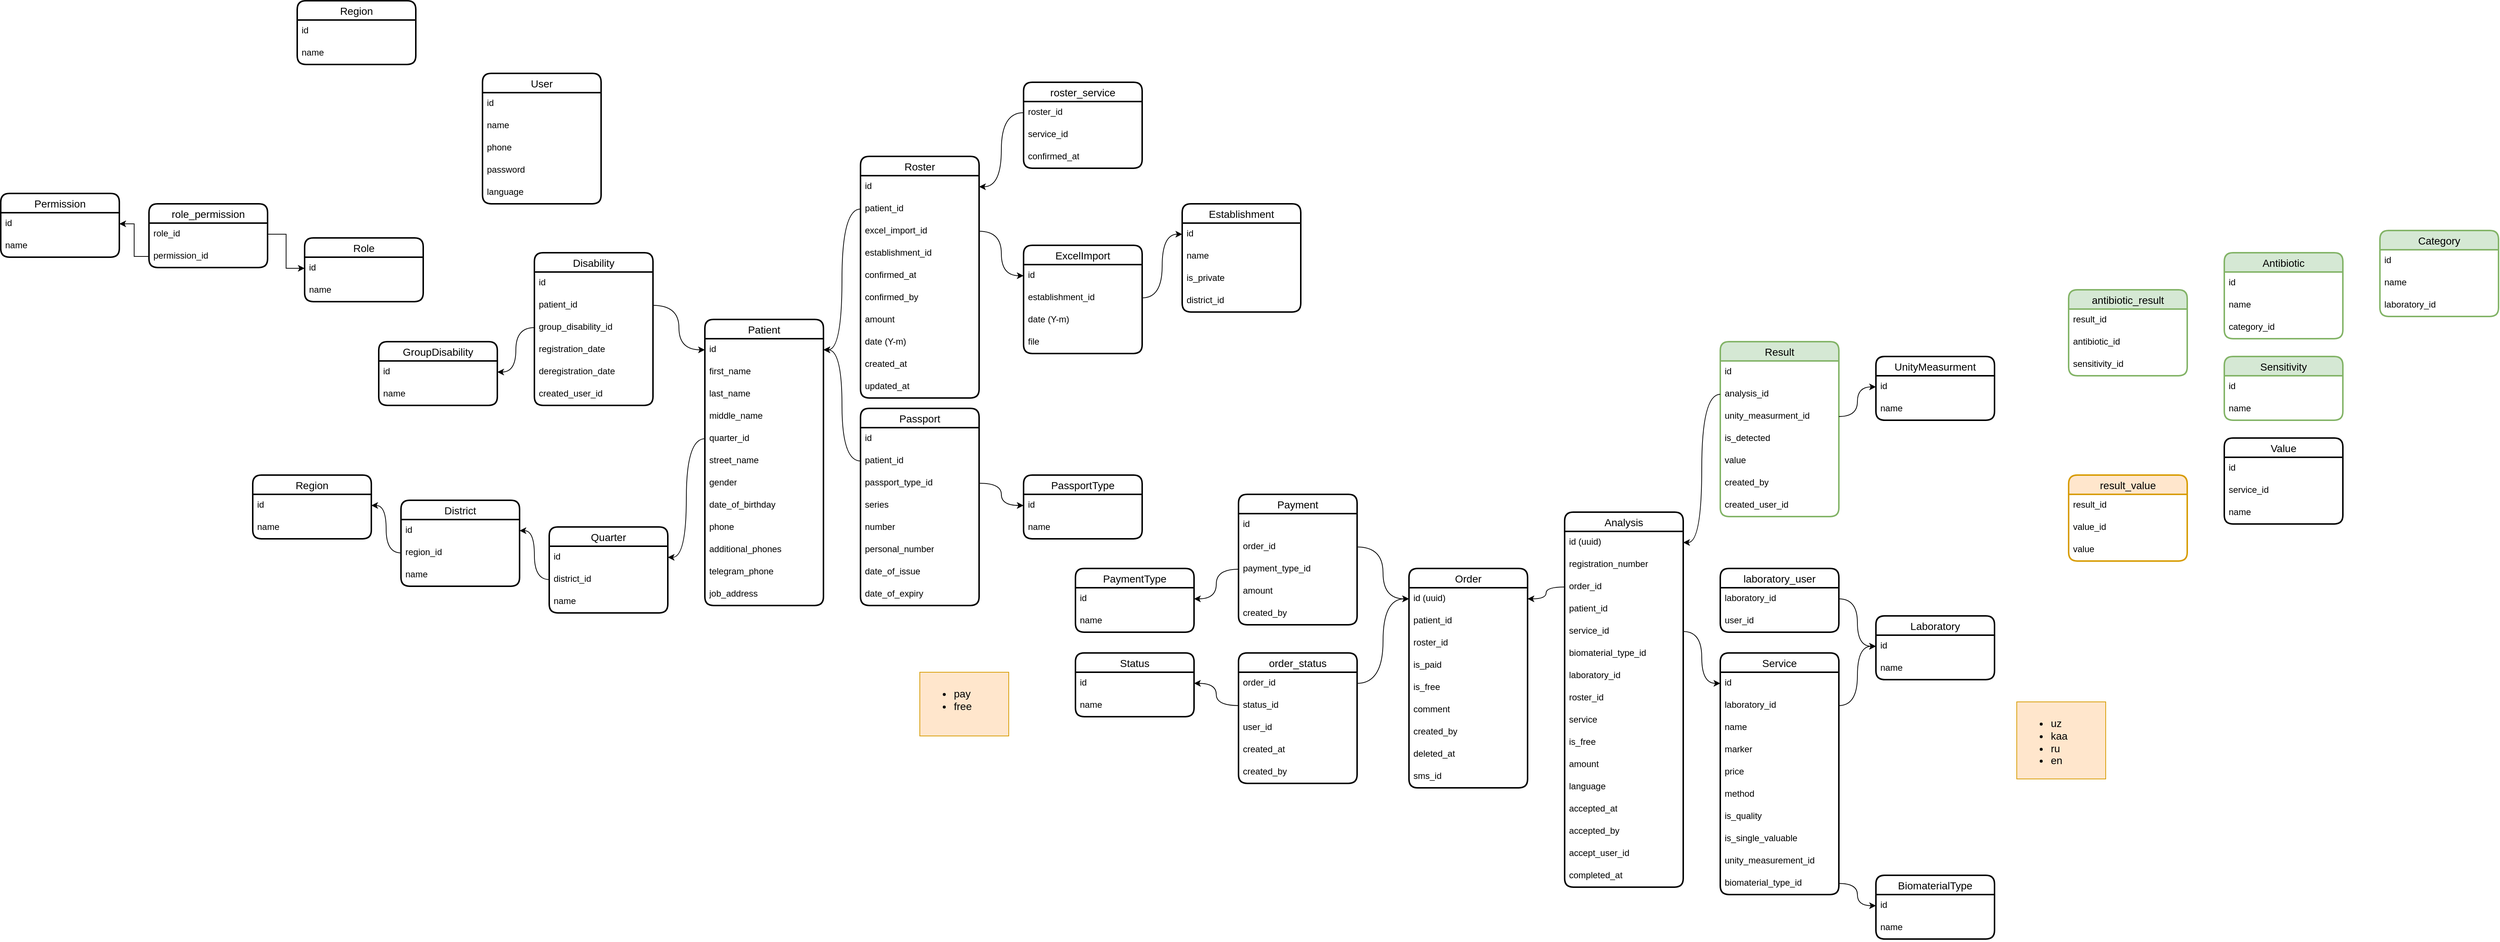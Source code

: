 <mxfile version="25.0.1" pages="3">
  <diagram name="Страница — 1" id="kbrbgeuWTtMILB-jMMIU">
    <mxGraphModel dx="3163" dy="1946" grid="1" gridSize="10" guides="0" tooltips="1" connect="1" arrows="0" fold="1" page="1" pageScale="1" pageWidth="827" pageHeight="1169" math="0" shadow="0">
      <root>
        <mxCell id="0" />
        <mxCell id="1" parent="0" />
        <mxCell id="Pl3B4qukLg-FO-uoOV0_-1" value="User" style="swimlane;fontStyle=0;childLayout=stackLayout;horizontal=1;startSize=26;horizontalStack=0;resizeParent=1;resizeParentMax=0;resizeLast=0;collapsible=1;marginBottom=0;align=center;fontSize=14;strokeWidth=2;rounded=1;shadow=0;glass=0;swimlaneLine=1;" parent="1" vertex="1">
          <mxGeometry x="-470" y="-72" width="160" height="176" as="geometry" />
        </mxCell>
        <mxCell id="Pl3B4qukLg-FO-uoOV0_-2" value="id" style="text;strokeColor=none;fillColor=none;spacingLeft=4;spacingRight=4;overflow=hidden;rotatable=0;points=[[0,0.5],[1,0.5]];portConstraint=eastwest;fontSize=12;whiteSpace=wrap;html=1;" parent="Pl3B4qukLg-FO-uoOV0_-1" vertex="1">
          <mxGeometry y="26" width="160" height="30" as="geometry" />
        </mxCell>
        <mxCell id="Pl3B4qukLg-FO-uoOV0_-3" value="name" style="text;strokeColor=none;fillColor=none;spacingLeft=4;spacingRight=4;overflow=hidden;rotatable=0;points=[[0,0.5],[1,0.5]];portConstraint=eastwest;fontSize=12;whiteSpace=wrap;html=1;" parent="Pl3B4qukLg-FO-uoOV0_-1" vertex="1">
          <mxGeometry y="56" width="160" height="30" as="geometry" />
        </mxCell>
        <mxCell id="Pl3B4qukLg-FO-uoOV0_-4" value="phone" style="text;strokeColor=none;fillColor=none;spacingLeft=4;spacingRight=4;overflow=hidden;rotatable=0;points=[[0,0.5],[1,0.5]];portConstraint=eastwest;fontSize=12;whiteSpace=wrap;html=1;" parent="Pl3B4qukLg-FO-uoOV0_-1" vertex="1">
          <mxGeometry y="86" width="160" height="30" as="geometry" />
        </mxCell>
        <mxCell id="Pl3B4qukLg-FO-uoOV0_-5" value="password" style="text;strokeColor=none;fillColor=none;spacingLeft=4;spacingRight=4;overflow=hidden;rotatable=0;points=[[0,0.5],[1,0.5]];portConstraint=eastwest;fontSize=12;whiteSpace=wrap;html=1;" parent="Pl3B4qukLg-FO-uoOV0_-1" vertex="1">
          <mxGeometry y="116" width="160" height="30" as="geometry" />
        </mxCell>
        <mxCell id="4xGjMOQR9JIv-2752xU0-25" value="language" style="text;strokeColor=none;fillColor=none;spacingLeft=4;spacingRight=4;overflow=hidden;rotatable=0;points=[[0,0.5],[1,0.5]];portConstraint=eastwest;fontSize=12;whiteSpace=wrap;html=1;" parent="Pl3B4qukLg-FO-uoOV0_-1" vertex="1">
          <mxGeometry y="146" width="160" height="30" as="geometry" />
        </mxCell>
        <mxCell id="Pl3B4qukLg-FO-uoOV0_-6" value="Patient" style="swimlane;fontStyle=0;childLayout=stackLayout;horizontal=1;startSize=26;horizontalStack=0;resizeParent=1;resizeParentMax=0;resizeLast=0;collapsible=1;marginBottom=0;align=center;fontSize=14;strokeWidth=2;rounded=1;shadow=0;glass=0;swimlaneLine=1;" parent="1" vertex="1">
          <mxGeometry x="-170" y="260" width="160" height="386" as="geometry" />
        </mxCell>
        <mxCell id="Pl3B4qukLg-FO-uoOV0_-7" value="id" style="text;strokeColor=none;fillColor=none;spacingLeft=4;spacingRight=4;overflow=hidden;rotatable=0;points=[[0,0.5],[1,0.5]];portConstraint=eastwest;fontSize=12;whiteSpace=wrap;html=1;" parent="Pl3B4qukLg-FO-uoOV0_-6" vertex="1">
          <mxGeometry y="26" width="160" height="30" as="geometry" />
        </mxCell>
        <mxCell id="Pl3B4qukLg-FO-uoOV0_-8" value="first_name" style="text;strokeColor=none;fillColor=none;spacingLeft=4;spacingRight=4;overflow=hidden;rotatable=0;points=[[0,0.5],[1,0.5]];portConstraint=eastwest;fontSize=12;whiteSpace=wrap;html=1;" parent="Pl3B4qukLg-FO-uoOV0_-6" vertex="1">
          <mxGeometry y="56" width="160" height="30" as="geometry" />
        </mxCell>
        <mxCell id="Pl3B4qukLg-FO-uoOV0_-9" value="last_name" style="text;strokeColor=none;fillColor=none;spacingLeft=4;spacingRight=4;overflow=hidden;rotatable=0;points=[[0,0.5],[1,0.5]];portConstraint=eastwest;fontSize=12;whiteSpace=wrap;html=1;" parent="Pl3B4qukLg-FO-uoOV0_-6" vertex="1">
          <mxGeometry y="86" width="160" height="30" as="geometry" />
        </mxCell>
        <mxCell id="Pl3B4qukLg-FO-uoOV0_-10" value="middle_name" style="text;strokeColor=none;fillColor=none;spacingLeft=4;spacingRight=4;overflow=hidden;rotatable=0;points=[[0,0.5],[1,0.5]];portConstraint=eastwest;fontSize=12;whiteSpace=wrap;html=1;" parent="Pl3B4qukLg-FO-uoOV0_-6" vertex="1">
          <mxGeometry y="116" width="160" height="30" as="geometry" />
        </mxCell>
        <mxCell id="Pl3B4qukLg-FO-uoOV0_-11" value="quarter_id" style="text;strokeColor=none;fillColor=none;spacingLeft=4;spacingRight=4;overflow=hidden;rotatable=0;points=[[0,0.5],[1,0.5]];portConstraint=eastwest;fontSize=12;whiteSpace=wrap;html=1;" parent="Pl3B4qukLg-FO-uoOV0_-6" vertex="1">
          <mxGeometry y="146" width="160" height="30" as="geometry" />
        </mxCell>
        <mxCell id="Pl3B4qukLg-FO-uoOV0_-12" value="street_name" style="text;strokeColor=none;fillColor=none;spacingLeft=4;spacingRight=4;overflow=hidden;rotatable=0;points=[[0,0.5],[1,0.5]];portConstraint=eastwest;fontSize=12;whiteSpace=wrap;html=1;" parent="Pl3B4qukLg-FO-uoOV0_-6" vertex="1">
          <mxGeometry y="176" width="160" height="30" as="geometry" />
        </mxCell>
        <mxCell id="Pl3B4qukLg-FO-uoOV0_-16" value="gender" style="text;strokeColor=none;fillColor=none;spacingLeft=4;spacingRight=4;overflow=hidden;rotatable=0;points=[[0,0.5],[1,0.5]];portConstraint=eastwest;fontSize=12;whiteSpace=wrap;html=1;" parent="Pl3B4qukLg-FO-uoOV0_-6" vertex="1">
          <mxGeometry y="206" width="160" height="30" as="geometry" />
        </mxCell>
        <mxCell id="Pl3B4qukLg-FO-uoOV0_-17" value="date_of_birthday" style="text;strokeColor=none;fillColor=none;spacingLeft=4;spacingRight=4;overflow=hidden;rotatable=0;points=[[0,0.5],[1,0.5]];portConstraint=eastwest;fontSize=12;whiteSpace=wrap;html=1;" parent="Pl3B4qukLg-FO-uoOV0_-6" vertex="1">
          <mxGeometry y="236" width="160" height="30" as="geometry" />
        </mxCell>
        <mxCell id="Pl3B4qukLg-FO-uoOV0_-18" value="phone" style="text;strokeColor=none;fillColor=none;spacingLeft=4;spacingRight=4;overflow=hidden;rotatable=0;points=[[0,0.5],[1,0.5]];portConstraint=eastwest;fontSize=12;whiteSpace=wrap;html=1;" parent="Pl3B4qukLg-FO-uoOV0_-6" vertex="1">
          <mxGeometry y="266" width="160" height="30" as="geometry" />
        </mxCell>
        <mxCell id="6EVOcx9aqa_8HK5ETDXg-1" value="additional_phones" style="text;strokeColor=none;fillColor=none;spacingLeft=4;spacingRight=4;overflow=hidden;rotatable=0;points=[[0,0.5],[1,0.5]];portConstraint=eastwest;fontSize=12;whiteSpace=wrap;html=1;" parent="Pl3B4qukLg-FO-uoOV0_-6" vertex="1">
          <mxGeometry y="296" width="160" height="30" as="geometry" />
        </mxCell>
        <mxCell id="E1WwS5AZtl0D5s2kOjeC-1" value="telegram_phone" style="text;strokeColor=none;fillColor=none;spacingLeft=4;spacingRight=4;overflow=hidden;rotatable=0;points=[[0,0.5],[1,0.5]];portConstraint=eastwest;fontSize=12;whiteSpace=wrap;html=1;" parent="Pl3B4qukLg-FO-uoOV0_-6" vertex="1">
          <mxGeometry y="326" width="160" height="30" as="geometry" />
        </mxCell>
        <mxCell id="Pl3B4qukLg-FO-uoOV0_-19" value="job_address" style="text;strokeColor=none;fillColor=none;spacingLeft=4;spacingRight=4;overflow=hidden;rotatable=0;points=[[0,0.5],[1,0.5]];portConstraint=eastwest;fontSize=12;whiteSpace=wrap;html=1;" parent="Pl3B4qukLg-FO-uoOV0_-6" vertex="1">
          <mxGeometry y="356" width="160" height="30" as="geometry" />
        </mxCell>
        <mxCell id="Pl3B4qukLg-FO-uoOV0_-20" value="Roster" style="swimlane;fontStyle=0;childLayout=stackLayout;horizontal=1;startSize=26;horizontalStack=0;resizeParent=1;resizeParentMax=0;resizeLast=0;collapsible=1;marginBottom=0;align=center;fontSize=14;strokeWidth=2;rounded=1;shadow=0;glass=0;swimlaneLine=1;" parent="1" vertex="1">
          <mxGeometry x="40" y="40" width="160" height="326" as="geometry" />
        </mxCell>
        <mxCell id="Pl3B4qukLg-FO-uoOV0_-21" value="id" style="text;strokeColor=none;fillColor=none;spacingLeft=4;spacingRight=4;overflow=hidden;rotatable=0;points=[[0,0.5],[1,0.5]];portConstraint=eastwest;fontSize=12;whiteSpace=wrap;html=1;" parent="Pl3B4qukLg-FO-uoOV0_-20" vertex="1">
          <mxGeometry y="26" width="160" height="30" as="geometry" />
        </mxCell>
        <mxCell id="Pl3B4qukLg-FO-uoOV0_-22" value="patient_id" style="text;strokeColor=none;fillColor=none;spacingLeft=4;spacingRight=4;overflow=hidden;rotatable=0;points=[[0,0.5],[1,0.5]];portConstraint=eastwest;fontSize=12;whiteSpace=wrap;html=1;" parent="Pl3B4qukLg-FO-uoOV0_-20" vertex="1">
          <mxGeometry y="56" width="160" height="30" as="geometry" />
        </mxCell>
        <mxCell id="R6h8KWY-LzyJsA1P9mg2-7" value="excel_import_id" style="text;strokeColor=none;fillColor=none;spacingLeft=4;spacingRight=4;overflow=hidden;rotatable=0;points=[[0,0.5],[1,0.5]];portConstraint=eastwest;fontSize=12;whiteSpace=wrap;html=1;" parent="Pl3B4qukLg-FO-uoOV0_-20" vertex="1">
          <mxGeometry y="86" width="160" height="30" as="geometry" />
        </mxCell>
        <mxCell id="nXG4mwOZ9KmWXIDs8RRs-8" value="establishment_id" style="text;strokeColor=none;fillColor=none;spacingLeft=4;spacingRight=4;overflow=hidden;rotatable=0;points=[[0,0.5],[1,0.5]];portConstraint=eastwest;fontSize=12;whiteSpace=wrap;html=1;" parent="Pl3B4qukLg-FO-uoOV0_-20" vertex="1">
          <mxGeometry y="116" width="160" height="30" as="geometry" />
        </mxCell>
        <mxCell id="Pl3B4qukLg-FO-uoOV0_-24" value="confirmed_at" style="text;strokeColor=none;fillColor=none;spacingLeft=4;spacingRight=4;overflow=hidden;rotatable=0;points=[[0,0.5],[1,0.5]];portConstraint=eastwest;fontSize=12;whiteSpace=wrap;html=1;" parent="Pl3B4qukLg-FO-uoOV0_-20" vertex="1">
          <mxGeometry y="146" width="160" height="30" as="geometry" />
        </mxCell>
        <mxCell id="Pl3B4qukLg-FO-uoOV0_-25" value="confirmed_by" style="text;strokeColor=none;fillColor=none;spacingLeft=4;spacingRight=4;overflow=hidden;rotatable=0;points=[[0,0.5],[1,0.5]];portConstraint=eastwest;fontSize=12;whiteSpace=wrap;html=1;" parent="Pl3B4qukLg-FO-uoOV0_-20" vertex="1">
          <mxGeometry y="176" width="160" height="30" as="geometry" />
        </mxCell>
        <mxCell id="KUZuztiitiFdgd1LPyDn-1" value="amount" style="text;strokeColor=none;fillColor=none;spacingLeft=4;spacingRight=4;overflow=hidden;rotatable=0;points=[[0,0.5],[1,0.5]];portConstraint=eastwest;fontSize=12;whiteSpace=wrap;html=1;" parent="Pl3B4qukLg-FO-uoOV0_-20" vertex="1">
          <mxGeometry y="206" width="160" height="30" as="geometry" />
        </mxCell>
        <mxCell id="JHsQi9GLTU2FKJ-S7f7B-1" value="date (Y-m)" style="text;strokeColor=none;fillColor=none;spacingLeft=4;spacingRight=4;overflow=hidden;rotatable=0;points=[[0,0.5],[1,0.5]];portConstraint=eastwest;fontSize=12;whiteSpace=wrap;html=1;" parent="Pl3B4qukLg-FO-uoOV0_-20" vertex="1">
          <mxGeometry y="236" width="160" height="30" as="geometry" />
        </mxCell>
        <mxCell id="oqbdOO2r7EIwhUqe9kYd-2" value="created_at" style="text;strokeColor=none;fillColor=none;spacingLeft=4;spacingRight=4;overflow=hidden;rotatable=0;points=[[0,0.5],[1,0.5]];portConstraint=eastwest;fontSize=12;whiteSpace=wrap;html=1;" parent="Pl3B4qukLg-FO-uoOV0_-20" vertex="1">
          <mxGeometry y="266" width="160" height="30" as="geometry" />
        </mxCell>
        <mxCell id="oqbdOO2r7EIwhUqe9kYd-3" value="updated_at" style="text;strokeColor=none;fillColor=none;spacingLeft=4;spacingRight=4;overflow=hidden;rotatable=0;points=[[0,0.5],[1,0.5]];portConstraint=eastwest;fontSize=12;whiteSpace=wrap;html=1;" parent="Pl3B4qukLg-FO-uoOV0_-20" vertex="1">
          <mxGeometry y="296" width="160" height="30" as="geometry" />
        </mxCell>
        <mxCell id="Pl3B4qukLg-FO-uoOV0_-27" style="edgeStyle=orthogonalEdgeStyle;rounded=0;orthogonalLoop=1;jettySize=auto;html=1;entryX=1;entryY=0.5;entryDx=0;entryDy=0;curved=1;" parent="1" source="Pl3B4qukLg-FO-uoOV0_-22" target="Pl3B4qukLg-FO-uoOV0_-7" edge="1">
          <mxGeometry relative="1" as="geometry" />
        </mxCell>
        <mxCell id="Pl3B4qukLg-FO-uoOV0_-32" value="Order" style="swimlane;fontStyle=0;childLayout=stackLayout;horizontal=1;startSize=26;horizontalStack=0;resizeParent=1;resizeParentMax=0;resizeLast=0;collapsible=1;marginBottom=0;align=center;fontSize=14;strokeWidth=2;rounded=1;shadow=0;glass=0;swimlaneLine=1;" parent="1" vertex="1">
          <mxGeometry x="780" y="596" width="160" height="296" as="geometry" />
        </mxCell>
        <mxCell id="Pl3B4qukLg-FO-uoOV0_-33" value="id (uuid)" style="text;strokeColor=none;fillColor=none;spacingLeft=4;spacingRight=4;overflow=hidden;rotatable=0;points=[[0,0.5],[1,0.5]];portConstraint=eastwest;fontSize=12;whiteSpace=wrap;html=1;" parent="Pl3B4qukLg-FO-uoOV0_-32" vertex="1">
          <mxGeometry y="26" width="160" height="30" as="geometry" />
        </mxCell>
        <mxCell id="Pl3B4qukLg-FO-uoOV0_-37" value="patient_id" style="text;strokeColor=none;fillColor=none;spacingLeft=4;spacingRight=4;overflow=hidden;rotatable=0;points=[[0,0.5],[1,0.5]];portConstraint=eastwest;fontSize=12;whiteSpace=wrap;html=1;" parent="Pl3B4qukLg-FO-uoOV0_-32" vertex="1">
          <mxGeometry y="56" width="160" height="30" as="geometry" />
        </mxCell>
        <mxCell id="oqbdOO2r7EIwhUqe9kYd-4" value="roster_id" style="text;strokeColor=none;fillColor=none;spacingLeft=4;spacingRight=4;overflow=hidden;rotatable=0;points=[[0,0.5],[1,0.5]];portConstraint=eastwest;fontSize=12;whiteSpace=wrap;html=1;" parent="Pl3B4qukLg-FO-uoOV0_-32" vertex="1">
          <mxGeometry y="86" width="160" height="30" as="geometry" />
        </mxCell>
        <mxCell id="hgqN0di27Y3RbSpGFTME-1" value="is_paid" style="text;strokeColor=none;fillColor=none;spacingLeft=4;spacingRight=4;overflow=hidden;rotatable=0;points=[[0,0.5],[1,0.5]];portConstraint=eastwest;fontSize=12;whiteSpace=wrap;html=1;" parent="Pl3B4qukLg-FO-uoOV0_-32" vertex="1">
          <mxGeometry y="116" width="160" height="30" as="geometry" />
        </mxCell>
        <mxCell id="4xGjMOQR9JIv-2752xU0-23" value="is_free" style="text;strokeColor=none;fillColor=none;spacingLeft=4;spacingRight=4;overflow=hidden;rotatable=0;points=[[0,0.5],[1,0.5]];portConstraint=eastwest;fontSize=12;whiteSpace=wrap;html=1;" parent="Pl3B4qukLg-FO-uoOV0_-32" vertex="1">
          <mxGeometry y="146" width="160" height="30" as="geometry" />
        </mxCell>
        <mxCell id="Pl3B4qukLg-FO-uoOV0_-38" value="comment" style="text;strokeColor=none;fillColor=none;spacingLeft=4;spacingRight=4;overflow=hidden;rotatable=0;points=[[0,0.5],[1,0.5]];portConstraint=eastwest;fontSize=12;whiteSpace=wrap;html=1;" parent="Pl3B4qukLg-FO-uoOV0_-32" vertex="1">
          <mxGeometry y="176" width="160" height="30" as="geometry" />
        </mxCell>
        <mxCell id="Pl3B4qukLg-FO-uoOV0_-44" value="created_by" style="text;strokeColor=none;fillColor=none;spacingLeft=4;spacingRight=4;overflow=hidden;rotatable=0;points=[[0,0.5],[1,0.5]];portConstraint=eastwest;fontSize=12;whiteSpace=wrap;html=1;" parent="Pl3B4qukLg-FO-uoOV0_-32" vertex="1">
          <mxGeometry y="206" width="160" height="30" as="geometry" />
        </mxCell>
        <mxCell id="hgqN0di27Y3RbSpGFTME-2" value="deleted_at" style="text;strokeColor=none;fillColor=none;spacingLeft=4;spacingRight=4;overflow=hidden;rotatable=0;points=[[0,0.5],[1,0.5]];portConstraint=eastwest;fontSize=12;whiteSpace=wrap;html=1;" parent="Pl3B4qukLg-FO-uoOV0_-32" vertex="1">
          <mxGeometry y="236" width="160" height="30" as="geometry" />
        </mxCell>
        <mxCell id="_VNYf-r9hIwhJc3-1ryM-1" value="sms_id" style="text;strokeColor=none;fillColor=none;spacingLeft=4;spacingRight=4;overflow=hidden;rotatable=0;points=[[0,0.5],[1,0.5]];portConstraint=eastwest;fontSize=12;whiteSpace=wrap;html=1;" parent="Pl3B4qukLg-FO-uoOV0_-32" vertex="1">
          <mxGeometry y="266" width="160" height="30" as="geometry" />
        </mxCell>
        <mxCell id="Pl3B4qukLg-FO-uoOV0_-49" value="Analysis" style="swimlane;fontStyle=0;childLayout=stackLayout;horizontal=1;startSize=26;horizontalStack=0;resizeParent=1;resizeParentMax=0;resizeLast=0;collapsible=1;marginBottom=0;align=center;fontSize=14;strokeWidth=2;rounded=1;shadow=0;glass=0;swimlaneLine=1;" parent="1" vertex="1">
          <mxGeometry x="990" y="520" width="160" height="506" as="geometry" />
        </mxCell>
        <mxCell id="Pl3B4qukLg-FO-uoOV0_-50" value="id (uuid)" style="text;strokeColor=none;fillColor=none;spacingLeft=4;spacingRight=4;overflow=hidden;rotatable=0;points=[[0,0.5],[1,0.5]];portConstraint=eastwest;fontSize=12;whiteSpace=wrap;html=1;" parent="Pl3B4qukLg-FO-uoOV0_-49" vertex="1">
          <mxGeometry y="26" width="160" height="30" as="geometry" />
        </mxCell>
        <mxCell id="ic_yCc62v-w6_ZlHqQbV-1" value="registration_number" style="text;strokeColor=none;fillColor=none;spacingLeft=4;spacingRight=4;overflow=hidden;rotatable=0;points=[[0,0.5],[1,0.5]];portConstraint=eastwest;fontSize=12;whiteSpace=wrap;html=1;" parent="Pl3B4qukLg-FO-uoOV0_-49" vertex="1">
          <mxGeometry y="56" width="160" height="30" as="geometry" />
        </mxCell>
        <mxCell id="Pl3B4qukLg-FO-uoOV0_-51" value="order_id" style="text;strokeColor=none;fillColor=none;spacingLeft=4;spacingRight=4;overflow=hidden;rotatable=0;points=[[0,0.5],[1,0.5]];portConstraint=eastwest;fontSize=12;whiteSpace=wrap;html=1;" parent="Pl3B4qukLg-FO-uoOV0_-49" vertex="1">
          <mxGeometry y="86" width="160" height="30" as="geometry" />
        </mxCell>
        <mxCell id="nZRmcrP2ZCsF_ghCxGwH-1" value="patient_id" style="text;strokeColor=none;fillColor=none;spacingLeft=4;spacingRight=4;overflow=hidden;rotatable=0;points=[[0,0.5],[1,0.5]];portConstraint=eastwest;fontSize=12;whiteSpace=wrap;html=1;" parent="Pl3B4qukLg-FO-uoOV0_-49" vertex="1">
          <mxGeometry y="116" width="160" height="30" as="geometry" />
        </mxCell>
        <mxCell id="Pl3B4qukLg-FO-uoOV0_-52" value="service_id" style="text;strokeColor=none;fillColor=none;spacingLeft=4;spacingRight=4;overflow=hidden;rotatable=0;points=[[0,0.5],[1,0.5]];portConstraint=eastwest;fontSize=12;whiteSpace=wrap;html=1;" parent="Pl3B4qukLg-FO-uoOV0_-49" vertex="1">
          <mxGeometry y="146" width="160" height="30" as="geometry" />
        </mxCell>
        <mxCell id="tNISCAp7ggrgJkhtU6yK-6" value="biomaterial_type_id" style="text;strokeColor=none;fillColor=none;spacingLeft=4;spacingRight=4;overflow=hidden;rotatable=0;points=[[0,0.5],[1,0.5]];portConstraint=eastwest;fontSize=12;whiteSpace=wrap;html=1;" parent="Pl3B4qukLg-FO-uoOV0_-49" vertex="1">
          <mxGeometry y="176" width="160" height="30" as="geometry" />
        </mxCell>
        <mxCell id="4xGjMOQR9JIv-2752xU0-17" value="laboratory_id" style="text;strokeColor=none;fillColor=none;spacingLeft=4;spacingRight=4;overflow=hidden;rotatable=0;points=[[0,0.5],[1,0.5]];portConstraint=eastwest;fontSize=12;whiteSpace=wrap;html=1;" parent="Pl3B4qukLg-FO-uoOV0_-49" vertex="1">
          <mxGeometry y="206" width="160" height="30" as="geometry" />
        </mxCell>
        <mxCell id="oqbdOO2r7EIwhUqe9kYd-1" value="roster_id" style="text;strokeColor=none;fillColor=none;spacingLeft=4;spacingRight=4;overflow=hidden;rotatable=0;points=[[0,0.5],[1,0.5]];portConstraint=eastwest;fontSize=12;whiteSpace=wrap;html=1;" parent="Pl3B4qukLg-FO-uoOV0_-49" vertex="1">
          <mxGeometry y="236" width="160" height="30" as="geometry" />
        </mxCell>
        <mxCell id="pS-HeLhJeL4m1CI1FLw5-16" value="service" style="text;strokeColor=none;fillColor=none;spacingLeft=4;spacingRight=4;overflow=hidden;rotatable=0;points=[[0,0.5],[1,0.5]];portConstraint=eastwest;fontSize=12;whiteSpace=wrap;html=1;" parent="Pl3B4qukLg-FO-uoOV0_-49" vertex="1">
          <mxGeometry y="266" width="160" height="30" as="geometry" />
        </mxCell>
        <mxCell id="pS-HeLhJeL4m1CI1FLw5-12" value="is_free" style="text;strokeColor=none;fillColor=none;spacingLeft=4;spacingRight=4;overflow=hidden;rotatable=0;points=[[0,0.5],[1,0.5]];portConstraint=eastwest;fontSize=12;whiteSpace=wrap;html=1;" parent="Pl3B4qukLg-FO-uoOV0_-49" vertex="1">
          <mxGeometry y="296" width="160" height="30" as="geometry" />
        </mxCell>
        <mxCell id="qDD7FwYoLn1nM2n9oXLO-1" value="amount" style="text;strokeColor=none;fillColor=none;spacingLeft=4;spacingRight=4;overflow=hidden;rotatable=0;points=[[0,0.5],[1,0.5]];portConstraint=eastwest;fontSize=12;whiteSpace=wrap;html=1;" parent="Pl3B4qukLg-FO-uoOV0_-49" vertex="1">
          <mxGeometry y="326" width="160" height="30" as="geometry" />
        </mxCell>
        <mxCell id="qDD7FwYoLn1nM2n9oXLO-2" value="language" style="text;strokeColor=none;fillColor=none;spacingLeft=4;spacingRight=4;overflow=hidden;rotatable=0;points=[[0,0.5],[1,0.5]];portConstraint=eastwest;fontSize=12;whiteSpace=wrap;html=1;" parent="Pl3B4qukLg-FO-uoOV0_-49" vertex="1">
          <mxGeometry y="356" width="160" height="30" as="geometry" />
        </mxCell>
        <mxCell id="4xGjMOQR9JIv-2752xU0-18" value="accepted_at" style="text;strokeColor=none;fillColor=none;spacingLeft=4;spacingRight=4;overflow=hidden;rotatable=0;points=[[0,0.5],[1,0.5]];portConstraint=eastwest;fontSize=12;whiteSpace=wrap;html=1;" parent="Pl3B4qukLg-FO-uoOV0_-49" vertex="1">
          <mxGeometry y="386" width="160" height="30" as="geometry" />
        </mxCell>
        <mxCell id="4xGjMOQR9JIv-2752xU0-19" value="accepted_by" style="text;strokeColor=none;fillColor=none;spacingLeft=4;spacingRight=4;overflow=hidden;rotatable=0;points=[[0,0.5],[1,0.5]];portConstraint=eastwest;fontSize=12;whiteSpace=wrap;html=1;" parent="Pl3B4qukLg-FO-uoOV0_-49" vertex="1">
          <mxGeometry y="416" width="160" height="30" as="geometry" />
        </mxCell>
        <mxCell id="4xGjMOQR9JIv-2752xU0-22" value="accept_user_id" style="text;strokeColor=none;fillColor=none;spacingLeft=4;spacingRight=4;overflow=hidden;rotatable=0;points=[[0,0.5],[1,0.5]];portConstraint=eastwest;fontSize=12;whiteSpace=wrap;html=1;" parent="Pl3B4qukLg-FO-uoOV0_-49" vertex="1">
          <mxGeometry y="446" width="160" height="30" as="geometry" />
        </mxCell>
        <mxCell id="Gr7iWKi43QfmfWC0XY7F-2" value="completed_at" style="text;strokeColor=none;fillColor=none;spacingLeft=4;spacingRight=4;overflow=hidden;rotatable=0;points=[[0,0.5],[1,0.5]];portConstraint=eastwest;fontSize=12;whiteSpace=wrap;html=1;" parent="Pl3B4qukLg-FO-uoOV0_-49" vertex="1">
          <mxGeometry y="476" width="160" height="30" as="geometry" />
        </mxCell>
        <mxCell id="Pl3B4qukLg-FO-uoOV0_-56" style="edgeStyle=orthogonalEdgeStyle;rounded=0;orthogonalLoop=1;jettySize=auto;html=1;entryX=1;entryY=0.5;entryDx=0;entryDy=0;curved=1;" parent="1" source="Pl3B4qukLg-FO-uoOV0_-51" target="Pl3B4qukLg-FO-uoOV0_-33" edge="1">
          <mxGeometry relative="1" as="geometry" />
        </mxCell>
        <mxCell id="Pl3B4qukLg-FO-uoOV0_-57" value="Region" style="swimlane;fontStyle=0;childLayout=stackLayout;horizontal=1;startSize=26;horizontalStack=0;resizeParent=1;resizeParentMax=0;resizeLast=0;collapsible=1;marginBottom=0;align=center;fontSize=14;strokeWidth=2;rounded=1;shadow=0;glass=0;swimlaneLine=1;" parent="1" vertex="1">
          <mxGeometry x="-780" y="470" width="160" height="86" as="geometry" />
        </mxCell>
        <mxCell id="Pl3B4qukLg-FO-uoOV0_-58" value="id" style="text;strokeColor=none;fillColor=none;spacingLeft=4;spacingRight=4;overflow=hidden;rotatable=0;points=[[0,0.5],[1,0.5]];portConstraint=eastwest;fontSize=12;whiteSpace=wrap;html=1;" parent="Pl3B4qukLg-FO-uoOV0_-57" vertex="1">
          <mxGeometry y="26" width="160" height="30" as="geometry" />
        </mxCell>
        <mxCell id="Pl3B4qukLg-FO-uoOV0_-59" value="name" style="text;strokeColor=none;fillColor=none;spacingLeft=4;spacingRight=4;overflow=hidden;rotatable=0;points=[[0,0.5],[1,0.5]];portConstraint=eastwest;fontSize=12;whiteSpace=wrap;html=1;" parent="Pl3B4qukLg-FO-uoOV0_-57" vertex="1">
          <mxGeometry y="56" width="160" height="30" as="geometry" />
        </mxCell>
        <mxCell id="Pl3B4qukLg-FO-uoOV0_-60" value="District" style="swimlane;fontStyle=0;childLayout=stackLayout;horizontal=1;startSize=26;horizontalStack=0;resizeParent=1;resizeParentMax=0;resizeLast=0;collapsible=1;marginBottom=0;align=center;fontSize=14;strokeWidth=2;rounded=1;shadow=0;glass=0;swimlaneLine=1;" parent="1" vertex="1">
          <mxGeometry x="-580" y="504" width="160" height="116" as="geometry" />
        </mxCell>
        <mxCell id="Pl3B4qukLg-FO-uoOV0_-61" value="id" style="text;strokeColor=none;fillColor=none;spacingLeft=4;spacingRight=4;overflow=hidden;rotatable=0;points=[[0,0.5],[1,0.5]];portConstraint=eastwest;fontSize=12;whiteSpace=wrap;html=1;" parent="Pl3B4qukLg-FO-uoOV0_-60" vertex="1">
          <mxGeometry y="26" width="160" height="30" as="geometry" />
        </mxCell>
        <mxCell id="Pl3B4qukLg-FO-uoOV0_-62" value="region_id" style="text;strokeColor=none;fillColor=none;spacingLeft=4;spacingRight=4;overflow=hidden;rotatable=0;points=[[0,0.5],[1,0.5]];portConstraint=eastwest;fontSize=12;whiteSpace=wrap;html=1;" parent="Pl3B4qukLg-FO-uoOV0_-60" vertex="1">
          <mxGeometry y="56" width="160" height="30" as="geometry" />
        </mxCell>
        <mxCell id="Pl3B4qukLg-FO-uoOV0_-63" value="name" style="text;strokeColor=none;fillColor=none;spacingLeft=4;spacingRight=4;overflow=hidden;rotatable=0;points=[[0,0.5],[1,0.5]];portConstraint=eastwest;fontSize=12;whiteSpace=wrap;html=1;" parent="Pl3B4qukLg-FO-uoOV0_-60" vertex="1">
          <mxGeometry y="86" width="160" height="30" as="geometry" />
        </mxCell>
        <mxCell id="Pl3B4qukLg-FO-uoOV0_-64" style="edgeStyle=orthogonalEdgeStyle;rounded=0;orthogonalLoop=1;jettySize=auto;html=1;entryX=1;entryY=0.5;entryDx=0;entryDy=0;curved=1;" parent="1" source="Pl3B4qukLg-FO-uoOV0_-62" target="Pl3B4qukLg-FO-uoOV0_-58" edge="1">
          <mxGeometry relative="1" as="geometry" />
        </mxCell>
        <mxCell id="Pl3B4qukLg-FO-uoOV0_-65" value="Quarter" style="swimlane;fontStyle=0;childLayout=stackLayout;horizontal=1;startSize=26;horizontalStack=0;resizeParent=1;resizeParentMax=0;resizeLast=0;collapsible=1;marginBottom=0;align=center;fontSize=14;strokeWidth=2;rounded=1;shadow=0;glass=0;swimlaneLine=1;" parent="1" vertex="1">
          <mxGeometry x="-380" y="540" width="160" height="116" as="geometry" />
        </mxCell>
        <mxCell id="Pl3B4qukLg-FO-uoOV0_-66" value="id" style="text;strokeColor=none;fillColor=none;spacingLeft=4;spacingRight=4;overflow=hidden;rotatable=0;points=[[0,0.5],[1,0.5]];portConstraint=eastwest;fontSize=12;whiteSpace=wrap;html=1;" parent="Pl3B4qukLg-FO-uoOV0_-65" vertex="1">
          <mxGeometry y="26" width="160" height="30" as="geometry" />
        </mxCell>
        <mxCell id="Pl3B4qukLg-FO-uoOV0_-67" value="district_id" style="text;strokeColor=none;fillColor=none;spacingLeft=4;spacingRight=4;overflow=hidden;rotatable=0;points=[[0,0.5],[1,0.5]];portConstraint=eastwest;fontSize=12;whiteSpace=wrap;html=1;" parent="Pl3B4qukLg-FO-uoOV0_-65" vertex="1">
          <mxGeometry y="56" width="160" height="30" as="geometry" />
        </mxCell>
        <mxCell id="Pl3B4qukLg-FO-uoOV0_-68" value="name" style="text;strokeColor=none;fillColor=none;spacingLeft=4;spacingRight=4;overflow=hidden;rotatable=0;points=[[0,0.5],[1,0.5]];portConstraint=eastwest;fontSize=12;whiteSpace=wrap;html=1;" parent="Pl3B4qukLg-FO-uoOV0_-65" vertex="1">
          <mxGeometry y="86" width="160" height="30" as="geometry" />
        </mxCell>
        <mxCell id="Pl3B4qukLg-FO-uoOV0_-69" style="edgeStyle=orthogonalEdgeStyle;rounded=0;orthogonalLoop=1;jettySize=auto;html=1;entryX=1;entryY=0.5;entryDx=0;entryDy=0;curved=1;" parent="1" source="Pl3B4qukLg-FO-uoOV0_-67" target="Pl3B4qukLg-FO-uoOV0_-61" edge="1">
          <mxGeometry relative="1" as="geometry" />
        </mxCell>
        <mxCell id="Pl3B4qukLg-FO-uoOV0_-70" style="edgeStyle=orthogonalEdgeStyle;rounded=0;orthogonalLoop=1;jettySize=auto;html=1;entryX=1;entryY=0.5;entryDx=0;entryDy=0;curved=1;" parent="1" source="Pl3B4qukLg-FO-uoOV0_-11" target="Pl3B4qukLg-FO-uoOV0_-66" edge="1">
          <mxGeometry relative="1" as="geometry" />
        </mxCell>
        <mxCell id="Pl3B4qukLg-FO-uoOV0_-86" value="UnityMeasurment" style="swimlane;fontStyle=0;childLayout=stackLayout;horizontal=1;startSize=26;horizontalStack=0;resizeParent=1;resizeParentMax=0;resizeLast=0;collapsible=1;marginBottom=0;align=center;fontSize=14;strokeWidth=2;rounded=1;shadow=0;glass=0;swimlaneLine=1;" parent="1" vertex="1">
          <mxGeometry x="1410" y="310" width="160" height="86" as="geometry" />
        </mxCell>
        <mxCell id="Pl3B4qukLg-FO-uoOV0_-87" value="id" style="text;strokeColor=none;fillColor=none;spacingLeft=4;spacingRight=4;overflow=hidden;rotatable=0;points=[[0,0.5],[1,0.5]];portConstraint=eastwest;fontSize=12;whiteSpace=wrap;html=1;" parent="Pl3B4qukLg-FO-uoOV0_-86" vertex="1">
          <mxGeometry y="26" width="160" height="30" as="geometry" />
        </mxCell>
        <mxCell id="Pl3B4qukLg-FO-uoOV0_-88" value="name" style="text;strokeColor=none;fillColor=none;spacingLeft=4;spacingRight=4;overflow=hidden;rotatable=0;points=[[0,0.5],[1,0.5]];portConstraint=eastwest;fontSize=12;whiteSpace=wrap;html=1;" parent="Pl3B4qukLg-FO-uoOV0_-86" vertex="1">
          <mxGeometry y="56" width="160" height="30" as="geometry" />
        </mxCell>
        <mxCell id="Pl3B4qukLg-FO-uoOV0_-92" value="Payment" style="swimlane;fontStyle=0;childLayout=stackLayout;horizontal=1;startSize=26;horizontalStack=0;resizeParent=1;resizeParentMax=0;resizeLast=0;collapsible=1;marginBottom=0;align=center;fontSize=14;strokeWidth=2;rounded=1;shadow=0;glass=0;swimlaneLine=1;" parent="1" vertex="1">
          <mxGeometry x="550" y="496" width="160" height="176" as="geometry" />
        </mxCell>
        <mxCell id="Pl3B4qukLg-FO-uoOV0_-93" value="id" style="text;strokeColor=none;fillColor=none;spacingLeft=4;spacingRight=4;overflow=hidden;rotatable=0;points=[[0,0.5],[1,0.5]];portConstraint=eastwest;fontSize=12;whiteSpace=wrap;html=1;" parent="Pl3B4qukLg-FO-uoOV0_-92" vertex="1">
          <mxGeometry y="26" width="160" height="30" as="geometry" />
        </mxCell>
        <mxCell id="Pl3B4qukLg-FO-uoOV0_-110" value="order_id" style="text;strokeColor=none;fillColor=none;spacingLeft=4;spacingRight=4;overflow=hidden;rotatable=0;points=[[0,0.5],[1,0.5]];portConstraint=eastwest;fontSize=12;whiteSpace=wrap;html=1;" parent="Pl3B4qukLg-FO-uoOV0_-92" vertex="1">
          <mxGeometry y="56" width="160" height="30" as="geometry" />
        </mxCell>
        <mxCell id="Pl3B4qukLg-FO-uoOV0_-94" value="payment_type_id" style="text;strokeColor=none;fillColor=none;spacingLeft=4;spacingRight=4;overflow=hidden;rotatable=0;points=[[0,0.5],[1,0.5]];portConstraint=eastwest;fontSize=12;whiteSpace=wrap;html=1;" parent="Pl3B4qukLg-FO-uoOV0_-92" vertex="1">
          <mxGeometry y="86" width="160" height="30" as="geometry" />
        </mxCell>
        <mxCell id="Pl3B4qukLg-FO-uoOV0_-95" value="amount" style="text;strokeColor=none;fillColor=none;spacingLeft=4;spacingRight=4;overflow=hidden;rotatable=0;points=[[0,0.5],[1,0.5]];portConstraint=eastwest;fontSize=12;whiteSpace=wrap;html=1;" parent="Pl3B4qukLg-FO-uoOV0_-92" vertex="1">
          <mxGeometry y="116" width="160" height="30" as="geometry" />
        </mxCell>
        <mxCell id="Pl3B4qukLg-FO-uoOV0_-109" value="created_by" style="text;strokeColor=none;fillColor=none;spacingLeft=4;spacingRight=4;overflow=hidden;rotatable=0;points=[[0,0.5],[1,0.5]];portConstraint=eastwest;fontSize=12;whiteSpace=wrap;html=1;" parent="Pl3B4qukLg-FO-uoOV0_-92" vertex="1">
          <mxGeometry y="146" width="160" height="30" as="geometry" />
        </mxCell>
        <mxCell id="Pl3B4qukLg-FO-uoOV0_-99" value="PaymentType" style="swimlane;fontStyle=0;childLayout=stackLayout;horizontal=1;startSize=26;horizontalStack=0;resizeParent=1;resizeParentMax=0;resizeLast=0;collapsible=1;marginBottom=0;align=center;fontSize=14;strokeWidth=2;rounded=1;shadow=0;glass=0;swimlaneLine=1;" parent="1" vertex="1">
          <mxGeometry x="330" y="596" width="160" height="86" as="geometry" />
        </mxCell>
        <mxCell id="Pl3B4qukLg-FO-uoOV0_-100" value="id" style="text;strokeColor=none;fillColor=none;spacingLeft=4;spacingRight=4;overflow=hidden;rotatable=0;points=[[0,0.5],[1,0.5]];portConstraint=eastwest;fontSize=12;whiteSpace=wrap;html=1;" parent="Pl3B4qukLg-FO-uoOV0_-99" vertex="1">
          <mxGeometry y="26" width="160" height="30" as="geometry" />
        </mxCell>
        <mxCell id="Pl3B4qukLg-FO-uoOV0_-101" value="name" style="text;strokeColor=none;fillColor=none;spacingLeft=4;spacingRight=4;overflow=hidden;rotatable=0;points=[[0,0.5],[1,0.5]];portConstraint=eastwest;fontSize=12;whiteSpace=wrap;html=1;" parent="Pl3B4qukLg-FO-uoOV0_-99" vertex="1">
          <mxGeometry y="56" width="160" height="30" as="geometry" />
        </mxCell>
        <mxCell id="Pl3B4qukLg-FO-uoOV0_-107" style="edgeStyle=orthogonalEdgeStyle;rounded=0;orthogonalLoop=1;jettySize=auto;html=1;entryX=1;entryY=0.5;entryDx=0;entryDy=0;curved=1;" parent="1" source="Pl3B4qukLg-FO-uoOV0_-94" target="Pl3B4qukLg-FO-uoOV0_-100" edge="1">
          <mxGeometry relative="1" as="geometry" />
        </mxCell>
        <mxCell id="Pl3B4qukLg-FO-uoOV0_-111" style="edgeStyle=orthogonalEdgeStyle;rounded=0;orthogonalLoop=1;jettySize=auto;html=1;entryX=0;entryY=0.5;entryDx=0;entryDy=0;curved=1;" parent="1" source="Pl3B4qukLg-FO-uoOV0_-110" target="Pl3B4qukLg-FO-uoOV0_-33" edge="1">
          <mxGeometry relative="1" as="geometry" />
        </mxCell>
        <mxCell id="Pl3B4qukLg-FO-uoOV0_-112" value="Status" style="swimlane;fontStyle=0;childLayout=stackLayout;horizontal=1;startSize=26;horizontalStack=0;resizeParent=1;resizeParentMax=0;resizeLast=0;collapsible=1;marginBottom=0;align=center;fontSize=14;strokeWidth=2;rounded=1;shadow=0;glass=0;swimlaneLine=1;" parent="1" vertex="1">
          <mxGeometry x="330" y="710" width="160" height="86" as="geometry" />
        </mxCell>
        <mxCell id="Pl3B4qukLg-FO-uoOV0_-113" value="id" style="text;strokeColor=none;fillColor=none;spacingLeft=4;spacingRight=4;overflow=hidden;rotatable=0;points=[[0,0.5],[1,0.5]];portConstraint=eastwest;fontSize=12;whiteSpace=wrap;html=1;" parent="Pl3B4qukLg-FO-uoOV0_-112" vertex="1">
          <mxGeometry y="26" width="160" height="30" as="geometry" />
        </mxCell>
        <mxCell id="Pl3B4qukLg-FO-uoOV0_-114" value="name" style="text;strokeColor=none;fillColor=none;spacingLeft=4;spacingRight=4;overflow=hidden;rotatable=0;points=[[0,0.5],[1,0.5]];portConstraint=eastwest;fontSize=12;whiteSpace=wrap;html=1;" parent="Pl3B4qukLg-FO-uoOV0_-112" vertex="1">
          <mxGeometry y="56" width="160" height="30" as="geometry" />
        </mxCell>
        <mxCell id="a6wudeuGVStHfig4oCZO-7" value="&lt;ul style=&quot;font-size: 14px;&quot;&gt;&lt;li&gt;pay&lt;/li&gt;&lt;li&gt;free&lt;/li&gt;&lt;/ul&gt;" style="text;strokeColor=#d79b00;fillColor=#ffe6cc;spacingLeft=4;spacingRight=4;overflow=hidden;rotatable=0;points=[[0,0.5],[1,0.5]];portConstraint=eastwest;fontSize=12;whiteSpace=wrap;html=1;" parent="1" vertex="1">
          <mxGeometry x="120" y="736" width="120" height="86" as="geometry" />
        </mxCell>
        <mxCell id="nXG4mwOZ9KmWXIDs8RRs-1" value="Establishment" style="swimlane;fontStyle=0;childLayout=stackLayout;horizontal=1;startSize=26;horizontalStack=0;resizeParent=1;resizeParentMax=0;resizeLast=0;collapsible=1;marginBottom=0;align=center;fontSize=14;strokeWidth=2;rounded=1;shadow=0;glass=0;swimlaneLine=1;" parent="1" vertex="1">
          <mxGeometry x="474" y="104" width="160" height="146" as="geometry" />
        </mxCell>
        <mxCell id="nXG4mwOZ9KmWXIDs8RRs-2" value="id" style="text;strokeColor=none;fillColor=none;spacingLeft=4;spacingRight=4;overflow=hidden;rotatable=0;points=[[0,0.5],[1,0.5]];portConstraint=eastwest;fontSize=12;whiteSpace=wrap;html=1;" parent="nXG4mwOZ9KmWXIDs8RRs-1" vertex="1">
          <mxGeometry y="26" width="160" height="30" as="geometry" />
        </mxCell>
        <mxCell id="nXG4mwOZ9KmWXIDs8RRs-3" value="name" style="text;strokeColor=none;fillColor=none;spacingLeft=4;spacingRight=4;overflow=hidden;rotatable=0;points=[[0,0.5],[1,0.5]];portConstraint=eastwest;fontSize=12;whiteSpace=wrap;html=1;" parent="nXG4mwOZ9KmWXIDs8RRs-1" vertex="1">
          <mxGeometry y="56" width="160" height="30" as="geometry" />
        </mxCell>
        <mxCell id="IcHGmPcX_pvXuCxLPPvT-6" value="is_private" style="text;strokeColor=none;fillColor=none;spacingLeft=4;spacingRight=4;overflow=hidden;rotatable=0;points=[[0,0.5],[1,0.5]];portConstraint=eastwest;fontSize=12;whiteSpace=wrap;html=1;" parent="nXG4mwOZ9KmWXIDs8RRs-1" vertex="1">
          <mxGeometry y="86" width="160" height="30" as="geometry" />
        </mxCell>
        <mxCell id="R6h8KWY-LzyJsA1P9mg2-1" value="district_id" style="text;strokeColor=none;fillColor=none;spacingLeft=4;spacingRight=4;overflow=hidden;rotatable=0;points=[[0,0.5],[1,0.5]];portConstraint=eastwest;fontSize=12;whiteSpace=wrap;html=1;" parent="nXG4mwOZ9KmWXIDs8RRs-1" vertex="1">
          <mxGeometry y="116" width="160" height="30" as="geometry" />
        </mxCell>
        <mxCell id="jxsp3soopVtBpYMbChnM-1" value="Passport" style="swimlane;fontStyle=0;childLayout=stackLayout;horizontal=1;startSize=26;horizontalStack=0;resizeParent=1;resizeParentMax=0;resizeLast=0;collapsible=1;marginBottom=0;align=center;fontSize=14;strokeWidth=2;rounded=1;shadow=0;glass=0;swimlaneLine=1;" parent="1" vertex="1">
          <mxGeometry x="40" y="380" width="160" height="266" as="geometry" />
        </mxCell>
        <mxCell id="jxsp3soopVtBpYMbChnM-2" value="id" style="text;strokeColor=none;fillColor=none;spacingLeft=4;spacingRight=4;overflow=hidden;rotatable=0;points=[[0,0.5],[1,0.5]];portConstraint=eastwest;fontSize=12;whiteSpace=wrap;html=1;" parent="jxsp3soopVtBpYMbChnM-1" vertex="1">
          <mxGeometry y="26" width="160" height="30" as="geometry" />
        </mxCell>
        <mxCell id="jxsp3soopVtBpYMbChnM-7" value="patient_id" style="text;strokeColor=none;fillColor=none;spacingLeft=4;spacingRight=4;overflow=hidden;rotatable=0;points=[[0,0.5],[1,0.5]];portConstraint=eastwest;fontSize=12;whiteSpace=wrap;html=1;" parent="jxsp3soopVtBpYMbChnM-1" vertex="1">
          <mxGeometry y="56" width="160" height="30" as="geometry" />
        </mxCell>
        <mxCell id="jxsp3soopVtBpYMbChnM-3" value="passport_type_id" style="text;strokeColor=none;fillColor=none;spacingLeft=4;spacingRight=4;overflow=hidden;rotatable=0;points=[[0,0.5],[1,0.5]];portConstraint=eastwest;fontSize=12;whiteSpace=wrap;html=1;" parent="jxsp3soopVtBpYMbChnM-1" vertex="1">
          <mxGeometry y="86" width="160" height="30" as="geometry" />
        </mxCell>
        <mxCell id="jxsp3soopVtBpYMbChnM-4" value="series" style="text;strokeColor=none;fillColor=none;spacingLeft=4;spacingRight=4;overflow=hidden;rotatable=0;points=[[0,0.5],[1,0.5]];portConstraint=eastwest;fontSize=12;whiteSpace=wrap;html=1;" parent="jxsp3soopVtBpYMbChnM-1" vertex="1">
          <mxGeometry y="116" width="160" height="30" as="geometry" />
        </mxCell>
        <mxCell id="jxsp3soopVtBpYMbChnM-5" value="number" style="text;strokeColor=none;fillColor=none;spacingLeft=4;spacingRight=4;overflow=hidden;rotatable=0;points=[[0,0.5],[1,0.5]];portConstraint=eastwest;fontSize=12;whiteSpace=wrap;html=1;" parent="jxsp3soopVtBpYMbChnM-1" vertex="1">
          <mxGeometry y="146" width="160" height="30" as="geometry" />
        </mxCell>
        <mxCell id="jxsp3soopVtBpYMbChnM-6" value="personal_number" style="text;strokeColor=none;fillColor=none;spacingLeft=4;spacingRight=4;overflow=hidden;rotatable=0;points=[[0,0.5],[1,0.5]];portConstraint=eastwest;fontSize=12;whiteSpace=wrap;html=1;" parent="jxsp3soopVtBpYMbChnM-1" vertex="1">
          <mxGeometry y="176" width="160" height="30" as="geometry" />
        </mxCell>
        <mxCell id="Aq3ha18UK_Pzq5O4LDS4-1" value="date_of_issue" style="text;strokeColor=none;fillColor=none;spacingLeft=4;spacingRight=4;overflow=hidden;rotatable=0;points=[[0,0.5],[1,0.5]];portConstraint=eastwest;fontSize=12;whiteSpace=wrap;html=1;" parent="jxsp3soopVtBpYMbChnM-1" vertex="1">
          <mxGeometry y="206" width="160" height="30" as="geometry" />
        </mxCell>
        <mxCell id="Aq3ha18UK_Pzq5O4LDS4-2" value="date_of_expiry" style="text;strokeColor=none;fillColor=none;spacingLeft=4;spacingRight=4;overflow=hidden;rotatable=0;points=[[0,0.5],[1,0.5]];portConstraint=eastwest;fontSize=12;whiteSpace=wrap;html=1;" parent="jxsp3soopVtBpYMbChnM-1" vertex="1">
          <mxGeometry y="236" width="160" height="30" as="geometry" />
        </mxCell>
        <mxCell id="jxsp3soopVtBpYMbChnM-8" style="edgeStyle=orthogonalEdgeStyle;rounded=0;orthogonalLoop=1;jettySize=auto;html=1;entryX=1;entryY=0.5;entryDx=0;entryDy=0;curved=1;" parent="1" source="jxsp3soopVtBpYMbChnM-7" target="Pl3B4qukLg-FO-uoOV0_-7" edge="1">
          <mxGeometry relative="1" as="geometry" />
        </mxCell>
        <mxCell id="jxsp3soopVtBpYMbChnM-9" value="PassportType" style="swimlane;fontStyle=0;childLayout=stackLayout;horizontal=1;startSize=26;horizontalStack=0;resizeParent=1;resizeParentMax=0;resizeLast=0;collapsible=1;marginBottom=0;align=center;fontSize=14;strokeWidth=2;rounded=1;shadow=0;glass=0;swimlaneLine=1;" parent="1" vertex="1">
          <mxGeometry x="260" y="470" width="160" height="86" as="geometry" />
        </mxCell>
        <mxCell id="jxsp3soopVtBpYMbChnM-10" value="id" style="text;strokeColor=none;fillColor=none;spacingLeft=4;spacingRight=4;overflow=hidden;rotatable=0;points=[[0,0.5],[1,0.5]];portConstraint=eastwest;fontSize=12;whiteSpace=wrap;html=1;" parent="jxsp3soopVtBpYMbChnM-9" vertex="1">
          <mxGeometry y="26" width="160" height="30" as="geometry" />
        </mxCell>
        <mxCell id="jxsp3soopVtBpYMbChnM-11" value="name" style="text;strokeColor=none;fillColor=none;spacingLeft=4;spacingRight=4;overflow=hidden;rotatable=0;points=[[0,0.5],[1,0.5]];portConstraint=eastwest;fontSize=12;whiteSpace=wrap;html=1;" parent="jxsp3soopVtBpYMbChnM-9" vertex="1">
          <mxGeometry y="56" width="160" height="30" as="geometry" />
        </mxCell>
        <mxCell id="jxsp3soopVtBpYMbChnM-12" style="edgeStyle=orthogonalEdgeStyle;rounded=0;orthogonalLoop=1;jettySize=auto;html=1;entryX=0;entryY=0.5;entryDx=0;entryDy=0;curved=1;" parent="1" source="jxsp3soopVtBpYMbChnM-3" target="jxsp3soopVtBpYMbChnM-10" edge="1">
          <mxGeometry relative="1" as="geometry" />
        </mxCell>
        <mxCell id="LXg1Sp_z-FY6eAcA-5G2-1" value="Role" style="swimlane;fontStyle=0;childLayout=stackLayout;horizontal=1;startSize=26;horizontalStack=0;resizeParent=1;resizeParentMax=0;resizeLast=0;collapsible=1;marginBottom=0;align=center;fontSize=14;strokeWidth=2;rounded=1;shadow=0;glass=0;swimlaneLine=1;" parent="1" vertex="1">
          <mxGeometry x="-710" y="150" width="160" height="86" as="geometry" />
        </mxCell>
        <mxCell id="LXg1Sp_z-FY6eAcA-5G2-2" value="id" style="text;strokeColor=none;fillColor=none;spacingLeft=4;spacingRight=4;overflow=hidden;rotatable=0;points=[[0,0.5],[1,0.5]];portConstraint=eastwest;fontSize=12;whiteSpace=wrap;html=1;" parent="LXg1Sp_z-FY6eAcA-5G2-1" vertex="1">
          <mxGeometry y="26" width="160" height="30" as="geometry" />
        </mxCell>
        <mxCell id="LXg1Sp_z-FY6eAcA-5G2-3" value="name" style="text;strokeColor=none;fillColor=none;spacingLeft=4;spacingRight=4;overflow=hidden;rotatable=0;points=[[0,0.5],[1,0.5]];portConstraint=eastwest;fontSize=12;whiteSpace=wrap;html=1;" parent="LXg1Sp_z-FY6eAcA-5G2-1" vertex="1">
          <mxGeometry y="56" width="160" height="30" as="geometry" />
        </mxCell>
        <mxCell id="LXg1Sp_z-FY6eAcA-5G2-6" value="Permission" style="swimlane;fontStyle=0;childLayout=stackLayout;horizontal=1;startSize=26;horizontalStack=0;resizeParent=1;resizeParentMax=0;resizeLast=0;collapsible=1;marginBottom=0;align=center;fontSize=14;strokeWidth=2;rounded=1;shadow=0;glass=0;swimlaneLine=1;" parent="1" vertex="1">
          <mxGeometry x="-1120" y="90" width="160" height="86" as="geometry" />
        </mxCell>
        <mxCell id="LXg1Sp_z-FY6eAcA-5G2-7" value="id" style="text;strokeColor=none;fillColor=none;spacingLeft=4;spacingRight=4;overflow=hidden;rotatable=0;points=[[0,0.5],[1,0.5]];portConstraint=eastwest;fontSize=12;whiteSpace=wrap;html=1;" parent="LXg1Sp_z-FY6eAcA-5G2-6" vertex="1">
          <mxGeometry y="26" width="160" height="30" as="geometry" />
        </mxCell>
        <mxCell id="LXg1Sp_z-FY6eAcA-5G2-8" value="name" style="text;strokeColor=none;fillColor=none;spacingLeft=4;spacingRight=4;overflow=hidden;rotatable=0;points=[[0,0.5],[1,0.5]];portConstraint=eastwest;fontSize=12;whiteSpace=wrap;html=1;" parent="LXg1Sp_z-FY6eAcA-5G2-6" vertex="1">
          <mxGeometry y="56" width="160" height="30" as="geometry" />
        </mxCell>
        <mxCell id="LXg1Sp_z-FY6eAcA-5G2-9" value="role_permission" style="swimlane;fontStyle=0;childLayout=stackLayout;horizontal=1;startSize=26;horizontalStack=0;resizeParent=1;resizeParentMax=0;resizeLast=0;collapsible=1;marginBottom=0;align=center;fontSize=14;strokeWidth=2;rounded=1;shadow=0;glass=0;swimlaneLine=1;" parent="1" vertex="1">
          <mxGeometry x="-920" y="104" width="160" height="86" as="geometry" />
        </mxCell>
        <mxCell id="LXg1Sp_z-FY6eAcA-5G2-10" value="role_id" style="text;strokeColor=none;fillColor=none;spacingLeft=4;spacingRight=4;overflow=hidden;rotatable=0;points=[[0,0.5],[1,0.5]];portConstraint=eastwest;fontSize=12;whiteSpace=wrap;html=1;" parent="LXg1Sp_z-FY6eAcA-5G2-9" vertex="1">
          <mxGeometry y="26" width="160" height="30" as="geometry" />
        </mxCell>
        <mxCell id="LXg1Sp_z-FY6eAcA-5G2-11" value="permission_id" style="text;strokeColor=none;fillColor=none;spacingLeft=4;spacingRight=4;overflow=hidden;rotatable=0;points=[[0,0.5],[1,0.5]];portConstraint=eastwest;fontSize=12;whiteSpace=wrap;html=1;" parent="LXg1Sp_z-FY6eAcA-5G2-9" vertex="1">
          <mxGeometry y="56" width="160" height="30" as="geometry" />
        </mxCell>
        <mxCell id="LXg1Sp_z-FY6eAcA-5G2-15" style="edgeStyle=orthogonalEdgeStyle;rounded=0;orthogonalLoop=1;jettySize=auto;html=1;entryX=1;entryY=0.5;entryDx=0;entryDy=0;" parent="1" source="LXg1Sp_z-FY6eAcA-5G2-11" target="LXg1Sp_z-FY6eAcA-5G2-7" edge="1">
          <mxGeometry relative="1" as="geometry" />
        </mxCell>
        <mxCell id="LXg1Sp_z-FY6eAcA-5G2-16" style="edgeStyle=orthogonalEdgeStyle;rounded=0;orthogonalLoop=1;jettySize=auto;html=1;entryX=0;entryY=0.5;entryDx=0;entryDy=0;" parent="1" source="LXg1Sp_z-FY6eAcA-5G2-10" target="LXg1Sp_z-FY6eAcA-5G2-2" edge="1">
          <mxGeometry relative="1" as="geometry" />
        </mxCell>
        <mxCell id="EB0ASMA1BeCgecPtFLi0-3" value="order_status" style="swimlane;fontStyle=0;childLayout=stackLayout;horizontal=1;startSize=26;horizontalStack=0;resizeParent=1;resizeParentMax=0;resizeLast=0;collapsible=1;marginBottom=0;align=center;fontSize=14;strokeWidth=2;rounded=1;shadow=0;glass=0;swimlaneLine=1;" parent="1" vertex="1">
          <mxGeometry x="550" y="710" width="160" height="176" as="geometry" />
        </mxCell>
        <mxCell id="EB0ASMA1BeCgecPtFLi0-4" value="order_id" style="text;strokeColor=none;fillColor=none;spacingLeft=4;spacingRight=4;overflow=hidden;rotatable=0;points=[[0,0.5],[1,0.5]];portConstraint=eastwest;fontSize=12;whiteSpace=wrap;html=1;" parent="EB0ASMA1BeCgecPtFLi0-3" vertex="1">
          <mxGeometry y="26" width="160" height="30" as="geometry" />
        </mxCell>
        <mxCell id="EB0ASMA1BeCgecPtFLi0-5" value="status_id" style="text;strokeColor=none;fillColor=none;spacingLeft=4;spacingRight=4;overflow=hidden;rotatable=0;points=[[0,0.5],[1,0.5]];portConstraint=eastwest;fontSize=12;whiteSpace=wrap;html=1;" parent="EB0ASMA1BeCgecPtFLi0-3" vertex="1">
          <mxGeometry y="56" width="160" height="30" as="geometry" />
        </mxCell>
        <mxCell id="pS-HeLhJeL4m1CI1FLw5-15" value="user_id" style="text;strokeColor=none;fillColor=none;spacingLeft=4;spacingRight=4;overflow=hidden;rotatable=0;points=[[0,0.5],[1,0.5]];portConstraint=eastwest;fontSize=12;whiteSpace=wrap;html=1;" parent="EB0ASMA1BeCgecPtFLi0-3" vertex="1">
          <mxGeometry y="86" width="160" height="30" as="geometry" />
        </mxCell>
        <mxCell id="EB0ASMA1BeCgecPtFLi0-6" value="created_at" style="text;strokeColor=none;fillColor=none;spacingLeft=4;spacingRight=4;overflow=hidden;rotatable=0;points=[[0,0.5],[1,0.5]];portConstraint=eastwest;fontSize=12;whiteSpace=wrap;html=1;" parent="EB0ASMA1BeCgecPtFLi0-3" vertex="1">
          <mxGeometry y="116" width="160" height="30" as="geometry" />
        </mxCell>
        <mxCell id="pS-HeLhJeL4m1CI1FLw5-14" value="created_by" style="text;strokeColor=none;fillColor=none;spacingLeft=4;spacingRight=4;overflow=hidden;rotatable=0;points=[[0,0.5],[1,0.5]];portConstraint=eastwest;fontSize=12;whiteSpace=wrap;html=1;" parent="EB0ASMA1BeCgecPtFLi0-3" vertex="1">
          <mxGeometry y="146" width="160" height="30" as="geometry" />
        </mxCell>
        <mxCell id="EB0ASMA1BeCgecPtFLi0-7" style="edgeStyle=orthogonalEdgeStyle;rounded=0;orthogonalLoop=1;jettySize=auto;html=1;entryX=1;entryY=0.5;entryDx=0;entryDy=0;curved=1;" parent="1" source="EB0ASMA1BeCgecPtFLi0-5" target="Pl3B4qukLg-FO-uoOV0_-113" edge="1">
          <mxGeometry relative="1" as="geometry" />
        </mxCell>
        <mxCell id="EB0ASMA1BeCgecPtFLi0-8" style="edgeStyle=orthogonalEdgeStyle;rounded=0;orthogonalLoop=1;jettySize=auto;html=1;entryX=0;entryY=0.5;entryDx=0;entryDy=0;curved=1;" parent="1" source="EB0ASMA1BeCgecPtFLi0-4" target="Pl3B4qukLg-FO-uoOV0_-33" edge="1">
          <mxGeometry relative="1" as="geometry" />
        </mxCell>
        <mxCell id="pS-HeLhJeL4m1CI1FLw5-22" value="roster_service" style="swimlane;fontStyle=0;childLayout=stackLayout;horizontal=1;startSize=26;horizontalStack=0;resizeParent=1;resizeParentMax=0;resizeLast=0;collapsible=1;marginBottom=0;align=center;fontSize=14;strokeWidth=2;rounded=1;shadow=0;glass=0;swimlaneLine=1;" parent="1" vertex="1">
          <mxGeometry x="260" y="-60" width="160" height="116" as="geometry" />
        </mxCell>
        <mxCell id="pS-HeLhJeL4m1CI1FLw5-23" value="roster_id" style="text;strokeColor=none;fillColor=none;spacingLeft=4;spacingRight=4;overflow=hidden;rotatable=0;points=[[0,0.5],[1,0.5]];portConstraint=eastwest;fontSize=12;whiteSpace=wrap;html=1;" parent="pS-HeLhJeL4m1CI1FLw5-22" vertex="1">
          <mxGeometry y="26" width="160" height="30" as="geometry" />
        </mxCell>
        <mxCell id="pS-HeLhJeL4m1CI1FLw5-24" value="service_id" style="text;strokeColor=none;fillColor=none;spacingLeft=4;spacingRight=4;overflow=hidden;rotatable=0;points=[[0,0.5],[1,0.5]];portConstraint=eastwest;fontSize=12;whiteSpace=wrap;html=1;" parent="pS-HeLhJeL4m1CI1FLw5-22" vertex="1">
          <mxGeometry y="56" width="160" height="30" as="geometry" />
        </mxCell>
        <mxCell id="fujJsGH_wI1wZf5n8tu2-2" value="confirmed_at" style="text;strokeColor=none;fillColor=none;spacingLeft=4;spacingRight=4;overflow=hidden;rotatable=0;points=[[0,0.5],[1,0.5]];portConstraint=eastwest;fontSize=12;whiteSpace=wrap;html=1;" parent="pS-HeLhJeL4m1CI1FLw5-22" vertex="1">
          <mxGeometry y="86" width="160" height="30" as="geometry" />
        </mxCell>
        <mxCell id="pS-HeLhJeL4m1CI1FLw5-28" style="edgeStyle=orthogonalEdgeStyle;rounded=0;orthogonalLoop=1;jettySize=auto;html=1;entryX=1;entryY=0.5;entryDx=0;entryDy=0;curved=1;" parent="1" source="pS-HeLhJeL4m1CI1FLw5-23" target="Pl3B4qukLg-FO-uoOV0_-21" edge="1">
          <mxGeometry relative="1" as="geometry" />
        </mxCell>
        <mxCell id="pS-HeLhJeL4m1CI1FLw5-29" value="&lt;ul style=&quot;font-size: 14px;&quot;&gt;&lt;li&gt;uz&lt;/li&gt;&lt;li&gt;kaa&lt;/li&gt;&lt;li&gt;ru&lt;/li&gt;&lt;li&gt;en&lt;/li&gt;&lt;/ul&gt;" style="text;strokeColor=#d79b00;fillColor=#ffe6cc;spacingLeft=4;spacingRight=4;overflow=hidden;rotatable=0;points=[[0,0.5],[1,0.5]];portConstraint=eastwest;fontSize=12;whiteSpace=wrap;html=1;" parent="1" vertex="1">
          <mxGeometry x="1600" y="776" width="120" height="104" as="geometry" />
        </mxCell>
        <mxCell id="qDD7FwYoLn1nM2n9oXLO-6" value="Result" style="swimlane;fontStyle=0;childLayout=stackLayout;horizontal=1;startSize=26;horizontalStack=0;resizeParent=1;resizeParentMax=0;resizeLast=0;collapsible=1;marginBottom=0;align=center;fontSize=14;strokeWidth=2;rounded=1;shadow=0;glass=0;swimlaneLine=1;fillColor=#d5e8d4;strokeColor=#82b366;" parent="1" vertex="1">
          <mxGeometry x="1200" y="290" width="160" height="236" as="geometry" />
        </mxCell>
        <mxCell id="qDD7FwYoLn1nM2n9oXLO-7" value="id" style="text;strokeColor=none;fillColor=none;spacingLeft=4;spacingRight=4;overflow=hidden;rotatable=0;points=[[0,0.5],[1,0.5]];portConstraint=eastwest;fontSize=12;whiteSpace=wrap;html=1;" parent="qDD7FwYoLn1nM2n9oXLO-6" vertex="1">
          <mxGeometry y="26" width="160" height="30" as="geometry" />
        </mxCell>
        <mxCell id="2ROljH1TiV6ySN7n2jdO-1" value="analysis_id" style="text;strokeColor=none;fillColor=none;spacingLeft=4;spacingRight=4;overflow=hidden;rotatable=0;points=[[0,0.5],[1,0.5]];portConstraint=eastwest;fontSize=12;whiteSpace=wrap;html=1;" parent="qDD7FwYoLn1nM2n9oXLO-6" vertex="1">
          <mxGeometry y="56" width="160" height="30" as="geometry" />
        </mxCell>
        <mxCell id="qDD7FwYoLn1nM2n9oXLO-15" value="unity_measurment_id" style="text;strokeColor=none;fillColor=none;spacingLeft=4;spacingRight=4;overflow=hidden;rotatable=0;points=[[0,0.5],[1,0.5]];portConstraint=eastwest;fontSize=12;whiteSpace=wrap;html=1;" parent="qDD7FwYoLn1nM2n9oXLO-6" vertex="1">
          <mxGeometry y="86" width="160" height="30" as="geometry" />
        </mxCell>
        <mxCell id="qDD7FwYoLn1nM2n9oXLO-19" value="is_detected" style="text;strokeColor=none;fillColor=none;spacingLeft=4;spacingRight=4;overflow=hidden;rotatable=0;points=[[0,0.5],[1,0.5]];portConstraint=eastwest;fontSize=12;whiteSpace=wrap;html=1;" parent="qDD7FwYoLn1nM2n9oXLO-6" vertex="1">
          <mxGeometry y="116" width="160" height="30" as="geometry" />
        </mxCell>
        <mxCell id="qDD7FwYoLn1nM2n9oXLO-20" value="value" style="text;strokeColor=none;fillColor=none;spacingLeft=4;spacingRight=4;overflow=hidden;rotatable=0;points=[[0,0.5],[1,0.5]];portConstraint=eastwest;fontSize=12;whiteSpace=wrap;html=1;" parent="qDD7FwYoLn1nM2n9oXLO-6" vertex="1">
          <mxGeometry y="146" width="160" height="30" as="geometry" />
        </mxCell>
        <mxCell id="qDD7FwYoLn1nM2n9oXLO-21" value="created_by" style="text;strokeColor=none;fillColor=none;spacingLeft=4;spacingRight=4;overflow=hidden;rotatable=0;points=[[0,0.5],[1,0.5]];portConstraint=eastwest;fontSize=12;whiteSpace=wrap;html=1;" parent="qDD7FwYoLn1nM2n9oXLO-6" vertex="1">
          <mxGeometry y="176" width="160" height="30" as="geometry" />
        </mxCell>
        <mxCell id="793dnL-lnzg1XgkVpnrr-1" value="created_user_id" style="text;strokeColor=none;fillColor=none;spacingLeft=4;spacingRight=4;overflow=hidden;rotatable=0;points=[[0,0.5],[1,0.5]];portConstraint=eastwest;fontSize=12;whiteSpace=wrap;html=1;" parent="qDD7FwYoLn1nM2n9oXLO-6" vertex="1">
          <mxGeometry y="206" width="160" height="30" as="geometry" />
        </mxCell>
        <mxCell id="qDD7FwYoLn1nM2n9oXLO-16" style="edgeStyle=orthogonalEdgeStyle;rounded=0;orthogonalLoop=1;jettySize=auto;html=1;entryX=0;entryY=0.5;entryDx=0;entryDy=0;curved=1;" parent="1" source="qDD7FwYoLn1nM2n9oXLO-15" target="Pl3B4qukLg-FO-uoOV0_-87" edge="1">
          <mxGeometry relative="1" as="geometry" />
        </mxCell>
        <mxCell id="4xGjMOQR9JIv-2752xU0-7" value="Laboratory" style="swimlane;fontStyle=0;childLayout=stackLayout;horizontal=1;startSize=26;horizontalStack=0;resizeParent=1;resizeParentMax=0;resizeLast=0;collapsible=1;marginBottom=0;align=center;fontSize=14;strokeWidth=2;rounded=1;shadow=0;glass=0;swimlaneLine=1;" parent="1" vertex="1">
          <mxGeometry x="1410" y="660" width="160" height="86" as="geometry" />
        </mxCell>
        <mxCell id="4xGjMOQR9JIv-2752xU0-8" value="id" style="text;strokeColor=none;fillColor=none;spacingLeft=4;spacingRight=4;overflow=hidden;rotatable=0;points=[[0,0.5],[1,0.5]];portConstraint=eastwest;fontSize=12;whiteSpace=wrap;html=1;" parent="4xGjMOQR9JIv-2752xU0-7" vertex="1">
          <mxGeometry y="26" width="160" height="30" as="geometry" />
        </mxCell>
        <mxCell id="4xGjMOQR9JIv-2752xU0-9" value="name" style="text;strokeColor=none;fillColor=none;spacingLeft=4;spacingRight=4;overflow=hidden;rotatable=0;points=[[0,0.5],[1,0.5]];portConstraint=eastwest;fontSize=12;whiteSpace=wrap;html=1;" parent="4xGjMOQR9JIv-2752xU0-7" vertex="1">
          <mxGeometry y="56" width="160" height="30" as="geometry" />
        </mxCell>
        <mxCell id="4xGjMOQR9JIv-2752xU0-13" value="laboratory_user" style="swimlane;fontStyle=0;childLayout=stackLayout;horizontal=1;startSize=26;horizontalStack=0;resizeParent=1;resizeParentMax=0;resizeLast=0;collapsible=1;marginBottom=0;align=center;fontSize=14;strokeWidth=2;rounded=1;shadow=0;glass=0;swimlaneLine=1;" parent="1" vertex="1">
          <mxGeometry x="1200" y="596" width="160" height="86" as="geometry" />
        </mxCell>
        <mxCell id="4xGjMOQR9JIv-2752xU0-14" value="laboratory_id" style="text;strokeColor=none;fillColor=none;spacingLeft=4;spacingRight=4;overflow=hidden;rotatable=0;points=[[0,0.5],[1,0.5]];portConstraint=eastwest;fontSize=12;whiteSpace=wrap;html=1;" parent="4xGjMOQR9JIv-2752xU0-13" vertex="1">
          <mxGeometry y="26" width="160" height="30" as="geometry" />
        </mxCell>
        <mxCell id="4xGjMOQR9JIv-2752xU0-15" value="user_id" style="text;strokeColor=none;fillColor=none;spacingLeft=4;spacingRight=4;overflow=hidden;rotatable=0;points=[[0,0.5],[1,0.5]];portConstraint=eastwest;fontSize=12;whiteSpace=wrap;html=1;" parent="4xGjMOQR9JIv-2752xU0-13" vertex="1">
          <mxGeometry y="56" width="160" height="30" as="geometry" />
        </mxCell>
        <mxCell id="4xGjMOQR9JIv-2752xU0-16" style="edgeStyle=orthogonalEdgeStyle;rounded=0;orthogonalLoop=1;jettySize=auto;html=1;entryX=0;entryY=0.5;entryDx=0;entryDy=0;curved=1;" parent="1" source="4xGjMOQR9JIv-2752xU0-14" target="4xGjMOQR9JIv-2752xU0-8" edge="1">
          <mxGeometry relative="1" as="geometry" />
        </mxCell>
        <mxCell id="2ROljH1TiV6ySN7n2jdO-2" style="edgeStyle=orthogonalEdgeStyle;rounded=0;orthogonalLoop=1;jettySize=auto;html=1;entryX=1;entryY=0.5;entryDx=0;entryDy=0;curved=1;" parent="1" source="2ROljH1TiV6ySN7n2jdO-1" target="Pl3B4qukLg-FO-uoOV0_-50" edge="1">
          <mxGeometry relative="1" as="geometry" />
        </mxCell>
        <mxCell id="teWWd39UCafQUvR3JMJ4-1" value="Service" style="swimlane;fontStyle=0;childLayout=stackLayout;horizontal=1;startSize=26;horizontalStack=0;resizeParent=1;resizeParentMax=0;resizeLast=0;collapsible=1;marginBottom=0;align=center;fontSize=14;strokeWidth=2;rounded=1;shadow=0;glass=0;swimlaneLine=1;" parent="1" vertex="1">
          <mxGeometry x="1200" y="710" width="160" height="326" as="geometry" />
        </mxCell>
        <mxCell id="teWWd39UCafQUvR3JMJ4-2" value="id" style="text;strokeColor=none;fillColor=none;spacingLeft=4;spacingRight=4;overflow=hidden;rotatable=0;points=[[0,0.5],[1,0.5]];portConstraint=eastwest;fontSize=12;whiteSpace=wrap;html=1;" parent="teWWd39UCafQUvR3JMJ4-1" vertex="1">
          <mxGeometry y="26" width="160" height="30" as="geometry" />
        </mxCell>
        <mxCell id="teWWd39UCafQUvR3JMJ4-3" value="laboratory_id" style="text;strokeColor=none;fillColor=none;spacingLeft=4;spacingRight=4;overflow=hidden;rotatable=0;points=[[0,0.5],[1,0.5]];portConstraint=eastwest;fontSize=12;whiteSpace=wrap;html=1;" parent="teWWd39UCafQUvR3JMJ4-1" vertex="1">
          <mxGeometry y="56" width="160" height="30" as="geometry" />
        </mxCell>
        <mxCell id="teWWd39UCafQUvR3JMJ4-4" value="name" style="text;strokeColor=none;fillColor=none;spacingLeft=4;spacingRight=4;overflow=hidden;rotatable=0;points=[[0,0.5],[1,0.5]];portConstraint=eastwest;fontSize=12;whiteSpace=wrap;html=1;" parent="teWWd39UCafQUvR3JMJ4-1" vertex="1">
          <mxGeometry y="86" width="160" height="30" as="geometry" />
        </mxCell>
        <mxCell id="teWWd39UCafQUvR3JMJ4-5" value="marker" style="text;strokeColor=none;fillColor=none;spacingLeft=4;spacingRight=4;overflow=hidden;rotatable=0;points=[[0,0.5],[1,0.5]];portConstraint=eastwest;fontSize=12;whiteSpace=wrap;html=1;" parent="teWWd39UCafQUvR3JMJ4-1" vertex="1">
          <mxGeometry y="116" width="160" height="30" as="geometry" />
        </mxCell>
        <mxCell id="teWWd39UCafQUvR3JMJ4-6" value="price" style="text;strokeColor=none;fillColor=none;spacingLeft=4;spacingRight=4;overflow=hidden;rotatable=0;points=[[0,0.5],[1,0.5]];portConstraint=eastwest;fontSize=12;whiteSpace=wrap;html=1;" parent="teWWd39UCafQUvR3JMJ4-1" vertex="1">
          <mxGeometry y="146" width="160" height="30" as="geometry" />
        </mxCell>
        <mxCell id="teWWd39UCafQUvR3JMJ4-7" value="method" style="text;strokeColor=none;fillColor=none;spacingLeft=4;spacingRight=4;overflow=hidden;rotatable=0;points=[[0,0.5],[1,0.5]];portConstraint=eastwest;fontSize=12;whiteSpace=wrap;html=1;" parent="teWWd39UCafQUvR3JMJ4-1" vertex="1">
          <mxGeometry y="176" width="160" height="30" as="geometry" />
        </mxCell>
        <mxCell id="teWWd39UCafQUvR3JMJ4-8" value="is_quality" style="text;strokeColor=none;fillColor=none;spacingLeft=4;spacingRight=4;overflow=hidden;rotatable=0;points=[[0,0.5],[1,0.5]];portConstraint=eastwest;fontSize=12;whiteSpace=wrap;html=1;" parent="teWWd39UCafQUvR3JMJ4-1" vertex="1">
          <mxGeometry y="206" width="160" height="30" as="geometry" />
        </mxCell>
        <mxCell id="Y3UJXhbJr9FJsYA7u1K4-4" value="is_single_valuable" style="text;strokeColor=none;fillColor=none;spacingLeft=4;spacingRight=4;overflow=hidden;rotatable=0;points=[[0,0.5],[1,0.5]];portConstraint=eastwest;fontSize=12;whiteSpace=wrap;html=1;" parent="teWWd39UCafQUvR3JMJ4-1" vertex="1">
          <mxGeometry y="236" width="160" height="30" as="geometry" />
        </mxCell>
        <mxCell id="teWWd39UCafQUvR3JMJ4-9" value="unity_measurement_id" style="text;strokeColor=none;fillColor=none;spacingLeft=4;spacingRight=4;overflow=hidden;rotatable=0;points=[[0,0.5],[1,0.5]];portConstraint=eastwest;fontSize=12;whiteSpace=wrap;html=1;" parent="teWWd39UCafQUvR3JMJ4-1" vertex="1">
          <mxGeometry y="266" width="160" height="30" as="geometry" />
        </mxCell>
        <mxCell id="tNISCAp7ggrgJkhtU6yK-1" value="biomaterial_type_id" style="text;strokeColor=none;fillColor=none;spacingLeft=4;spacingRight=4;overflow=hidden;rotatable=0;points=[[0,0.5],[1,0.5]];portConstraint=eastwest;fontSize=12;whiteSpace=wrap;html=1;" parent="teWWd39UCafQUvR3JMJ4-1" vertex="1">
          <mxGeometry y="296" width="160" height="30" as="geometry" />
        </mxCell>
        <mxCell id="teWWd39UCafQUvR3JMJ4-10" style="edgeStyle=orthogonalEdgeStyle;rounded=0;orthogonalLoop=1;jettySize=auto;html=1;entryX=0;entryY=0.5;entryDx=0;entryDy=0;curved=1;" parent="1" source="teWWd39UCafQUvR3JMJ4-3" target="4xGjMOQR9JIv-2752xU0-8" edge="1">
          <mxGeometry relative="1" as="geometry" />
        </mxCell>
        <mxCell id="teWWd39UCafQUvR3JMJ4-11" style="edgeStyle=orthogonalEdgeStyle;rounded=0;orthogonalLoop=1;jettySize=auto;html=1;entryX=0;entryY=0.5;entryDx=0;entryDy=0;curved=1;" parent="1" source="Pl3B4qukLg-FO-uoOV0_-52" target="teWWd39UCafQUvR3JMJ4-2" edge="1">
          <mxGeometry relative="1" as="geometry" />
        </mxCell>
        <mxCell id="tNISCAp7ggrgJkhtU6yK-2" value="BiomaterialType" style="swimlane;fontStyle=0;childLayout=stackLayout;horizontal=1;startSize=26;horizontalStack=0;resizeParent=1;resizeParentMax=0;resizeLast=0;collapsible=1;marginBottom=0;align=center;fontSize=14;strokeWidth=2;rounded=1;shadow=0;glass=0;swimlaneLine=1;" parent="1" vertex="1">
          <mxGeometry x="1410" y="1010" width="160" height="86" as="geometry" />
        </mxCell>
        <mxCell id="tNISCAp7ggrgJkhtU6yK-3" value="id" style="text;strokeColor=none;fillColor=none;spacingLeft=4;spacingRight=4;overflow=hidden;rotatable=0;points=[[0,0.5],[1,0.5]];portConstraint=eastwest;fontSize=12;whiteSpace=wrap;html=1;" parent="tNISCAp7ggrgJkhtU6yK-2" vertex="1">
          <mxGeometry y="26" width="160" height="30" as="geometry" />
        </mxCell>
        <mxCell id="tNISCAp7ggrgJkhtU6yK-4" value="name" style="text;strokeColor=none;fillColor=none;spacingLeft=4;spacingRight=4;overflow=hidden;rotatable=0;points=[[0,0.5],[1,0.5]];portConstraint=eastwest;fontSize=12;whiteSpace=wrap;html=1;" parent="tNISCAp7ggrgJkhtU6yK-2" vertex="1">
          <mxGeometry y="56" width="160" height="30" as="geometry" />
        </mxCell>
        <mxCell id="tNISCAp7ggrgJkhtU6yK-5" style="edgeStyle=orthogonalEdgeStyle;rounded=0;orthogonalLoop=1;jettySize=auto;html=1;entryX=0;entryY=0.5;entryDx=0;entryDy=0;curved=1;" parent="1" source="tNISCAp7ggrgJkhtU6yK-1" target="tNISCAp7ggrgJkhtU6yK-3" edge="1">
          <mxGeometry relative="1" as="geometry" />
        </mxCell>
        <mxCell id="o2koPYPx3_msxiNNvsgq-1" value="Disability" style="swimlane;fontStyle=0;childLayout=stackLayout;horizontal=1;startSize=26;horizontalStack=0;resizeParent=1;resizeParentMax=0;resizeLast=0;collapsible=1;marginBottom=0;align=center;fontSize=14;strokeWidth=2;rounded=1;shadow=0;glass=0;swimlaneLine=1;" parent="1" vertex="1">
          <mxGeometry x="-400" y="170" width="160" height="206" as="geometry" />
        </mxCell>
        <mxCell id="o2koPYPx3_msxiNNvsgq-2" value="id" style="text;strokeColor=none;fillColor=none;spacingLeft=4;spacingRight=4;overflow=hidden;rotatable=0;points=[[0,0.5],[1,0.5]];portConstraint=eastwest;fontSize=12;whiteSpace=wrap;html=1;" parent="o2koPYPx3_msxiNNvsgq-1" vertex="1">
          <mxGeometry y="26" width="160" height="30" as="geometry" />
        </mxCell>
        <mxCell id="o2koPYPx3_msxiNNvsgq-13" value="patient_id" style="text;strokeColor=none;fillColor=none;spacingLeft=4;spacingRight=4;overflow=hidden;rotatable=0;points=[[0,0.5],[1,0.5]];portConstraint=eastwest;fontSize=12;whiteSpace=wrap;html=1;" parent="o2koPYPx3_msxiNNvsgq-1" vertex="1">
          <mxGeometry y="56" width="160" height="30" as="geometry" />
        </mxCell>
        <mxCell id="o2koPYPx3_msxiNNvsgq-3" value="group_disability_id" style="text;strokeColor=none;fillColor=none;spacingLeft=4;spacingRight=4;overflow=hidden;rotatable=0;points=[[0,0.5],[1,0.5]];portConstraint=eastwest;fontSize=12;whiteSpace=wrap;html=1;" parent="o2koPYPx3_msxiNNvsgq-1" vertex="1">
          <mxGeometry y="86" width="160" height="30" as="geometry" />
        </mxCell>
        <mxCell id="o2koPYPx3_msxiNNvsgq-4" value="registration_date" style="text;strokeColor=none;fillColor=none;spacingLeft=4;spacingRight=4;overflow=hidden;rotatable=0;points=[[0,0.5],[1,0.5]];portConstraint=eastwest;fontSize=12;whiteSpace=wrap;html=1;" parent="o2koPYPx3_msxiNNvsgq-1" vertex="1">
          <mxGeometry y="116" width="160" height="30" as="geometry" />
        </mxCell>
        <mxCell id="o2koPYPx3_msxiNNvsgq-6" value="deregistration_date" style="text;strokeColor=none;fillColor=none;spacingLeft=4;spacingRight=4;overflow=hidden;rotatable=0;points=[[0,0.5],[1,0.5]];portConstraint=eastwest;fontSize=12;whiteSpace=wrap;html=1;" parent="o2koPYPx3_msxiNNvsgq-1" vertex="1">
          <mxGeometry y="146" width="160" height="30" as="geometry" />
        </mxCell>
        <mxCell id="o2koPYPx3_msxiNNvsgq-5" value="created_user_id" style="text;strokeColor=none;fillColor=none;spacingLeft=4;spacingRight=4;overflow=hidden;rotatable=0;points=[[0,0.5],[1,0.5]];portConstraint=eastwest;fontSize=12;whiteSpace=wrap;html=1;" parent="o2koPYPx3_msxiNNvsgq-1" vertex="1">
          <mxGeometry y="176" width="160" height="30" as="geometry" />
        </mxCell>
        <mxCell id="o2koPYPx3_msxiNNvsgq-7" value="GroupDisability" style="swimlane;fontStyle=0;childLayout=stackLayout;horizontal=1;startSize=26;horizontalStack=0;resizeParent=1;resizeParentMax=0;resizeLast=0;collapsible=1;marginBottom=0;align=center;fontSize=14;strokeWidth=2;rounded=1;shadow=0;glass=0;swimlaneLine=1;" parent="1" vertex="1">
          <mxGeometry x="-610" y="290" width="160" height="86" as="geometry" />
        </mxCell>
        <mxCell id="o2koPYPx3_msxiNNvsgq-8" value="id" style="text;strokeColor=none;fillColor=none;spacingLeft=4;spacingRight=4;overflow=hidden;rotatable=0;points=[[0,0.5],[1,0.5]];portConstraint=eastwest;fontSize=12;whiteSpace=wrap;html=1;" parent="o2koPYPx3_msxiNNvsgq-7" vertex="1">
          <mxGeometry y="26" width="160" height="30" as="geometry" />
        </mxCell>
        <mxCell id="o2koPYPx3_msxiNNvsgq-9" value="name" style="text;strokeColor=none;fillColor=none;spacingLeft=4;spacingRight=4;overflow=hidden;rotatable=0;points=[[0,0.5],[1,0.5]];portConstraint=eastwest;fontSize=12;whiteSpace=wrap;html=1;" parent="o2koPYPx3_msxiNNvsgq-7" vertex="1">
          <mxGeometry y="56" width="160" height="30" as="geometry" />
        </mxCell>
        <mxCell id="o2koPYPx3_msxiNNvsgq-14" style="edgeStyle=orthogonalEdgeStyle;rounded=0;orthogonalLoop=1;jettySize=auto;html=1;entryX=0;entryY=0.5;entryDx=0;entryDy=0;curved=1;" parent="1" source="o2koPYPx3_msxiNNvsgq-13" target="Pl3B4qukLg-FO-uoOV0_-7" edge="1">
          <mxGeometry relative="1" as="geometry" />
        </mxCell>
        <mxCell id="o2koPYPx3_msxiNNvsgq-15" style="edgeStyle=orthogonalEdgeStyle;rounded=0;orthogonalLoop=1;jettySize=auto;html=1;entryX=1;entryY=0.5;entryDx=0;entryDy=0;curved=1;" parent="1" source="o2koPYPx3_msxiNNvsgq-3" target="o2koPYPx3_msxiNNvsgq-8" edge="1">
          <mxGeometry relative="1" as="geometry" />
        </mxCell>
        <mxCell id="R6h8KWY-LzyJsA1P9mg2-2" value="ExcelImport" style="swimlane;fontStyle=0;childLayout=stackLayout;horizontal=1;startSize=26;horizontalStack=0;resizeParent=1;resizeParentMax=0;resizeLast=0;collapsible=1;marginBottom=0;align=center;fontSize=14;strokeWidth=2;rounded=1;shadow=0;glass=0;swimlaneLine=1;" parent="1" vertex="1">
          <mxGeometry x="260" y="160" width="160" height="146" as="geometry" />
        </mxCell>
        <mxCell id="R6h8KWY-LzyJsA1P9mg2-3" value="id" style="text;strokeColor=none;fillColor=none;spacingLeft=4;spacingRight=4;overflow=hidden;rotatable=0;points=[[0,0.5],[1,0.5]];portConstraint=eastwest;fontSize=12;whiteSpace=wrap;html=1;" parent="R6h8KWY-LzyJsA1P9mg2-2" vertex="1">
          <mxGeometry y="26" width="160" height="30" as="geometry" />
        </mxCell>
        <mxCell id="R6h8KWY-LzyJsA1P9mg2-4" value="establishment_id" style="text;strokeColor=none;fillColor=none;spacingLeft=4;spacingRight=4;overflow=hidden;rotatable=0;points=[[0,0.5],[1,0.5]];portConstraint=eastwest;fontSize=12;whiteSpace=wrap;html=1;" parent="R6h8KWY-LzyJsA1P9mg2-2" vertex="1">
          <mxGeometry y="56" width="160" height="30" as="geometry" />
        </mxCell>
        <mxCell id="R6h8KWY-LzyJsA1P9mg2-5" value="date (Y-m)" style="text;strokeColor=none;fillColor=none;spacingLeft=4;spacingRight=4;overflow=hidden;rotatable=0;points=[[0,0.5],[1,0.5]];portConstraint=eastwest;fontSize=12;whiteSpace=wrap;html=1;" parent="R6h8KWY-LzyJsA1P9mg2-2" vertex="1">
          <mxGeometry y="86" width="160" height="30" as="geometry" />
        </mxCell>
        <mxCell id="R6h8KWY-LzyJsA1P9mg2-12" value="file" style="text;strokeColor=none;fillColor=none;spacingLeft=4;spacingRight=4;overflow=hidden;rotatable=0;points=[[0,0.5],[1,0.5]];portConstraint=eastwest;fontSize=12;whiteSpace=wrap;html=1;" parent="R6h8KWY-LzyJsA1P9mg2-2" vertex="1">
          <mxGeometry y="116" width="160" height="30" as="geometry" />
        </mxCell>
        <mxCell id="R6h8KWY-LzyJsA1P9mg2-9" style="edgeStyle=orthogonalEdgeStyle;rounded=0;orthogonalLoop=1;jettySize=auto;html=1;entryX=0;entryY=0.5;entryDx=0;entryDy=0;curved=1;" parent="1" source="R6h8KWY-LzyJsA1P9mg2-7" target="R6h8KWY-LzyJsA1P9mg2-3" edge="1">
          <mxGeometry relative="1" as="geometry" />
        </mxCell>
        <mxCell id="R6h8KWY-LzyJsA1P9mg2-11" style="edgeStyle=orthogonalEdgeStyle;rounded=0;orthogonalLoop=1;jettySize=auto;html=1;entryX=0;entryY=0.5;entryDx=0;entryDy=0;curved=1;" parent="1" source="R6h8KWY-LzyJsA1P9mg2-4" target="nXG4mwOZ9KmWXIDs8RRs-2" edge="1">
          <mxGeometry relative="1" as="geometry" />
        </mxCell>
        <mxCell id="R6h8KWY-LzyJsA1P9mg2-13" value="Antibiotic" style="swimlane;fontStyle=0;childLayout=stackLayout;horizontal=1;startSize=26;horizontalStack=0;resizeParent=1;resizeParentMax=0;resizeLast=0;collapsible=1;marginBottom=0;align=center;fontSize=14;strokeWidth=2;rounded=1;shadow=0;glass=0;swimlaneLine=1;fillColor=#d5e8d4;strokeColor=#82b366;" parent="1" vertex="1">
          <mxGeometry x="1880" y="170" width="160" height="116" as="geometry" />
        </mxCell>
        <mxCell id="R6h8KWY-LzyJsA1P9mg2-14" value="id" style="text;strokeColor=none;fillColor=none;spacingLeft=4;spacingRight=4;overflow=hidden;rotatable=0;points=[[0,0.5],[1,0.5]];portConstraint=eastwest;fontSize=12;whiteSpace=wrap;html=1;" parent="R6h8KWY-LzyJsA1P9mg2-13" vertex="1">
          <mxGeometry y="26" width="160" height="30" as="geometry" />
        </mxCell>
        <mxCell id="R6h8KWY-LzyJsA1P9mg2-15" value="name" style="text;strokeColor=none;fillColor=none;spacingLeft=4;spacingRight=4;overflow=hidden;rotatable=0;points=[[0,0.5],[1,0.5]];portConstraint=eastwest;fontSize=12;whiteSpace=wrap;html=1;" parent="R6h8KWY-LzyJsA1P9mg2-13" vertex="1">
          <mxGeometry y="56" width="160" height="30" as="geometry" />
        </mxCell>
        <mxCell id="R6h8KWY-LzyJsA1P9mg2-16" value="category_id" style="text;strokeColor=none;fillColor=none;spacingLeft=4;spacingRight=4;overflow=hidden;rotatable=0;points=[[0,0.5],[1,0.5]];portConstraint=eastwest;fontSize=12;whiteSpace=wrap;html=1;" parent="R6h8KWY-LzyJsA1P9mg2-13" vertex="1">
          <mxGeometry y="86" width="160" height="30" as="geometry" />
        </mxCell>
        <mxCell id="R6h8KWY-LzyJsA1P9mg2-17" value="Category" style="swimlane;fontStyle=0;childLayout=stackLayout;horizontal=1;startSize=26;horizontalStack=0;resizeParent=1;resizeParentMax=0;resizeLast=0;collapsible=1;marginBottom=0;align=center;fontSize=14;strokeWidth=2;rounded=1;shadow=0;glass=0;swimlaneLine=1;fillColor=#d5e8d4;strokeColor=#82b366;" parent="1" vertex="1">
          <mxGeometry x="2090" y="140" width="160" height="116" as="geometry" />
        </mxCell>
        <mxCell id="R6h8KWY-LzyJsA1P9mg2-18" value="id" style="text;strokeColor=none;fillColor=none;spacingLeft=4;spacingRight=4;overflow=hidden;rotatable=0;points=[[0,0.5],[1,0.5]];portConstraint=eastwest;fontSize=12;whiteSpace=wrap;html=1;" parent="R6h8KWY-LzyJsA1P9mg2-17" vertex="1">
          <mxGeometry y="26" width="160" height="30" as="geometry" />
        </mxCell>
        <mxCell id="R6h8KWY-LzyJsA1P9mg2-19" value="name" style="text;strokeColor=none;fillColor=none;spacingLeft=4;spacingRight=4;overflow=hidden;rotatable=0;points=[[0,0.5],[1,0.5]];portConstraint=eastwest;fontSize=12;whiteSpace=wrap;html=1;" parent="R6h8KWY-LzyJsA1P9mg2-17" vertex="1">
          <mxGeometry y="56" width="160" height="30" as="geometry" />
        </mxCell>
        <mxCell id="Y3UJXhbJr9FJsYA7u1K4-2" value="laboratory_id" style="text;strokeColor=none;fillColor=none;spacingLeft=4;spacingRight=4;overflow=hidden;rotatable=0;points=[[0,0.5],[1,0.5]];portConstraint=eastwest;fontSize=12;whiteSpace=wrap;html=1;" parent="R6h8KWY-LzyJsA1P9mg2-17" vertex="1">
          <mxGeometry y="86" width="160" height="30" as="geometry" />
        </mxCell>
        <mxCell id="R6h8KWY-LzyJsA1P9mg2-29" value="Value" style="swimlane;fontStyle=0;childLayout=stackLayout;horizontal=1;startSize=26;horizontalStack=0;resizeParent=1;resizeParentMax=0;resizeLast=0;collapsible=1;marginBottom=0;align=center;fontSize=14;strokeWidth=2;rounded=1;shadow=0;glass=0;swimlaneLine=1;" parent="1" vertex="1">
          <mxGeometry x="1880" y="420" width="160" height="116" as="geometry" />
        </mxCell>
        <mxCell id="R6h8KWY-LzyJsA1P9mg2-30" value="id" style="text;strokeColor=none;fillColor=none;spacingLeft=4;spacingRight=4;overflow=hidden;rotatable=0;points=[[0,0.5],[1,0.5]];portConstraint=eastwest;fontSize=12;whiteSpace=wrap;html=1;" parent="R6h8KWY-LzyJsA1P9mg2-29" vertex="1">
          <mxGeometry y="26" width="160" height="30" as="geometry" />
        </mxCell>
        <mxCell id="R6h8KWY-LzyJsA1P9mg2-35" value="service_id" style="text;strokeColor=none;fillColor=none;spacingLeft=4;spacingRight=4;overflow=hidden;rotatable=0;points=[[0,0.5],[1,0.5]];portConstraint=eastwest;fontSize=12;whiteSpace=wrap;html=1;" parent="R6h8KWY-LzyJsA1P9mg2-29" vertex="1">
          <mxGeometry y="56" width="160" height="30" as="geometry" />
        </mxCell>
        <mxCell id="R6h8KWY-LzyJsA1P9mg2-31" value="name" style="text;strokeColor=none;fillColor=none;spacingLeft=4;spacingRight=4;overflow=hidden;rotatable=0;points=[[0,0.5],[1,0.5]];portConstraint=eastwest;fontSize=12;whiteSpace=wrap;html=1;" parent="R6h8KWY-LzyJsA1P9mg2-29" vertex="1">
          <mxGeometry y="86" width="160" height="30" as="geometry" />
        </mxCell>
        <mxCell id="mD4ARHdsKJsuf6tEemNZ-1" value="result_value" style="swimlane;fontStyle=0;childLayout=stackLayout;horizontal=1;startSize=26;horizontalStack=0;resizeParent=1;resizeParentMax=0;resizeLast=0;collapsible=1;marginBottom=0;align=center;fontSize=14;strokeWidth=2;rounded=1;shadow=0;glass=0;swimlaneLine=1;fillColor=#ffe6cc;strokeColor=#d79b00;" parent="1" vertex="1">
          <mxGeometry x="1670" y="470" width="160" height="116" as="geometry" />
        </mxCell>
        <mxCell id="mD4ARHdsKJsuf6tEemNZ-2" value="result_id" style="text;strokeColor=none;fillColor=none;spacingLeft=4;spacingRight=4;overflow=hidden;rotatable=0;points=[[0,0.5],[1,0.5]];portConstraint=eastwest;fontSize=12;whiteSpace=wrap;html=1;" parent="mD4ARHdsKJsuf6tEemNZ-1" vertex="1">
          <mxGeometry y="26" width="160" height="30" as="geometry" />
        </mxCell>
        <mxCell id="mD4ARHdsKJsuf6tEemNZ-3" value="value_id" style="text;strokeColor=none;fillColor=none;spacingLeft=4;spacingRight=4;overflow=hidden;rotatable=0;points=[[0,0.5],[1,0.5]];portConstraint=eastwest;fontSize=12;whiteSpace=wrap;html=1;" parent="mD4ARHdsKJsuf6tEemNZ-1" vertex="1">
          <mxGeometry y="56" width="160" height="30" as="geometry" />
        </mxCell>
        <mxCell id="FTxpeVDLIj9g7acPG5bH-3" value="value" style="text;strokeColor=none;fillColor=none;spacingLeft=4;spacingRight=4;overflow=hidden;rotatable=0;points=[[0,0.5],[1,0.5]];portConstraint=eastwest;fontSize=12;whiteSpace=wrap;html=1;" parent="mD4ARHdsKJsuf6tEemNZ-1" vertex="1">
          <mxGeometry y="86" width="160" height="30" as="geometry" />
        </mxCell>
        <mxCell id="5baDPi3hN6IjwmrLuYsb-1" value="antibiotic_result" style="swimlane;fontStyle=0;childLayout=stackLayout;horizontal=1;startSize=26;horizontalStack=0;resizeParent=1;resizeParentMax=0;resizeLast=0;collapsible=1;marginBottom=0;align=center;fontSize=14;strokeWidth=2;rounded=1;shadow=0;glass=0;swimlaneLine=1;fillColor=#d5e8d4;strokeColor=#82b366;" parent="1" vertex="1">
          <mxGeometry x="1670" y="220" width="160" height="116" as="geometry" />
        </mxCell>
        <mxCell id="5baDPi3hN6IjwmrLuYsb-2" value="result_id" style="text;strokeColor=none;fillColor=none;spacingLeft=4;spacingRight=4;overflow=hidden;rotatable=0;points=[[0,0.5],[1,0.5]];portConstraint=eastwest;fontSize=12;whiteSpace=wrap;html=1;" parent="5baDPi3hN6IjwmrLuYsb-1" vertex="1">
          <mxGeometry y="26" width="160" height="30" as="geometry" />
        </mxCell>
        <mxCell id="5baDPi3hN6IjwmrLuYsb-3" value="antibiotic_id" style="text;strokeColor=none;fillColor=none;spacingLeft=4;spacingRight=4;overflow=hidden;rotatable=0;points=[[0,0.5],[1,0.5]];portConstraint=eastwest;fontSize=12;whiteSpace=wrap;html=1;" parent="5baDPi3hN6IjwmrLuYsb-1" vertex="1">
          <mxGeometry y="56" width="160" height="30" as="geometry" />
        </mxCell>
        <mxCell id="lZcuF93YwZB3TfMOkabr-1" value="sensitivity_id" style="text;strokeColor=none;fillColor=none;spacingLeft=4;spacingRight=4;overflow=hidden;rotatable=0;points=[[0,0.5],[1,0.5]];portConstraint=eastwest;fontSize=12;whiteSpace=wrap;html=1;" parent="5baDPi3hN6IjwmrLuYsb-1" vertex="1">
          <mxGeometry y="86" width="160" height="30" as="geometry" />
        </mxCell>
        <mxCell id="lZcuF93YwZB3TfMOkabr-2" value="Sensitivity" style="swimlane;fontStyle=0;childLayout=stackLayout;horizontal=1;startSize=26;horizontalStack=0;resizeParent=1;resizeParentMax=0;resizeLast=0;collapsible=1;marginBottom=0;align=center;fontSize=14;strokeWidth=2;rounded=1;shadow=0;glass=0;swimlaneLine=1;fillColor=#d5e8d4;strokeColor=#82b366;" parent="1" vertex="1">
          <mxGeometry x="1880" y="310" width="160" height="86" as="geometry" />
        </mxCell>
        <mxCell id="lZcuF93YwZB3TfMOkabr-3" value="id" style="text;strokeColor=none;fillColor=none;spacingLeft=4;spacingRight=4;overflow=hidden;rotatable=0;points=[[0,0.5],[1,0.5]];portConstraint=eastwest;fontSize=12;whiteSpace=wrap;html=1;" parent="lZcuF93YwZB3TfMOkabr-2" vertex="1">
          <mxGeometry y="26" width="160" height="30" as="geometry" />
        </mxCell>
        <mxCell id="lZcuF93YwZB3TfMOkabr-4" value="name" style="text;strokeColor=none;fillColor=none;spacingLeft=4;spacingRight=4;overflow=hidden;rotatable=0;points=[[0,0.5],[1,0.5]];portConstraint=eastwest;fontSize=12;whiteSpace=wrap;html=1;" parent="lZcuF93YwZB3TfMOkabr-2" vertex="1">
          <mxGeometry y="56" width="160" height="30" as="geometry" />
        </mxCell>
        <mxCell id="fVBzc8KdGwoXwq8wUb2A-2" value="Region" style="swimlane;fontStyle=0;childLayout=stackLayout;horizontal=1;startSize=26;horizontalStack=0;resizeParent=1;resizeParentMax=0;resizeLast=0;collapsible=1;marginBottom=0;align=center;fontSize=14;strokeWidth=2;rounded=1;shadow=0;glass=0;swimlaneLine=1;" vertex="1" parent="1">
          <mxGeometry x="-720" y="-170" width="160" height="86" as="geometry" />
        </mxCell>
        <mxCell id="fVBzc8KdGwoXwq8wUb2A-3" value="id" style="text;strokeColor=none;fillColor=none;spacingLeft=4;spacingRight=4;overflow=hidden;rotatable=0;points=[[0,0.5],[1,0.5]];portConstraint=eastwest;fontSize=12;whiteSpace=wrap;html=1;" vertex="1" parent="fVBzc8KdGwoXwq8wUb2A-2">
          <mxGeometry y="26" width="160" height="30" as="geometry" />
        </mxCell>
        <mxCell id="fVBzc8KdGwoXwq8wUb2A-4" value="name" style="text;strokeColor=none;fillColor=none;spacingLeft=4;spacingRight=4;overflow=hidden;rotatable=0;points=[[0,0.5],[1,0.5]];portConstraint=eastwest;fontSize=12;whiteSpace=wrap;html=1;" vertex="1" parent="fVBzc8KdGwoXwq8wUb2A-2">
          <mxGeometry y="56" width="160" height="30" as="geometry" />
        </mxCell>
      </root>
    </mxGraphModel>
  </diagram>
  <diagram name="Копия Страница — 1" id="lmEUeTyFOIHnDY1ECNUS">
    <mxGraphModel dx="3341" dy="2037" grid="1" gridSize="10" guides="0" tooltips="1" connect="1" arrows="0" fold="1" page="1" pageScale="1" pageWidth="827" pageHeight="1169" math="0" shadow="0">
      <root>
        <mxCell id="JEfFL7bykh-Vbu6BgH4x-0" />
        <mxCell id="JEfFL7bykh-Vbu6BgH4x-1" parent="JEfFL7bykh-Vbu6BgH4x-0" />
        <mxCell id="JEfFL7bykh-Vbu6BgH4x-2" value="User" style="swimlane;fontStyle=0;childLayout=stackLayout;horizontal=1;startSize=26;horizontalStack=0;resizeParent=1;resizeParentMax=0;resizeLast=0;collapsible=1;marginBottom=0;align=center;fontSize=14;strokeWidth=2;rounded=1;shadow=0;glass=0;swimlaneLine=1;" parent="JEfFL7bykh-Vbu6BgH4x-1" vertex="1">
          <mxGeometry x="-470" y="-72" width="160" height="206" as="geometry" />
        </mxCell>
        <mxCell id="JEfFL7bykh-Vbu6BgH4x-3" value="id" style="text;strokeColor=none;fillColor=none;spacingLeft=4;spacingRight=4;overflow=hidden;rotatable=0;points=[[0,0.5],[1,0.5]];portConstraint=eastwest;fontSize=12;whiteSpace=wrap;html=1;" parent="JEfFL7bykh-Vbu6BgH4x-2" vertex="1">
          <mxGeometry y="26" width="160" height="30" as="geometry" />
        </mxCell>
        <mxCell id="JEfFL7bykh-Vbu6BgH4x-4" value="name" style="text;strokeColor=none;fillColor=none;spacingLeft=4;spacingRight=4;overflow=hidden;rotatable=0;points=[[0,0.5],[1,0.5]];portConstraint=eastwest;fontSize=12;whiteSpace=wrap;html=1;" parent="JEfFL7bykh-Vbu6BgH4x-2" vertex="1">
          <mxGeometry y="56" width="160" height="30" as="geometry" />
        </mxCell>
        <mxCell id="JEfFL7bykh-Vbu6BgH4x-5" value="phone" style="text;strokeColor=none;fillColor=none;spacingLeft=4;spacingRight=4;overflow=hidden;rotatable=0;points=[[0,0.5],[1,0.5]];portConstraint=eastwest;fontSize=12;whiteSpace=wrap;html=1;" parent="JEfFL7bykh-Vbu6BgH4x-2" vertex="1">
          <mxGeometry y="86" width="160" height="30" as="geometry" />
        </mxCell>
        <mxCell id="JEfFL7bykh-Vbu6BgH4x-6" value="password" style="text;strokeColor=none;fillColor=none;spacingLeft=4;spacingRight=4;overflow=hidden;rotatable=0;points=[[0,0.5],[1,0.5]];portConstraint=eastwest;fontSize=12;whiteSpace=wrap;html=1;" parent="JEfFL7bykh-Vbu6BgH4x-2" vertex="1">
          <mxGeometry y="116" width="160" height="30" as="geometry" />
        </mxCell>
        <mxCell id="JEfFL7bykh-Vbu6BgH4x-7" value="language" style="text;strokeColor=none;fillColor=none;spacingLeft=4;spacingRight=4;overflow=hidden;rotatable=0;points=[[0,0.5],[1,0.5]];portConstraint=eastwest;fontSize=12;whiteSpace=wrap;html=1;" parent="JEfFL7bykh-Vbu6BgH4x-2" vertex="1">
          <mxGeometry y="146" width="160" height="30" as="geometry" />
        </mxCell>
        <mxCell id="tCwdc5IsDy0hdsczfkGA-0" value="tenant_id" style="text;strokeColor=#82b366;fillColor=#d5e8d4;spacingLeft=4;spacingRight=4;overflow=hidden;rotatable=0;points=[[0,0.5],[1,0.5]];portConstraint=eastwest;fontSize=12;whiteSpace=wrap;html=1;" parent="JEfFL7bykh-Vbu6BgH4x-2" vertex="1">
          <mxGeometry y="176" width="160" height="30" as="geometry" />
        </mxCell>
        <mxCell id="JEfFL7bykh-Vbu6BgH4x-8" value="Patient" style="swimlane;fontStyle=0;childLayout=stackLayout;horizontal=1;startSize=26;horizontalStack=0;resizeParent=1;resizeParentMax=0;resizeLast=0;collapsible=1;marginBottom=0;align=center;fontSize=14;strokeWidth=2;rounded=1;shadow=0;glass=0;swimlaneLine=1;" parent="JEfFL7bykh-Vbu6BgH4x-1" vertex="1">
          <mxGeometry x="-170" y="260" width="160" height="416" as="geometry" />
        </mxCell>
        <mxCell id="JEfFL7bykh-Vbu6BgH4x-9" value="id" style="text;strokeColor=none;fillColor=none;spacingLeft=4;spacingRight=4;overflow=hidden;rotatable=0;points=[[0,0.5],[1,0.5]];portConstraint=eastwest;fontSize=12;whiteSpace=wrap;html=1;" parent="JEfFL7bykh-Vbu6BgH4x-8" vertex="1">
          <mxGeometry y="26" width="160" height="30" as="geometry" />
        </mxCell>
        <mxCell id="JEfFL7bykh-Vbu6BgH4x-10" value="first_name" style="text;strokeColor=none;fillColor=none;spacingLeft=4;spacingRight=4;overflow=hidden;rotatable=0;points=[[0,0.5],[1,0.5]];portConstraint=eastwest;fontSize=12;whiteSpace=wrap;html=1;" parent="JEfFL7bykh-Vbu6BgH4x-8" vertex="1">
          <mxGeometry y="56" width="160" height="30" as="geometry" />
        </mxCell>
        <mxCell id="JEfFL7bykh-Vbu6BgH4x-11" value="last_name" style="text;strokeColor=none;fillColor=none;spacingLeft=4;spacingRight=4;overflow=hidden;rotatable=0;points=[[0,0.5],[1,0.5]];portConstraint=eastwest;fontSize=12;whiteSpace=wrap;html=1;" parent="JEfFL7bykh-Vbu6BgH4x-8" vertex="1">
          <mxGeometry y="86" width="160" height="30" as="geometry" />
        </mxCell>
        <mxCell id="JEfFL7bykh-Vbu6BgH4x-12" value="middle_name" style="text;strokeColor=none;fillColor=none;spacingLeft=4;spacingRight=4;overflow=hidden;rotatable=0;points=[[0,0.5],[1,0.5]];portConstraint=eastwest;fontSize=12;whiteSpace=wrap;html=1;" parent="JEfFL7bykh-Vbu6BgH4x-8" vertex="1">
          <mxGeometry y="116" width="160" height="30" as="geometry" />
        </mxCell>
        <mxCell id="JEfFL7bykh-Vbu6BgH4x-13" value="quarter_id" style="text;strokeColor=none;fillColor=none;spacingLeft=4;spacingRight=4;overflow=hidden;rotatable=0;points=[[0,0.5],[1,0.5]];portConstraint=eastwest;fontSize=12;whiteSpace=wrap;html=1;" parent="JEfFL7bykh-Vbu6BgH4x-8" vertex="1">
          <mxGeometry y="146" width="160" height="30" as="geometry" />
        </mxCell>
        <mxCell id="JEfFL7bykh-Vbu6BgH4x-14" value="street_name" style="text;strokeColor=none;fillColor=none;spacingLeft=4;spacingRight=4;overflow=hidden;rotatable=0;points=[[0,0.5],[1,0.5]];portConstraint=eastwest;fontSize=12;whiteSpace=wrap;html=1;" parent="JEfFL7bykh-Vbu6BgH4x-8" vertex="1">
          <mxGeometry y="176" width="160" height="30" as="geometry" />
        </mxCell>
        <mxCell id="JEfFL7bykh-Vbu6BgH4x-15" value="gender" style="text;strokeColor=none;fillColor=none;spacingLeft=4;spacingRight=4;overflow=hidden;rotatable=0;points=[[0,0.5],[1,0.5]];portConstraint=eastwest;fontSize=12;whiteSpace=wrap;html=1;" parent="JEfFL7bykh-Vbu6BgH4x-8" vertex="1">
          <mxGeometry y="206" width="160" height="30" as="geometry" />
        </mxCell>
        <mxCell id="JEfFL7bykh-Vbu6BgH4x-16" value="date_of_birthday" style="text;strokeColor=none;fillColor=none;spacingLeft=4;spacingRight=4;overflow=hidden;rotatable=0;points=[[0,0.5],[1,0.5]];portConstraint=eastwest;fontSize=12;whiteSpace=wrap;html=1;" parent="JEfFL7bykh-Vbu6BgH4x-8" vertex="1">
          <mxGeometry y="236" width="160" height="30" as="geometry" />
        </mxCell>
        <mxCell id="JEfFL7bykh-Vbu6BgH4x-17" value="phone" style="text;strokeColor=none;fillColor=none;spacingLeft=4;spacingRight=4;overflow=hidden;rotatable=0;points=[[0,0.5],[1,0.5]];portConstraint=eastwest;fontSize=12;whiteSpace=wrap;html=1;" parent="JEfFL7bykh-Vbu6BgH4x-8" vertex="1">
          <mxGeometry y="266" width="160" height="30" as="geometry" />
        </mxCell>
        <mxCell id="JEfFL7bykh-Vbu6BgH4x-18" value="additional_phones" style="text;strokeColor=none;fillColor=none;spacingLeft=4;spacingRight=4;overflow=hidden;rotatable=0;points=[[0,0.5],[1,0.5]];portConstraint=eastwest;fontSize=12;whiteSpace=wrap;html=1;" parent="JEfFL7bykh-Vbu6BgH4x-8" vertex="1">
          <mxGeometry y="296" width="160" height="30" as="geometry" />
        </mxCell>
        <mxCell id="JEfFL7bykh-Vbu6BgH4x-19" value="telegram_phone" style="text;strokeColor=none;fillColor=none;spacingLeft=4;spacingRight=4;overflow=hidden;rotatable=0;points=[[0,0.5],[1,0.5]];portConstraint=eastwest;fontSize=12;whiteSpace=wrap;html=1;" parent="JEfFL7bykh-Vbu6BgH4x-8" vertex="1">
          <mxGeometry y="326" width="160" height="30" as="geometry" />
        </mxCell>
        <mxCell id="JEfFL7bykh-Vbu6BgH4x-20" value="job_address" style="text;strokeColor=none;fillColor=none;spacingLeft=4;spacingRight=4;overflow=hidden;rotatable=0;points=[[0,0.5],[1,0.5]];portConstraint=eastwest;fontSize=12;whiteSpace=wrap;html=1;" parent="JEfFL7bykh-Vbu6BgH4x-8" vertex="1">
          <mxGeometry y="356" width="160" height="30" as="geometry" />
        </mxCell>
        <mxCell id="tCwdc5IsDy0hdsczfkGA-1" value="tenant_id" style="text;strokeColor=#82b366;fillColor=#d5e8d4;spacingLeft=4;spacingRight=4;overflow=hidden;rotatable=0;points=[[0,0.5],[1,0.5]];portConstraint=eastwest;fontSize=12;whiteSpace=wrap;html=1;" parent="JEfFL7bykh-Vbu6BgH4x-8" vertex="1">
          <mxGeometry y="386" width="160" height="30" as="geometry" />
        </mxCell>
        <mxCell id="JEfFL7bykh-Vbu6BgH4x-21" value="Roster" style="swimlane;fontStyle=0;childLayout=stackLayout;horizontal=1;startSize=26;horizontalStack=0;resizeParent=1;resizeParentMax=0;resizeLast=0;collapsible=1;marginBottom=0;align=center;fontSize=14;strokeWidth=2;rounded=1;shadow=0;glass=0;swimlaneLine=1;" parent="JEfFL7bykh-Vbu6BgH4x-1" vertex="1">
          <mxGeometry x="40" y="40" width="160" height="356" as="geometry" />
        </mxCell>
        <mxCell id="JEfFL7bykh-Vbu6BgH4x-22" value="id" style="text;strokeColor=none;fillColor=none;spacingLeft=4;spacingRight=4;overflow=hidden;rotatable=0;points=[[0,0.5],[1,0.5]];portConstraint=eastwest;fontSize=12;whiteSpace=wrap;html=1;" parent="JEfFL7bykh-Vbu6BgH4x-21" vertex="1">
          <mxGeometry y="26" width="160" height="30" as="geometry" />
        </mxCell>
        <mxCell id="JEfFL7bykh-Vbu6BgH4x-23" value="patient_id" style="text;strokeColor=none;fillColor=none;spacingLeft=4;spacingRight=4;overflow=hidden;rotatable=0;points=[[0,0.5],[1,0.5]];portConstraint=eastwest;fontSize=12;whiteSpace=wrap;html=1;" parent="JEfFL7bykh-Vbu6BgH4x-21" vertex="1">
          <mxGeometry y="56" width="160" height="30" as="geometry" />
        </mxCell>
        <mxCell id="JEfFL7bykh-Vbu6BgH4x-24" value="excel_import_id" style="text;strokeColor=none;fillColor=none;spacingLeft=4;spacingRight=4;overflow=hidden;rotatable=0;points=[[0,0.5],[1,0.5]];portConstraint=eastwest;fontSize=12;whiteSpace=wrap;html=1;" parent="JEfFL7bykh-Vbu6BgH4x-21" vertex="1">
          <mxGeometry y="86" width="160" height="30" as="geometry" />
        </mxCell>
        <mxCell id="JEfFL7bykh-Vbu6BgH4x-25" value="establishment_id" style="text;strokeColor=none;fillColor=none;spacingLeft=4;spacingRight=4;overflow=hidden;rotatable=0;points=[[0,0.5],[1,0.5]];portConstraint=eastwest;fontSize=12;whiteSpace=wrap;html=1;" parent="JEfFL7bykh-Vbu6BgH4x-21" vertex="1">
          <mxGeometry y="116" width="160" height="30" as="geometry" />
        </mxCell>
        <mxCell id="JEfFL7bykh-Vbu6BgH4x-26" value="confirmed_at" style="text;strokeColor=none;fillColor=none;spacingLeft=4;spacingRight=4;overflow=hidden;rotatable=0;points=[[0,0.5],[1,0.5]];portConstraint=eastwest;fontSize=12;whiteSpace=wrap;html=1;" parent="JEfFL7bykh-Vbu6BgH4x-21" vertex="1">
          <mxGeometry y="146" width="160" height="30" as="geometry" />
        </mxCell>
        <mxCell id="JEfFL7bykh-Vbu6BgH4x-27" value="confirmed_by" style="text;strokeColor=none;fillColor=none;spacingLeft=4;spacingRight=4;overflow=hidden;rotatable=0;points=[[0,0.5],[1,0.5]];portConstraint=eastwest;fontSize=12;whiteSpace=wrap;html=1;" parent="JEfFL7bykh-Vbu6BgH4x-21" vertex="1">
          <mxGeometry y="176" width="160" height="30" as="geometry" />
        </mxCell>
        <mxCell id="JEfFL7bykh-Vbu6BgH4x-28" value="amount" style="text;strokeColor=none;fillColor=none;spacingLeft=4;spacingRight=4;overflow=hidden;rotatable=0;points=[[0,0.5],[1,0.5]];portConstraint=eastwest;fontSize=12;whiteSpace=wrap;html=1;" parent="JEfFL7bykh-Vbu6BgH4x-21" vertex="1">
          <mxGeometry y="206" width="160" height="30" as="geometry" />
        </mxCell>
        <mxCell id="JEfFL7bykh-Vbu6BgH4x-29" value="date (Y-m)" style="text;strokeColor=none;fillColor=none;spacingLeft=4;spacingRight=4;overflow=hidden;rotatable=0;points=[[0,0.5],[1,0.5]];portConstraint=eastwest;fontSize=12;whiteSpace=wrap;html=1;" parent="JEfFL7bykh-Vbu6BgH4x-21" vertex="1">
          <mxGeometry y="236" width="160" height="30" as="geometry" />
        </mxCell>
        <mxCell id="JEfFL7bykh-Vbu6BgH4x-30" value="created_at" style="text;strokeColor=none;fillColor=none;spacingLeft=4;spacingRight=4;overflow=hidden;rotatable=0;points=[[0,0.5],[1,0.5]];portConstraint=eastwest;fontSize=12;whiteSpace=wrap;html=1;" parent="JEfFL7bykh-Vbu6BgH4x-21" vertex="1">
          <mxGeometry y="266" width="160" height="30" as="geometry" />
        </mxCell>
        <mxCell id="JEfFL7bykh-Vbu6BgH4x-31" value="updated_at" style="text;strokeColor=none;fillColor=none;spacingLeft=4;spacingRight=4;overflow=hidden;rotatable=0;points=[[0,0.5],[1,0.5]];portConstraint=eastwest;fontSize=12;whiteSpace=wrap;html=1;" parent="JEfFL7bykh-Vbu6BgH4x-21" vertex="1">
          <mxGeometry y="296" width="160" height="30" as="geometry" />
        </mxCell>
        <mxCell id="THfyBLBoCvMNibw-o05Y-0" value="tenant_id" style="text;strokeColor=#82b366;fillColor=#d5e8d4;spacingLeft=4;spacingRight=4;overflow=hidden;rotatable=0;points=[[0,0.5],[1,0.5]];portConstraint=eastwest;fontSize=12;whiteSpace=wrap;html=1;" parent="JEfFL7bykh-Vbu6BgH4x-21" vertex="1">
          <mxGeometry y="326" width="160" height="30" as="geometry" />
        </mxCell>
        <mxCell id="JEfFL7bykh-Vbu6BgH4x-32" style="edgeStyle=orthogonalEdgeStyle;rounded=0;orthogonalLoop=1;jettySize=auto;html=1;entryX=1;entryY=0.5;entryDx=0;entryDy=0;curved=1;" parent="JEfFL7bykh-Vbu6BgH4x-1" source="JEfFL7bykh-Vbu6BgH4x-23" target="JEfFL7bykh-Vbu6BgH4x-9" edge="1">
          <mxGeometry relative="1" as="geometry" />
        </mxCell>
        <mxCell id="JEfFL7bykh-Vbu6BgH4x-33" value="Order" style="swimlane;fontStyle=0;childLayout=stackLayout;horizontal=1;startSize=26;horizontalStack=0;resizeParent=1;resizeParentMax=0;resizeLast=0;collapsible=1;marginBottom=0;align=center;fontSize=14;strokeWidth=2;rounded=1;shadow=0;glass=0;swimlaneLine=1;" parent="JEfFL7bykh-Vbu6BgH4x-1" vertex="1">
          <mxGeometry x="780" y="596" width="160" height="356" as="geometry" />
        </mxCell>
        <mxCell id="JEfFL7bykh-Vbu6BgH4x-34" value="id (uuid)" style="text;strokeColor=none;fillColor=none;spacingLeft=4;spacingRight=4;overflow=hidden;rotatable=0;points=[[0,0.5],[1,0.5]];portConstraint=eastwest;fontSize=12;whiteSpace=wrap;html=1;" parent="JEfFL7bykh-Vbu6BgH4x-33" vertex="1">
          <mxGeometry y="26" width="160" height="30" as="geometry" />
        </mxCell>
        <mxCell id="JEfFL7bykh-Vbu6BgH4x-35" value="patient_id" style="text;strokeColor=none;fillColor=none;spacingLeft=4;spacingRight=4;overflow=hidden;rotatable=0;points=[[0,0.5],[1,0.5]];portConstraint=eastwest;fontSize=12;whiteSpace=wrap;html=1;" parent="JEfFL7bykh-Vbu6BgH4x-33" vertex="1">
          <mxGeometry y="56" width="160" height="30" as="geometry" />
        </mxCell>
        <mxCell id="JEfFL7bykh-Vbu6BgH4x-36" value="roster_id" style="text;strokeColor=none;fillColor=none;spacingLeft=4;spacingRight=4;overflow=hidden;rotatable=0;points=[[0,0.5],[1,0.5]];portConstraint=eastwest;fontSize=12;whiteSpace=wrap;html=1;" parent="JEfFL7bykh-Vbu6BgH4x-33" vertex="1">
          <mxGeometry y="86" width="160" height="30" as="geometry" />
        </mxCell>
        <mxCell id="JEfFL7bykh-Vbu6BgH4x-37" value="is_paid" style="text;strokeColor=none;fillColor=none;spacingLeft=4;spacingRight=4;overflow=hidden;rotatable=0;points=[[0,0.5],[1,0.5]];portConstraint=eastwest;fontSize=12;whiteSpace=wrap;html=1;" parent="JEfFL7bykh-Vbu6BgH4x-33" vertex="1">
          <mxGeometry y="116" width="160" height="30" as="geometry" />
        </mxCell>
        <mxCell id="JEfFL7bykh-Vbu6BgH4x-38" value="is_free" style="text;strokeColor=none;fillColor=none;spacingLeft=4;spacingRight=4;overflow=hidden;rotatable=0;points=[[0,0.5],[1,0.5]];portConstraint=eastwest;fontSize=12;whiteSpace=wrap;html=1;" parent="JEfFL7bykh-Vbu6BgH4x-33" vertex="1">
          <mxGeometry y="146" width="160" height="30" as="geometry" />
        </mxCell>
        <mxCell id="JEfFL7bykh-Vbu6BgH4x-39" value="comment" style="text;strokeColor=none;fillColor=none;spacingLeft=4;spacingRight=4;overflow=hidden;rotatable=0;points=[[0,0.5],[1,0.5]];portConstraint=eastwest;fontSize=12;whiteSpace=wrap;html=1;" parent="JEfFL7bykh-Vbu6BgH4x-33" vertex="1">
          <mxGeometry y="176" width="160" height="30" as="geometry" />
        </mxCell>
        <mxCell id="JEfFL7bykh-Vbu6BgH4x-40" value="created_by" style="text;strokeColor=none;fillColor=none;spacingLeft=4;spacingRight=4;overflow=hidden;rotatable=0;points=[[0,0.5],[1,0.5]];portConstraint=eastwest;fontSize=12;whiteSpace=wrap;html=1;" parent="JEfFL7bykh-Vbu6BgH4x-33" vertex="1">
          <mxGeometry y="206" width="160" height="30" as="geometry" />
        </mxCell>
        <mxCell id="JEfFL7bykh-Vbu6BgH4x-41" value="deleted_at" style="text;strokeColor=none;fillColor=none;spacingLeft=4;spacingRight=4;overflow=hidden;rotatable=0;points=[[0,0.5],[1,0.5]];portConstraint=eastwest;fontSize=12;whiteSpace=wrap;html=1;" parent="JEfFL7bykh-Vbu6BgH4x-33" vertex="1">
          <mxGeometry y="236" width="160" height="30" as="geometry" />
        </mxCell>
        <mxCell id="JEfFL7bykh-Vbu6BgH4x-42" value="sms_id" style="text;strokeColor=none;fillColor=none;spacingLeft=4;spacingRight=4;overflow=hidden;rotatable=0;points=[[0,0.5],[1,0.5]];portConstraint=eastwest;fontSize=12;whiteSpace=wrap;html=1;" parent="JEfFL7bykh-Vbu6BgH4x-33" vertex="1">
          <mxGeometry y="266" width="160" height="30" as="geometry" />
        </mxCell>
        <mxCell id="tCwdc5IsDy0hdsczfkGA-2" value="tenant_id" style="text;strokeColor=#82b366;fillColor=#d5e8d4;spacingLeft=4;spacingRight=4;overflow=hidden;rotatable=0;points=[[0,0.5],[1,0.5]];portConstraint=eastwest;fontSize=12;whiteSpace=wrap;html=1;" parent="JEfFL7bykh-Vbu6BgH4x-33" vertex="1">
          <mxGeometry y="296" width="160" height="30" as="geometry" />
        </mxCell>
        <mxCell id="yMcFU97aADXaFKOkF84x-6" value="laboratory_id" style="text;strokeColor=#b85450;fillColor=#f8cecc;spacingLeft=4;spacingRight=4;overflow=hidden;rotatable=0;points=[[0,0.5],[1,0.5]];portConstraint=eastwest;fontSize=12;whiteSpace=wrap;html=1;" parent="JEfFL7bykh-Vbu6BgH4x-33" vertex="1">
          <mxGeometry y="326" width="160" height="30" as="geometry" />
        </mxCell>
        <mxCell id="JEfFL7bykh-Vbu6BgH4x-43" value="Analysis" style="swimlane;fontStyle=0;childLayout=stackLayout;horizontal=1;startSize=26;horizontalStack=0;resizeParent=1;resizeParentMax=0;resizeLast=0;collapsible=1;marginBottom=0;align=center;fontSize=14;strokeWidth=2;rounded=1;shadow=0;glass=0;swimlaneLine=1;" parent="JEfFL7bykh-Vbu6BgH4x-1" vertex="1">
          <mxGeometry x="990" y="520" width="160" height="536" as="geometry" />
        </mxCell>
        <mxCell id="JEfFL7bykh-Vbu6BgH4x-44" value="id (uuid)" style="text;strokeColor=none;fillColor=none;spacingLeft=4;spacingRight=4;overflow=hidden;rotatable=0;points=[[0,0.5],[1,0.5]];portConstraint=eastwest;fontSize=12;whiteSpace=wrap;html=1;" parent="JEfFL7bykh-Vbu6BgH4x-43" vertex="1">
          <mxGeometry y="26" width="160" height="30" as="geometry" />
        </mxCell>
        <mxCell id="JEfFL7bykh-Vbu6BgH4x-45" value="registration_number" style="text;strokeColor=none;fillColor=none;spacingLeft=4;spacingRight=4;overflow=hidden;rotatable=0;points=[[0,0.5],[1,0.5]];portConstraint=eastwest;fontSize=12;whiteSpace=wrap;html=1;" parent="JEfFL7bykh-Vbu6BgH4x-43" vertex="1">
          <mxGeometry y="56" width="160" height="30" as="geometry" />
        </mxCell>
        <mxCell id="JEfFL7bykh-Vbu6BgH4x-46" value="order_id" style="text;strokeColor=none;fillColor=none;spacingLeft=4;spacingRight=4;overflow=hidden;rotatable=0;points=[[0,0.5],[1,0.5]];portConstraint=eastwest;fontSize=12;whiteSpace=wrap;html=1;" parent="JEfFL7bykh-Vbu6BgH4x-43" vertex="1">
          <mxGeometry y="86" width="160" height="30" as="geometry" />
        </mxCell>
        <mxCell id="JEfFL7bykh-Vbu6BgH4x-47" value="patient_id" style="text;strokeColor=none;fillColor=none;spacingLeft=4;spacingRight=4;overflow=hidden;rotatable=0;points=[[0,0.5],[1,0.5]];portConstraint=eastwest;fontSize=12;whiteSpace=wrap;html=1;" parent="JEfFL7bykh-Vbu6BgH4x-43" vertex="1">
          <mxGeometry y="116" width="160" height="30" as="geometry" />
        </mxCell>
        <mxCell id="JEfFL7bykh-Vbu6BgH4x-48" value="service_id" style="text;strokeColor=none;fillColor=none;spacingLeft=4;spacingRight=4;overflow=hidden;rotatable=0;points=[[0,0.5],[1,0.5]];portConstraint=eastwest;fontSize=12;whiteSpace=wrap;html=1;" parent="JEfFL7bykh-Vbu6BgH4x-43" vertex="1">
          <mxGeometry y="146" width="160" height="30" as="geometry" />
        </mxCell>
        <mxCell id="JEfFL7bykh-Vbu6BgH4x-49" value="biomaterial_type_id" style="text;strokeColor=none;fillColor=none;spacingLeft=4;spacingRight=4;overflow=hidden;rotatable=0;points=[[0,0.5],[1,0.5]];portConstraint=eastwest;fontSize=12;whiteSpace=wrap;html=1;" parent="JEfFL7bykh-Vbu6BgH4x-43" vertex="1">
          <mxGeometry y="176" width="160" height="30" as="geometry" />
        </mxCell>
        <mxCell id="JEfFL7bykh-Vbu6BgH4x-50" value="laboratory_id" style="text;strokeColor=none;fillColor=none;spacingLeft=4;spacingRight=4;overflow=hidden;rotatable=0;points=[[0,0.5],[1,0.5]];portConstraint=eastwest;fontSize=12;whiteSpace=wrap;html=1;" parent="JEfFL7bykh-Vbu6BgH4x-43" vertex="1">
          <mxGeometry y="206" width="160" height="30" as="geometry" />
        </mxCell>
        <mxCell id="JEfFL7bykh-Vbu6BgH4x-51" value="roster_id" style="text;strokeColor=none;fillColor=none;spacingLeft=4;spacingRight=4;overflow=hidden;rotatable=0;points=[[0,0.5],[1,0.5]];portConstraint=eastwest;fontSize=12;whiteSpace=wrap;html=1;" parent="JEfFL7bykh-Vbu6BgH4x-43" vertex="1">
          <mxGeometry y="236" width="160" height="30" as="geometry" />
        </mxCell>
        <mxCell id="JEfFL7bykh-Vbu6BgH4x-52" value="service" style="text;strokeColor=none;fillColor=none;spacingLeft=4;spacingRight=4;overflow=hidden;rotatable=0;points=[[0,0.5],[1,0.5]];portConstraint=eastwest;fontSize=12;whiteSpace=wrap;html=1;" parent="JEfFL7bykh-Vbu6BgH4x-43" vertex="1">
          <mxGeometry y="266" width="160" height="30" as="geometry" />
        </mxCell>
        <mxCell id="JEfFL7bykh-Vbu6BgH4x-53" value="is_free" style="text;strokeColor=none;fillColor=none;spacingLeft=4;spacingRight=4;overflow=hidden;rotatable=0;points=[[0,0.5],[1,0.5]];portConstraint=eastwest;fontSize=12;whiteSpace=wrap;html=1;" parent="JEfFL7bykh-Vbu6BgH4x-43" vertex="1">
          <mxGeometry y="296" width="160" height="30" as="geometry" />
        </mxCell>
        <mxCell id="JEfFL7bykh-Vbu6BgH4x-54" value="amount" style="text;strokeColor=none;fillColor=none;spacingLeft=4;spacingRight=4;overflow=hidden;rotatable=0;points=[[0,0.5],[1,0.5]];portConstraint=eastwest;fontSize=12;whiteSpace=wrap;html=1;" parent="JEfFL7bykh-Vbu6BgH4x-43" vertex="1">
          <mxGeometry y="326" width="160" height="30" as="geometry" />
        </mxCell>
        <mxCell id="JEfFL7bykh-Vbu6BgH4x-55" value="language" style="text;strokeColor=none;fillColor=none;spacingLeft=4;spacingRight=4;overflow=hidden;rotatable=0;points=[[0,0.5],[1,0.5]];portConstraint=eastwest;fontSize=12;whiteSpace=wrap;html=1;" parent="JEfFL7bykh-Vbu6BgH4x-43" vertex="1">
          <mxGeometry y="356" width="160" height="30" as="geometry" />
        </mxCell>
        <mxCell id="JEfFL7bykh-Vbu6BgH4x-56" value="accepted_at" style="text;strokeColor=none;fillColor=none;spacingLeft=4;spacingRight=4;overflow=hidden;rotatable=0;points=[[0,0.5],[1,0.5]];portConstraint=eastwest;fontSize=12;whiteSpace=wrap;html=1;" parent="JEfFL7bykh-Vbu6BgH4x-43" vertex="1">
          <mxGeometry y="386" width="160" height="30" as="geometry" />
        </mxCell>
        <mxCell id="JEfFL7bykh-Vbu6BgH4x-57" value="accepted_by" style="text;strokeColor=none;fillColor=none;spacingLeft=4;spacingRight=4;overflow=hidden;rotatable=0;points=[[0,0.5],[1,0.5]];portConstraint=eastwest;fontSize=12;whiteSpace=wrap;html=1;" parent="JEfFL7bykh-Vbu6BgH4x-43" vertex="1">
          <mxGeometry y="416" width="160" height="30" as="geometry" />
        </mxCell>
        <mxCell id="JEfFL7bykh-Vbu6BgH4x-58" value="accept_user_id" style="text;strokeColor=none;fillColor=none;spacingLeft=4;spacingRight=4;overflow=hidden;rotatable=0;points=[[0,0.5],[1,0.5]];portConstraint=eastwest;fontSize=12;whiteSpace=wrap;html=1;" parent="JEfFL7bykh-Vbu6BgH4x-43" vertex="1">
          <mxGeometry y="446" width="160" height="30" as="geometry" />
        </mxCell>
        <mxCell id="JEfFL7bykh-Vbu6BgH4x-59" value="completed_at" style="text;strokeColor=none;fillColor=none;spacingLeft=4;spacingRight=4;overflow=hidden;rotatable=0;points=[[0,0.5],[1,0.5]];portConstraint=eastwest;fontSize=12;whiteSpace=wrap;html=1;" parent="JEfFL7bykh-Vbu6BgH4x-43" vertex="1">
          <mxGeometry y="476" width="160" height="30" as="geometry" />
        </mxCell>
        <mxCell id="tCwdc5IsDy0hdsczfkGA-3" value="tenant_id" style="text;strokeColor=#82b366;fillColor=#d5e8d4;spacingLeft=4;spacingRight=4;overflow=hidden;rotatable=0;points=[[0,0.5],[1,0.5]];portConstraint=eastwest;fontSize=12;whiteSpace=wrap;html=1;" parent="JEfFL7bykh-Vbu6BgH4x-43" vertex="1">
          <mxGeometry y="506" width="160" height="30" as="geometry" />
        </mxCell>
        <mxCell id="JEfFL7bykh-Vbu6BgH4x-60" style="edgeStyle=orthogonalEdgeStyle;rounded=0;orthogonalLoop=1;jettySize=auto;html=1;entryX=1;entryY=0.5;entryDx=0;entryDy=0;curved=1;" parent="JEfFL7bykh-Vbu6BgH4x-1" source="JEfFL7bykh-Vbu6BgH4x-46" target="JEfFL7bykh-Vbu6BgH4x-34" edge="1">
          <mxGeometry relative="1" as="geometry" />
        </mxCell>
        <mxCell id="JEfFL7bykh-Vbu6BgH4x-61" value="Region" style="swimlane;fontStyle=0;childLayout=stackLayout;horizontal=1;startSize=26;horizontalStack=0;resizeParent=1;resizeParentMax=0;resizeLast=0;collapsible=1;marginBottom=0;align=center;fontSize=14;strokeWidth=2;rounded=1;shadow=0;glass=0;swimlaneLine=1;" parent="JEfFL7bykh-Vbu6BgH4x-1" vertex="1">
          <mxGeometry x="-780" y="470" width="160" height="86" as="geometry" />
        </mxCell>
        <mxCell id="JEfFL7bykh-Vbu6BgH4x-62" value="id" style="text;strokeColor=none;fillColor=none;spacingLeft=4;spacingRight=4;overflow=hidden;rotatable=0;points=[[0,0.5],[1,0.5]];portConstraint=eastwest;fontSize=12;whiteSpace=wrap;html=1;" parent="JEfFL7bykh-Vbu6BgH4x-61" vertex="1">
          <mxGeometry y="26" width="160" height="30" as="geometry" />
        </mxCell>
        <mxCell id="JEfFL7bykh-Vbu6BgH4x-63" value="name" style="text;strokeColor=none;fillColor=none;spacingLeft=4;spacingRight=4;overflow=hidden;rotatable=0;points=[[0,0.5],[1,0.5]];portConstraint=eastwest;fontSize=12;whiteSpace=wrap;html=1;" parent="JEfFL7bykh-Vbu6BgH4x-61" vertex="1">
          <mxGeometry y="56" width="160" height="30" as="geometry" />
        </mxCell>
        <mxCell id="JEfFL7bykh-Vbu6BgH4x-64" value="District" style="swimlane;fontStyle=0;childLayout=stackLayout;horizontal=1;startSize=26;horizontalStack=0;resizeParent=1;resizeParentMax=0;resizeLast=0;collapsible=1;marginBottom=0;align=center;fontSize=14;strokeWidth=2;rounded=1;shadow=0;glass=0;swimlaneLine=1;" parent="JEfFL7bykh-Vbu6BgH4x-1" vertex="1">
          <mxGeometry x="-580" y="504" width="160" height="116" as="geometry" />
        </mxCell>
        <mxCell id="JEfFL7bykh-Vbu6BgH4x-65" value="id" style="text;strokeColor=none;fillColor=none;spacingLeft=4;spacingRight=4;overflow=hidden;rotatable=0;points=[[0,0.5],[1,0.5]];portConstraint=eastwest;fontSize=12;whiteSpace=wrap;html=1;" parent="JEfFL7bykh-Vbu6BgH4x-64" vertex="1">
          <mxGeometry y="26" width="160" height="30" as="geometry" />
        </mxCell>
        <mxCell id="JEfFL7bykh-Vbu6BgH4x-66" value="region_id" style="text;strokeColor=none;fillColor=none;spacingLeft=4;spacingRight=4;overflow=hidden;rotatable=0;points=[[0,0.5],[1,0.5]];portConstraint=eastwest;fontSize=12;whiteSpace=wrap;html=1;" parent="JEfFL7bykh-Vbu6BgH4x-64" vertex="1">
          <mxGeometry y="56" width="160" height="30" as="geometry" />
        </mxCell>
        <mxCell id="JEfFL7bykh-Vbu6BgH4x-67" value="name" style="text;strokeColor=none;fillColor=none;spacingLeft=4;spacingRight=4;overflow=hidden;rotatable=0;points=[[0,0.5],[1,0.5]];portConstraint=eastwest;fontSize=12;whiteSpace=wrap;html=1;" parent="JEfFL7bykh-Vbu6BgH4x-64" vertex="1">
          <mxGeometry y="86" width="160" height="30" as="geometry" />
        </mxCell>
        <mxCell id="JEfFL7bykh-Vbu6BgH4x-68" style="edgeStyle=orthogonalEdgeStyle;rounded=0;orthogonalLoop=1;jettySize=auto;html=1;entryX=1;entryY=0.5;entryDx=0;entryDy=0;curved=1;" parent="JEfFL7bykh-Vbu6BgH4x-1" source="JEfFL7bykh-Vbu6BgH4x-66" target="JEfFL7bykh-Vbu6BgH4x-62" edge="1">
          <mxGeometry relative="1" as="geometry" />
        </mxCell>
        <mxCell id="JEfFL7bykh-Vbu6BgH4x-69" value="Quarter" style="swimlane;fontStyle=0;childLayout=stackLayout;horizontal=1;startSize=26;horizontalStack=0;resizeParent=1;resizeParentMax=0;resizeLast=0;collapsible=1;marginBottom=0;align=center;fontSize=14;strokeWidth=2;rounded=1;shadow=0;glass=0;swimlaneLine=1;" parent="JEfFL7bykh-Vbu6BgH4x-1" vertex="1">
          <mxGeometry x="-380" y="540" width="160" height="116" as="geometry" />
        </mxCell>
        <mxCell id="JEfFL7bykh-Vbu6BgH4x-70" value="id" style="text;strokeColor=none;fillColor=none;spacingLeft=4;spacingRight=4;overflow=hidden;rotatable=0;points=[[0,0.5],[1,0.5]];portConstraint=eastwest;fontSize=12;whiteSpace=wrap;html=1;" parent="JEfFL7bykh-Vbu6BgH4x-69" vertex="1">
          <mxGeometry y="26" width="160" height="30" as="geometry" />
        </mxCell>
        <mxCell id="JEfFL7bykh-Vbu6BgH4x-71" value="district_id" style="text;strokeColor=none;fillColor=none;spacingLeft=4;spacingRight=4;overflow=hidden;rotatable=0;points=[[0,0.5],[1,0.5]];portConstraint=eastwest;fontSize=12;whiteSpace=wrap;html=1;" parent="JEfFL7bykh-Vbu6BgH4x-69" vertex="1">
          <mxGeometry y="56" width="160" height="30" as="geometry" />
        </mxCell>
        <mxCell id="JEfFL7bykh-Vbu6BgH4x-72" value="name" style="text;strokeColor=none;fillColor=none;spacingLeft=4;spacingRight=4;overflow=hidden;rotatable=0;points=[[0,0.5],[1,0.5]];portConstraint=eastwest;fontSize=12;whiteSpace=wrap;html=1;" parent="JEfFL7bykh-Vbu6BgH4x-69" vertex="1">
          <mxGeometry y="86" width="160" height="30" as="geometry" />
        </mxCell>
        <mxCell id="JEfFL7bykh-Vbu6BgH4x-73" style="edgeStyle=orthogonalEdgeStyle;rounded=0;orthogonalLoop=1;jettySize=auto;html=1;entryX=1;entryY=0.5;entryDx=0;entryDy=0;curved=1;" parent="JEfFL7bykh-Vbu6BgH4x-1" source="JEfFL7bykh-Vbu6BgH4x-71" target="JEfFL7bykh-Vbu6BgH4x-65" edge="1">
          <mxGeometry relative="1" as="geometry" />
        </mxCell>
        <mxCell id="JEfFL7bykh-Vbu6BgH4x-74" style="edgeStyle=orthogonalEdgeStyle;rounded=0;orthogonalLoop=1;jettySize=auto;html=1;entryX=1;entryY=0.5;entryDx=0;entryDy=0;curved=1;" parent="JEfFL7bykh-Vbu6BgH4x-1" source="JEfFL7bykh-Vbu6BgH4x-13" target="JEfFL7bykh-Vbu6BgH4x-70" edge="1">
          <mxGeometry relative="1" as="geometry" />
        </mxCell>
        <mxCell id="JEfFL7bykh-Vbu6BgH4x-75" value="UnityMeasurment" style="swimlane;fontStyle=0;childLayout=stackLayout;horizontal=1;startSize=26;horizontalStack=0;resizeParent=1;resizeParentMax=0;resizeLast=0;collapsible=1;marginBottom=0;align=center;fontSize=14;strokeWidth=2;rounded=1;shadow=0;glass=0;swimlaneLine=1;" parent="JEfFL7bykh-Vbu6BgH4x-1" vertex="1">
          <mxGeometry x="1410" y="310" width="160" height="86" as="geometry" />
        </mxCell>
        <mxCell id="JEfFL7bykh-Vbu6BgH4x-76" value="id" style="text;strokeColor=none;fillColor=none;spacingLeft=4;spacingRight=4;overflow=hidden;rotatable=0;points=[[0,0.5],[1,0.5]];portConstraint=eastwest;fontSize=12;whiteSpace=wrap;html=1;" parent="JEfFL7bykh-Vbu6BgH4x-75" vertex="1">
          <mxGeometry y="26" width="160" height="30" as="geometry" />
        </mxCell>
        <mxCell id="JEfFL7bykh-Vbu6BgH4x-77" value="name" style="text;strokeColor=none;fillColor=none;spacingLeft=4;spacingRight=4;overflow=hidden;rotatable=0;points=[[0,0.5],[1,0.5]];portConstraint=eastwest;fontSize=12;whiteSpace=wrap;html=1;" parent="JEfFL7bykh-Vbu6BgH4x-75" vertex="1">
          <mxGeometry y="56" width="160" height="30" as="geometry" />
        </mxCell>
        <mxCell id="JEfFL7bykh-Vbu6BgH4x-78" value="Payment" style="swimlane;fontStyle=0;childLayout=stackLayout;horizontal=1;startSize=26;horizontalStack=0;resizeParent=1;resizeParentMax=0;resizeLast=0;collapsible=1;marginBottom=0;align=center;fontSize=14;strokeWidth=2;rounded=1;shadow=0;glass=0;swimlaneLine=1;" parent="JEfFL7bykh-Vbu6BgH4x-1" vertex="1">
          <mxGeometry x="550" y="496" width="160" height="206" as="geometry" />
        </mxCell>
        <mxCell id="JEfFL7bykh-Vbu6BgH4x-79" value="id" style="text;strokeColor=none;fillColor=none;spacingLeft=4;spacingRight=4;overflow=hidden;rotatable=0;points=[[0,0.5],[1,0.5]];portConstraint=eastwest;fontSize=12;whiteSpace=wrap;html=1;" parent="JEfFL7bykh-Vbu6BgH4x-78" vertex="1">
          <mxGeometry y="26" width="160" height="30" as="geometry" />
        </mxCell>
        <mxCell id="JEfFL7bykh-Vbu6BgH4x-80" value="order_id" style="text;strokeColor=none;fillColor=none;spacingLeft=4;spacingRight=4;overflow=hidden;rotatable=0;points=[[0,0.5],[1,0.5]];portConstraint=eastwest;fontSize=12;whiteSpace=wrap;html=1;" parent="JEfFL7bykh-Vbu6BgH4x-78" vertex="1">
          <mxGeometry y="56" width="160" height="30" as="geometry" />
        </mxCell>
        <mxCell id="JEfFL7bykh-Vbu6BgH4x-81" value="payment_type_id" style="text;strokeColor=none;fillColor=none;spacingLeft=4;spacingRight=4;overflow=hidden;rotatable=0;points=[[0,0.5],[1,0.5]];portConstraint=eastwest;fontSize=12;whiteSpace=wrap;html=1;" parent="JEfFL7bykh-Vbu6BgH4x-78" vertex="1">
          <mxGeometry y="86" width="160" height="30" as="geometry" />
        </mxCell>
        <mxCell id="JEfFL7bykh-Vbu6BgH4x-82" value="amount" style="text;strokeColor=none;fillColor=none;spacingLeft=4;spacingRight=4;overflow=hidden;rotatable=0;points=[[0,0.5],[1,0.5]];portConstraint=eastwest;fontSize=12;whiteSpace=wrap;html=1;" parent="JEfFL7bykh-Vbu6BgH4x-78" vertex="1">
          <mxGeometry y="116" width="160" height="30" as="geometry" />
        </mxCell>
        <mxCell id="JEfFL7bykh-Vbu6BgH4x-83" value="created_by" style="text;strokeColor=none;fillColor=none;spacingLeft=4;spacingRight=4;overflow=hidden;rotatable=0;points=[[0,0.5],[1,0.5]];portConstraint=eastwest;fontSize=12;whiteSpace=wrap;html=1;" parent="JEfFL7bykh-Vbu6BgH4x-78" vertex="1">
          <mxGeometry y="146" width="160" height="30" as="geometry" />
        </mxCell>
        <mxCell id="-KTbzog2A14b_Ysci751-0" value="tenant_id" style="text;strokeColor=#82b366;fillColor=#d5e8d4;spacingLeft=4;spacingRight=4;overflow=hidden;rotatable=0;points=[[0,0.5],[1,0.5]];portConstraint=eastwest;fontSize=12;whiteSpace=wrap;html=1;" parent="JEfFL7bykh-Vbu6BgH4x-78" vertex="1">
          <mxGeometry y="176" width="160" height="30" as="geometry" />
        </mxCell>
        <mxCell id="JEfFL7bykh-Vbu6BgH4x-84" value="PaymentType" style="swimlane;fontStyle=0;childLayout=stackLayout;horizontal=1;startSize=26;horizontalStack=0;resizeParent=1;resizeParentMax=0;resizeLast=0;collapsible=1;marginBottom=0;align=center;fontSize=14;strokeWidth=2;rounded=1;shadow=0;glass=0;swimlaneLine=1;" parent="JEfFL7bykh-Vbu6BgH4x-1" vertex="1">
          <mxGeometry x="330" y="596" width="160" height="86" as="geometry" />
        </mxCell>
        <mxCell id="JEfFL7bykh-Vbu6BgH4x-85" value="id" style="text;strokeColor=none;fillColor=none;spacingLeft=4;spacingRight=4;overflow=hidden;rotatable=0;points=[[0,0.5],[1,0.5]];portConstraint=eastwest;fontSize=12;whiteSpace=wrap;html=1;" parent="JEfFL7bykh-Vbu6BgH4x-84" vertex="1">
          <mxGeometry y="26" width="160" height="30" as="geometry" />
        </mxCell>
        <mxCell id="JEfFL7bykh-Vbu6BgH4x-86" value="name" style="text;strokeColor=none;fillColor=none;spacingLeft=4;spacingRight=4;overflow=hidden;rotatable=0;points=[[0,0.5],[1,0.5]];portConstraint=eastwest;fontSize=12;whiteSpace=wrap;html=1;" parent="JEfFL7bykh-Vbu6BgH4x-84" vertex="1">
          <mxGeometry y="56" width="160" height="30" as="geometry" />
        </mxCell>
        <mxCell id="JEfFL7bykh-Vbu6BgH4x-87" style="edgeStyle=orthogonalEdgeStyle;rounded=0;orthogonalLoop=1;jettySize=auto;html=1;entryX=1;entryY=0.5;entryDx=0;entryDy=0;curved=1;" parent="JEfFL7bykh-Vbu6BgH4x-1" source="JEfFL7bykh-Vbu6BgH4x-81" target="JEfFL7bykh-Vbu6BgH4x-85" edge="1">
          <mxGeometry relative="1" as="geometry" />
        </mxCell>
        <mxCell id="JEfFL7bykh-Vbu6BgH4x-88" style="edgeStyle=orthogonalEdgeStyle;rounded=0;orthogonalLoop=1;jettySize=auto;html=1;entryX=0;entryY=0.5;entryDx=0;entryDy=0;curved=1;" parent="JEfFL7bykh-Vbu6BgH4x-1" source="JEfFL7bykh-Vbu6BgH4x-80" target="JEfFL7bykh-Vbu6BgH4x-34" edge="1">
          <mxGeometry relative="1" as="geometry" />
        </mxCell>
        <mxCell id="JEfFL7bykh-Vbu6BgH4x-89" value="Status" style="swimlane;fontStyle=0;childLayout=stackLayout;horizontal=1;startSize=26;horizontalStack=0;resizeParent=1;resizeParentMax=0;resizeLast=0;collapsible=1;marginBottom=0;align=center;fontSize=14;strokeWidth=2;rounded=1;shadow=0;glass=0;swimlaneLine=1;" parent="JEfFL7bykh-Vbu6BgH4x-1" vertex="1">
          <mxGeometry x="330" y="710" width="160" height="86" as="geometry" />
        </mxCell>
        <mxCell id="JEfFL7bykh-Vbu6BgH4x-90" value="id" style="text;strokeColor=none;fillColor=none;spacingLeft=4;spacingRight=4;overflow=hidden;rotatable=0;points=[[0,0.5],[1,0.5]];portConstraint=eastwest;fontSize=12;whiteSpace=wrap;html=1;" parent="JEfFL7bykh-Vbu6BgH4x-89" vertex="1">
          <mxGeometry y="26" width="160" height="30" as="geometry" />
        </mxCell>
        <mxCell id="JEfFL7bykh-Vbu6BgH4x-91" value="name" style="text;strokeColor=none;fillColor=none;spacingLeft=4;spacingRight=4;overflow=hidden;rotatable=0;points=[[0,0.5],[1,0.5]];portConstraint=eastwest;fontSize=12;whiteSpace=wrap;html=1;" parent="JEfFL7bykh-Vbu6BgH4x-89" vertex="1">
          <mxGeometry y="56" width="160" height="30" as="geometry" />
        </mxCell>
        <mxCell id="JEfFL7bykh-Vbu6BgH4x-92" value="&lt;ul style=&quot;font-size: 14px;&quot;&gt;&lt;li&gt;pay&lt;/li&gt;&lt;li&gt;free&lt;/li&gt;&lt;/ul&gt;" style="text;strokeColor=#d79b00;fillColor=#ffe6cc;spacingLeft=4;spacingRight=4;overflow=hidden;rotatable=0;points=[[0,0.5],[1,0.5]];portConstraint=eastwest;fontSize=12;whiteSpace=wrap;html=1;" parent="JEfFL7bykh-Vbu6BgH4x-1" vertex="1">
          <mxGeometry x="120" y="736" width="120" height="86" as="geometry" />
        </mxCell>
        <mxCell id="JEfFL7bykh-Vbu6BgH4x-93" value="Establishment" style="swimlane;fontStyle=0;childLayout=stackLayout;horizontal=1;startSize=26;horizontalStack=0;resizeParent=1;resizeParentMax=0;resizeLast=0;collapsible=1;marginBottom=0;align=center;fontSize=14;strokeWidth=2;rounded=1;shadow=0;glass=0;swimlaneLine=1;" parent="JEfFL7bykh-Vbu6BgH4x-1" vertex="1">
          <mxGeometry x="474" y="104" width="160" height="146" as="geometry" />
        </mxCell>
        <mxCell id="JEfFL7bykh-Vbu6BgH4x-94" value="id" style="text;strokeColor=none;fillColor=none;spacingLeft=4;spacingRight=4;overflow=hidden;rotatable=0;points=[[0,0.5],[1,0.5]];portConstraint=eastwest;fontSize=12;whiteSpace=wrap;html=1;" parent="JEfFL7bykh-Vbu6BgH4x-93" vertex="1">
          <mxGeometry y="26" width="160" height="30" as="geometry" />
        </mxCell>
        <mxCell id="JEfFL7bykh-Vbu6BgH4x-95" value="name" style="text;strokeColor=none;fillColor=none;spacingLeft=4;spacingRight=4;overflow=hidden;rotatable=0;points=[[0,0.5],[1,0.5]];portConstraint=eastwest;fontSize=12;whiteSpace=wrap;html=1;" parent="JEfFL7bykh-Vbu6BgH4x-93" vertex="1">
          <mxGeometry y="56" width="160" height="30" as="geometry" />
        </mxCell>
        <mxCell id="JEfFL7bykh-Vbu6BgH4x-96" value="is_private" style="text;strokeColor=none;fillColor=none;spacingLeft=4;spacingRight=4;overflow=hidden;rotatable=0;points=[[0,0.5],[1,0.5]];portConstraint=eastwest;fontSize=12;whiteSpace=wrap;html=1;" parent="JEfFL7bykh-Vbu6BgH4x-93" vertex="1">
          <mxGeometry y="86" width="160" height="30" as="geometry" />
        </mxCell>
        <mxCell id="JEfFL7bykh-Vbu6BgH4x-97" value="district_id" style="text;strokeColor=none;fillColor=none;spacingLeft=4;spacingRight=4;overflow=hidden;rotatable=0;points=[[0,0.5],[1,0.5]];portConstraint=eastwest;fontSize=12;whiteSpace=wrap;html=1;" parent="JEfFL7bykh-Vbu6BgH4x-93" vertex="1">
          <mxGeometry y="116" width="160" height="30" as="geometry" />
        </mxCell>
        <mxCell id="JEfFL7bykh-Vbu6BgH4x-98" value="Passport" style="swimlane;fontStyle=0;childLayout=stackLayout;horizontal=1;startSize=26;horizontalStack=0;resizeParent=1;resizeParentMax=0;resizeLast=0;collapsible=1;marginBottom=0;align=center;fontSize=14;strokeWidth=2;rounded=1;shadow=0;glass=0;swimlaneLine=1;" parent="JEfFL7bykh-Vbu6BgH4x-1" vertex="1">
          <mxGeometry x="40" y="420" width="160" height="266" as="geometry" />
        </mxCell>
        <mxCell id="JEfFL7bykh-Vbu6BgH4x-99" value="id" style="text;strokeColor=none;fillColor=none;spacingLeft=4;spacingRight=4;overflow=hidden;rotatable=0;points=[[0,0.5],[1,0.5]];portConstraint=eastwest;fontSize=12;whiteSpace=wrap;html=1;" parent="JEfFL7bykh-Vbu6BgH4x-98" vertex="1">
          <mxGeometry y="26" width="160" height="30" as="geometry" />
        </mxCell>
        <mxCell id="JEfFL7bykh-Vbu6BgH4x-100" value="patient_id" style="text;strokeColor=none;fillColor=none;spacingLeft=4;spacingRight=4;overflow=hidden;rotatable=0;points=[[0,0.5],[1,0.5]];portConstraint=eastwest;fontSize=12;whiteSpace=wrap;html=1;" parent="JEfFL7bykh-Vbu6BgH4x-98" vertex="1">
          <mxGeometry y="56" width="160" height="30" as="geometry" />
        </mxCell>
        <mxCell id="JEfFL7bykh-Vbu6BgH4x-101" value="passport_type_id" style="text;strokeColor=none;fillColor=none;spacingLeft=4;spacingRight=4;overflow=hidden;rotatable=0;points=[[0,0.5],[1,0.5]];portConstraint=eastwest;fontSize=12;whiteSpace=wrap;html=1;" parent="JEfFL7bykh-Vbu6BgH4x-98" vertex="1">
          <mxGeometry y="86" width="160" height="30" as="geometry" />
        </mxCell>
        <mxCell id="JEfFL7bykh-Vbu6BgH4x-102" value="series" style="text;strokeColor=none;fillColor=none;spacingLeft=4;spacingRight=4;overflow=hidden;rotatable=0;points=[[0,0.5],[1,0.5]];portConstraint=eastwest;fontSize=12;whiteSpace=wrap;html=1;" parent="JEfFL7bykh-Vbu6BgH4x-98" vertex="1">
          <mxGeometry y="116" width="160" height="30" as="geometry" />
        </mxCell>
        <mxCell id="JEfFL7bykh-Vbu6BgH4x-103" value="number" style="text;strokeColor=none;fillColor=none;spacingLeft=4;spacingRight=4;overflow=hidden;rotatable=0;points=[[0,0.5],[1,0.5]];portConstraint=eastwest;fontSize=12;whiteSpace=wrap;html=1;" parent="JEfFL7bykh-Vbu6BgH4x-98" vertex="1">
          <mxGeometry y="146" width="160" height="30" as="geometry" />
        </mxCell>
        <mxCell id="JEfFL7bykh-Vbu6BgH4x-104" value="personal_number" style="text;strokeColor=none;fillColor=none;spacingLeft=4;spacingRight=4;overflow=hidden;rotatable=0;points=[[0,0.5],[1,0.5]];portConstraint=eastwest;fontSize=12;whiteSpace=wrap;html=1;" parent="JEfFL7bykh-Vbu6BgH4x-98" vertex="1">
          <mxGeometry y="176" width="160" height="30" as="geometry" />
        </mxCell>
        <mxCell id="JEfFL7bykh-Vbu6BgH4x-105" value="date_of_issue" style="text;strokeColor=none;fillColor=none;spacingLeft=4;spacingRight=4;overflow=hidden;rotatable=0;points=[[0,0.5],[1,0.5]];portConstraint=eastwest;fontSize=12;whiteSpace=wrap;html=1;" parent="JEfFL7bykh-Vbu6BgH4x-98" vertex="1">
          <mxGeometry y="206" width="160" height="30" as="geometry" />
        </mxCell>
        <mxCell id="JEfFL7bykh-Vbu6BgH4x-106" value="date_of_expiry" style="text;strokeColor=none;fillColor=none;spacingLeft=4;spacingRight=4;overflow=hidden;rotatable=0;points=[[0,0.5],[1,0.5]];portConstraint=eastwest;fontSize=12;whiteSpace=wrap;html=1;" parent="JEfFL7bykh-Vbu6BgH4x-98" vertex="1">
          <mxGeometry y="236" width="160" height="30" as="geometry" />
        </mxCell>
        <mxCell id="JEfFL7bykh-Vbu6BgH4x-107" style="edgeStyle=orthogonalEdgeStyle;rounded=0;orthogonalLoop=1;jettySize=auto;html=1;entryX=1;entryY=0.5;entryDx=0;entryDy=0;curved=1;" parent="JEfFL7bykh-Vbu6BgH4x-1" source="JEfFL7bykh-Vbu6BgH4x-100" target="JEfFL7bykh-Vbu6BgH4x-9" edge="1">
          <mxGeometry relative="1" as="geometry" />
        </mxCell>
        <mxCell id="JEfFL7bykh-Vbu6BgH4x-108" value="PassportType" style="swimlane;fontStyle=0;childLayout=stackLayout;horizontal=1;startSize=26;horizontalStack=0;resizeParent=1;resizeParentMax=0;resizeLast=0;collapsible=1;marginBottom=0;align=center;fontSize=14;strokeWidth=2;rounded=1;shadow=0;glass=0;swimlaneLine=1;" parent="JEfFL7bykh-Vbu6BgH4x-1" vertex="1">
          <mxGeometry x="260" y="470" width="160" height="86" as="geometry" />
        </mxCell>
        <mxCell id="JEfFL7bykh-Vbu6BgH4x-109" value="id" style="text;strokeColor=none;fillColor=none;spacingLeft=4;spacingRight=4;overflow=hidden;rotatable=0;points=[[0,0.5],[1,0.5]];portConstraint=eastwest;fontSize=12;whiteSpace=wrap;html=1;" parent="JEfFL7bykh-Vbu6BgH4x-108" vertex="1">
          <mxGeometry y="26" width="160" height="30" as="geometry" />
        </mxCell>
        <mxCell id="JEfFL7bykh-Vbu6BgH4x-110" value="name" style="text;strokeColor=none;fillColor=none;spacingLeft=4;spacingRight=4;overflow=hidden;rotatable=0;points=[[0,0.5],[1,0.5]];portConstraint=eastwest;fontSize=12;whiteSpace=wrap;html=1;" parent="JEfFL7bykh-Vbu6BgH4x-108" vertex="1">
          <mxGeometry y="56" width="160" height="30" as="geometry" />
        </mxCell>
        <mxCell id="JEfFL7bykh-Vbu6BgH4x-111" style="edgeStyle=orthogonalEdgeStyle;rounded=0;orthogonalLoop=1;jettySize=auto;html=1;entryX=0;entryY=0.5;entryDx=0;entryDy=0;curved=1;" parent="JEfFL7bykh-Vbu6BgH4x-1" source="JEfFL7bykh-Vbu6BgH4x-101" target="JEfFL7bykh-Vbu6BgH4x-109" edge="1">
          <mxGeometry relative="1" as="geometry" />
        </mxCell>
        <mxCell id="JEfFL7bykh-Vbu6BgH4x-112" value="Role" style="swimlane;fontStyle=0;childLayout=stackLayout;horizontal=1;startSize=26;horizontalStack=0;resizeParent=1;resizeParentMax=0;resizeLast=0;collapsible=1;marginBottom=0;align=center;fontSize=14;strokeWidth=2;rounded=1;shadow=0;glass=0;swimlaneLine=1;" parent="JEfFL7bykh-Vbu6BgH4x-1" vertex="1">
          <mxGeometry x="-710" y="150" width="160" height="86" as="geometry" />
        </mxCell>
        <mxCell id="JEfFL7bykh-Vbu6BgH4x-113" value="id" style="text;strokeColor=none;fillColor=none;spacingLeft=4;spacingRight=4;overflow=hidden;rotatable=0;points=[[0,0.5],[1,0.5]];portConstraint=eastwest;fontSize=12;whiteSpace=wrap;html=1;" parent="JEfFL7bykh-Vbu6BgH4x-112" vertex="1">
          <mxGeometry y="26" width="160" height="30" as="geometry" />
        </mxCell>
        <mxCell id="JEfFL7bykh-Vbu6BgH4x-114" value="name" style="text;strokeColor=none;fillColor=none;spacingLeft=4;spacingRight=4;overflow=hidden;rotatable=0;points=[[0,0.5],[1,0.5]];portConstraint=eastwest;fontSize=12;whiteSpace=wrap;html=1;" parent="JEfFL7bykh-Vbu6BgH4x-112" vertex="1">
          <mxGeometry y="56" width="160" height="30" as="geometry" />
        </mxCell>
        <mxCell id="JEfFL7bykh-Vbu6BgH4x-115" value="Permission" style="swimlane;fontStyle=0;childLayout=stackLayout;horizontal=1;startSize=26;horizontalStack=0;resizeParent=1;resizeParentMax=0;resizeLast=0;collapsible=1;marginBottom=0;align=center;fontSize=14;strokeWidth=2;rounded=1;shadow=0;glass=0;swimlaneLine=1;" parent="JEfFL7bykh-Vbu6BgH4x-1" vertex="1">
          <mxGeometry x="-1120" y="90" width="160" height="86" as="geometry" />
        </mxCell>
        <mxCell id="JEfFL7bykh-Vbu6BgH4x-116" value="id" style="text;strokeColor=none;fillColor=none;spacingLeft=4;spacingRight=4;overflow=hidden;rotatable=0;points=[[0,0.5],[1,0.5]];portConstraint=eastwest;fontSize=12;whiteSpace=wrap;html=1;" parent="JEfFL7bykh-Vbu6BgH4x-115" vertex="1">
          <mxGeometry y="26" width="160" height="30" as="geometry" />
        </mxCell>
        <mxCell id="JEfFL7bykh-Vbu6BgH4x-117" value="name" style="text;strokeColor=none;fillColor=none;spacingLeft=4;spacingRight=4;overflow=hidden;rotatable=0;points=[[0,0.5],[1,0.5]];portConstraint=eastwest;fontSize=12;whiteSpace=wrap;html=1;" parent="JEfFL7bykh-Vbu6BgH4x-115" vertex="1">
          <mxGeometry y="56" width="160" height="30" as="geometry" />
        </mxCell>
        <mxCell id="JEfFL7bykh-Vbu6BgH4x-118" value="role_permission" style="swimlane;fontStyle=0;childLayout=stackLayout;horizontal=1;startSize=26;horizontalStack=0;resizeParent=1;resizeParentMax=0;resizeLast=0;collapsible=1;marginBottom=0;align=center;fontSize=14;strokeWidth=2;rounded=1;shadow=0;glass=0;swimlaneLine=1;" parent="JEfFL7bykh-Vbu6BgH4x-1" vertex="1">
          <mxGeometry x="-920" y="104" width="160" height="86" as="geometry" />
        </mxCell>
        <mxCell id="JEfFL7bykh-Vbu6BgH4x-119" value="role_id" style="text;strokeColor=none;fillColor=none;spacingLeft=4;spacingRight=4;overflow=hidden;rotatable=0;points=[[0,0.5],[1,0.5]];portConstraint=eastwest;fontSize=12;whiteSpace=wrap;html=1;" parent="JEfFL7bykh-Vbu6BgH4x-118" vertex="1">
          <mxGeometry y="26" width="160" height="30" as="geometry" />
        </mxCell>
        <mxCell id="JEfFL7bykh-Vbu6BgH4x-120" value="permission_id" style="text;strokeColor=none;fillColor=none;spacingLeft=4;spacingRight=4;overflow=hidden;rotatable=0;points=[[0,0.5],[1,0.5]];portConstraint=eastwest;fontSize=12;whiteSpace=wrap;html=1;" parent="JEfFL7bykh-Vbu6BgH4x-118" vertex="1">
          <mxGeometry y="56" width="160" height="30" as="geometry" />
        </mxCell>
        <mxCell id="JEfFL7bykh-Vbu6BgH4x-121" style="edgeStyle=orthogonalEdgeStyle;rounded=0;orthogonalLoop=1;jettySize=auto;html=1;entryX=1;entryY=0.5;entryDx=0;entryDy=0;" parent="JEfFL7bykh-Vbu6BgH4x-1" source="JEfFL7bykh-Vbu6BgH4x-120" target="JEfFL7bykh-Vbu6BgH4x-116" edge="1">
          <mxGeometry relative="1" as="geometry" />
        </mxCell>
        <mxCell id="JEfFL7bykh-Vbu6BgH4x-122" style="edgeStyle=orthogonalEdgeStyle;rounded=0;orthogonalLoop=1;jettySize=auto;html=1;entryX=0;entryY=0.5;entryDx=0;entryDy=0;" parent="JEfFL7bykh-Vbu6BgH4x-1" source="JEfFL7bykh-Vbu6BgH4x-119" target="JEfFL7bykh-Vbu6BgH4x-113" edge="1">
          <mxGeometry relative="1" as="geometry" />
        </mxCell>
        <mxCell id="JEfFL7bykh-Vbu6BgH4x-123" value="order_status" style="swimlane;fontStyle=0;childLayout=stackLayout;horizontal=1;startSize=26;horizontalStack=0;resizeParent=1;resizeParentMax=0;resizeLast=0;collapsible=1;marginBottom=0;align=center;fontSize=14;strokeWidth=2;rounded=1;shadow=0;glass=0;swimlaneLine=1;" parent="JEfFL7bykh-Vbu6BgH4x-1" vertex="1">
          <mxGeometry x="550" y="710" width="160" height="176" as="geometry" />
        </mxCell>
        <mxCell id="JEfFL7bykh-Vbu6BgH4x-124" value="order_id" style="text;strokeColor=none;fillColor=none;spacingLeft=4;spacingRight=4;overflow=hidden;rotatable=0;points=[[0,0.5],[1,0.5]];portConstraint=eastwest;fontSize=12;whiteSpace=wrap;html=1;" parent="JEfFL7bykh-Vbu6BgH4x-123" vertex="1">
          <mxGeometry y="26" width="160" height="30" as="geometry" />
        </mxCell>
        <mxCell id="JEfFL7bykh-Vbu6BgH4x-125" value="status_id" style="text;strokeColor=none;fillColor=none;spacingLeft=4;spacingRight=4;overflow=hidden;rotatable=0;points=[[0,0.5],[1,0.5]];portConstraint=eastwest;fontSize=12;whiteSpace=wrap;html=1;" parent="JEfFL7bykh-Vbu6BgH4x-123" vertex="1">
          <mxGeometry y="56" width="160" height="30" as="geometry" />
        </mxCell>
        <mxCell id="JEfFL7bykh-Vbu6BgH4x-126" value="user_id" style="text;strokeColor=none;fillColor=none;spacingLeft=4;spacingRight=4;overflow=hidden;rotatable=0;points=[[0,0.5],[1,0.5]];portConstraint=eastwest;fontSize=12;whiteSpace=wrap;html=1;" parent="JEfFL7bykh-Vbu6BgH4x-123" vertex="1">
          <mxGeometry y="86" width="160" height="30" as="geometry" />
        </mxCell>
        <mxCell id="JEfFL7bykh-Vbu6BgH4x-127" value="created_at" style="text;strokeColor=none;fillColor=none;spacingLeft=4;spacingRight=4;overflow=hidden;rotatable=0;points=[[0,0.5],[1,0.5]];portConstraint=eastwest;fontSize=12;whiteSpace=wrap;html=1;" parent="JEfFL7bykh-Vbu6BgH4x-123" vertex="1">
          <mxGeometry y="116" width="160" height="30" as="geometry" />
        </mxCell>
        <mxCell id="JEfFL7bykh-Vbu6BgH4x-128" value="created_by" style="text;strokeColor=none;fillColor=none;spacingLeft=4;spacingRight=4;overflow=hidden;rotatable=0;points=[[0,0.5],[1,0.5]];portConstraint=eastwest;fontSize=12;whiteSpace=wrap;html=1;" parent="JEfFL7bykh-Vbu6BgH4x-123" vertex="1">
          <mxGeometry y="146" width="160" height="30" as="geometry" />
        </mxCell>
        <mxCell id="JEfFL7bykh-Vbu6BgH4x-129" style="edgeStyle=orthogonalEdgeStyle;rounded=0;orthogonalLoop=1;jettySize=auto;html=1;entryX=1;entryY=0.5;entryDx=0;entryDy=0;curved=1;" parent="JEfFL7bykh-Vbu6BgH4x-1" source="JEfFL7bykh-Vbu6BgH4x-125" target="JEfFL7bykh-Vbu6BgH4x-90" edge="1">
          <mxGeometry relative="1" as="geometry" />
        </mxCell>
        <mxCell id="JEfFL7bykh-Vbu6BgH4x-130" style="edgeStyle=orthogonalEdgeStyle;rounded=0;orthogonalLoop=1;jettySize=auto;html=1;entryX=0;entryY=0.5;entryDx=0;entryDy=0;curved=1;" parent="JEfFL7bykh-Vbu6BgH4x-1" source="JEfFL7bykh-Vbu6BgH4x-124" target="JEfFL7bykh-Vbu6BgH4x-34" edge="1">
          <mxGeometry relative="1" as="geometry" />
        </mxCell>
        <mxCell id="JEfFL7bykh-Vbu6BgH4x-131" value="roster_service" style="swimlane;fontStyle=0;childLayout=stackLayout;horizontal=1;startSize=26;horizontalStack=0;resizeParent=1;resizeParentMax=0;resizeLast=0;collapsible=1;marginBottom=0;align=center;fontSize=14;strokeWidth=2;rounded=1;shadow=0;glass=0;swimlaneLine=1;" parent="JEfFL7bykh-Vbu6BgH4x-1" vertex="1">
          <mxGeometry x="260" y="-60" width="160" height="116" as="geometry" />
        </mxCell>
        <mxCell id="JEfFL7bykh-Vbu6BgH4x-132" value="roster_id" style="text;strokeColor=none;fillColor=none;spacingLeft=4;spacingRight=4;overflow=hidden;rotatable=0;points=[[0,0.5],[1,0.5]];portConstraint=eastwest;fontSize=12;whiteSpace=wrap;html=1;" parent="JEfFL7bykh-Vbu6BgH4x-131" vertex="1">
          <mxGeometry y="26" width="160" height="30" as="geometry" />
        </mxCell>
        <mxCell id="JEfFL7bykh-Vbu6BgH4x-133" value="service_id" style="text;strokeColor=none;fillColor=none;spacingLeft=4;spacingRight=4;overflow=hidden;rotatable=0;points=[[0,0.5],[1,0.5]];portConstraint=eastwest;fontSize=12;whiteSpace=wrap;html=1;" parent="JEfFL7bykh-Vbu6BgH4x-131" vertex="1">
          <mxGeometry y="56" width="160" height="30" as="geometry" />
        </mxCell>
        <mxCell id="JEfFL7bykh-Vbu6BgH4x-134" value="confirmed_at" style="text;strokeColor=none;fillColor=none;spacingLeft=4;spacingRight=4;overflow=hidden;rotatable=0;points=[[0,0.5],[1,0.5]];portConstraint=eastwest;fontSize=12;whiteSpace=wrap;html=1;" parent="JEfFL7bykh-Vbu6BgH4x-131" vertex="1">
          <mxGeometry y="86" width="160" height="30" as="geometry" />
        </mxCell>
        <mxCell id="JEfFL7bykh-Vbu6BgH4x-135" style="edgeStyle=orthogonalEdgeStyle;rounded=0;orthogonalLoop=1;jettySize=auto;html=1;entryX=1;entryY=0.5;entryDx=0;entryDy=0;curved=1;" parent="JEfFL7bykh-Vbu6BgH4x-1" source="JEfFL7bykh-Vbu6BgH4x-132" target="JEfFL7bykh-Vbu6BgH4x-22" edge="1">
          <mxGeometry relative="1" as="geometry" />
        </mxCell>
        <mxCell id="JEfFL7bykh-Vbu6BgH4x-136" value="&lt;ul style=&quot;font-size: 14px;&quot;&gt;&lt;li&gt;uz&lt;/li&gt;&lt;li&gt;kaa&lt;/li&gt;&lt;li&gt;ru&lt;/li&gt;&lt;li&gt;en&lt;/li&gt;&lt;/ul&gt;" style="text;strokeColor=#d79b00;fillColor=#ffe6cc;spacingLeft=4;spacingRight=4;overflow=hidden;rotatable=0;points=[[0,0.5],[1,0.5]];portConstraint=eastwest;fontSize=12;whiteSpace=wrap;html=1;" parent="JEfFL7bykh-Vbu6BgH4x-1" vertex="1">
          <mxGeometry x="1610" y="870" width="120" height="104" as="geometry" />
        </mxCell>
        <mxCell id="JEfFL7bykh-Vbu6BgH4x-137" value="Result" style="swimlane;fontStyle=0;childLayout=stackLayout;horizontal=1;startSize=26;horizontalStack=0;resizeParent=1;resizeParentMax=0;resizeLast=0;collapsible=1;marginBottom=0;align=center;fontSize=14;strokeWidth=2;rounded=1;shadow=0;glass=0;swimlaneLine=1;" parent="JEfFL7bykh-Vbu6BgH4x-1" vertex="1">
          <mxGeometry x="1200" y="290" width="160" height="236" as="geometry" />
        </mxCell>
        <mxCell id="JEfFL7bykh-Vbu6BgH4x-138" value="id" style="text;strokeColor=none;fillColor=none;spacingLeft=4;spacingRight=4;overflow=hidden;rotatable=0;points=[[0,0.5],[1,0.5]];portConstraint=eastwest;fontSize=12;whiteSpace=wrap;html=1;" parent="JEfFL7bykh-Vbu6BgH4x-137" vertex="1">
          <mxGeometry y="26" width="160" height="30" as="geometry" />
        </mxCell>
        <mxCell id="JEfFL7bykh-Vbu6BgH4x-139" value="analysis_id" style="text;strokeColor=none;fillColor=none;spacingLeft=4;spacingRight=4;overflow=hidden;rotatable=0;points=[[0,0.5],[1,0.5]];portConstraint=eastwest;fontSize=12;whiteSpace=wrap;html=1;" parent="JEfFL7bykh-Vbu6BgH4x-137" vertex="1">
          <mxGeometry y="56" width="160" height="30" as="geometry" />
        </mxCell>
        <mxCell id="JEfFL7bykh-Vbu6BgH4x-140" value="unity_measurment_id" style="text;strokeColor=none;fillColor=none;spacingLeft=4;spacingRight=4;overflow=hidden;rotatable=0;points=[[0,0.5],[1,0.5]];portConstraint=eastwest;fontSize=12;whiteSpace=wrap;html=1;" parent="JEfFL7bykh-Vbu6BgH4x-137" vertex="1">
          <mxGeometry y="86" width="160" height="30" as="geometry" />
        </mxCell>
        <mxCell id="JEfFL7bykh-Vbu6BgH4x-141" value="is_detected" style="text;strokeColor=none;fillColor=none;spacingLeft=4;spacingRight=4;overflow=hidden;rotatable=0;points=[[0,0.5],[1,0.5]];portConstraint=eastwest;fontSize=12;whiteSpace=wrap;html=1;" parent="JEfFL7bykh-Vbu6BgH4x-137" vertex="1">
          <mxGeometry y="116" width="160" height="30" as="geometry" />
        </mxCell>
        <mxCell id="JEfFL7bykh-Vbu6BgH4x-142" value="value" style="text;strokeColor=none;fillColor=none;spacingLeft=4;spacingRight=4;overflow=hidden;rotatable=0;points=[[0,0.5],[1,0.5]];portConstraint=eastwest;fontSize=12;whiteSpace=wrap;html=1;" parent="JEfFL7bykh-Vbu6BgH4x-137" vertex="1">
          <mxGeometry y="146" width="160" height="30" as="geometry" />
        </mxCell>
        <mxCell id="JEfFL7bykh-Vbu6BgH4x-143" value="created_by" style="text;strokeColor=none;fillColor=none;spacingLeft=4;spacingRight=4;overflow=hidden;rotatable=0;points=[[0,0.5],[1,0.5]];portConstraint=eastwest;fontSize=12;whiteSpace=wrap;html=1;" parent="JEfFL7bykh-Vbu6BgH4x-137" vertex="1">
          <mxGeometry y="176" width="160" height="30" as="geometry" />
        </mxCell>
        <mxCell id="JEfFL7bykh-Vbu6BgH4x-144" value="created_user_id" style="text;strokeColor=none;fillColor=none;spacingLeft=4;spacingRight=4;overflow=hidden;rotatable=0;points=[[0,0.5],[1,0.5]];portConstraint=eastwest;fontSize=12;whiteSpace=wrap;html=1;" parent="JEfFL7bykh-Vbu6BgH4x-137" vertex="1">
          <mxGeometry y="206" width="160" height="30" as="geometry" />
        </mxCell>
        <mxCell id="JEfFL7bykh-Vbu6BgH4x-145" style="edgeStyle=orthogonalEdgeStyle;rounded=0;orthogonalLoop=1;jettySize=auto;html=1;entryX=0;entryY=0.5;entryDx=0;entryDy=0;curved=1;" parent="JEfFL7bykh-Vbu6BgH4x-1" source="JEfFL7bykh-Vbu6BgH4x-140" target="JEfFL7bykh-Vbu6BgH4x-76" edge="1">
          <mxGeometry relative="1" as="geometry" />
        </mxCell>
        <mxCell id="JEfFL7bykh-Vbu6BgH4x-146" value="Laboratory" style="swimlane;fontStyle=0;childLayout=stackLayout;horizontal=1;startSize=26;horizontalStack=0;resizeParent=1;resizeParentMax=0;resizeLast=0;collapsible=1;marginBottom=0;align=center;fontSize=14;strokeWidth=2;rounded=1;shadow=0;glass=0;swimlaneLine=1;" parent="JEfFL7bykh-Vbu6BgH4x-1" vertex="1">
          <mxGeometry x="1410" y="660" width="160" height="86" as="geometry" />
        </mxCell>
        <mxCell id="JEfFL7bykh-Vbu6BgH4x-147" value="id" style="text;strokeColor=none;fillColor=none;spacingLeft=4;spacingRight=4;overflow=hidden;rotatable=0;points=[[0,0.5],[1,0.5]];portConstraint=eastwest;fontSize=12;whiteSpace=wrap;html=1;" parent="JEfFL7bykh-Vbu6BgH4x-146" vertex="1">
          <mxGeometry y="26" width="160" height="30" as="geometry" />
        </mxCell>
        <mxCell id="JEfFL7bykh-Vbu6BgH4x-148" value="name" style="text;strokeColor=none;fillColor=none;spacingLeft=4;spacingRight=4;overflow=hidden;rotatable=0;points=[[0,0.5],[1,0.5]];portConstraint=eastwest;fontSize=12;whiteSpace=wrap;html=1;" parent="JEfFL7bykh-Vbu6BgH4x-146" vertex="1">
          <mxGeometry y="56" width="160" height="30" as="geometry" />
        </mxCell>
        <mxCell id="JEfFL7bykh-Vbu6BgH4x-149" value="laboratory_user" style="swimlane;fontStyle=0;childLayout=stackLayout;horizontal=1;startSize=26;horizontalStack=0;resizeParent=1;resizeParentMax=0;resizeLast=0;collapsible=1;marginBottom=0;align=center;fontSize=14;strokeWidth=2;rounded=1;shadow=0;glass=0;swimlaneLine=1;" parent="JEfFL7bykh-Vbu6BgH4x-1" vertex="1">
          <mxGeometry x="1200" y="596" width="160" height="86" as="geometry" />
        </mxCell>
        <mxCell id="JEfFL7bykh-Vbu6BgH4x-150" value="laboratory_id" style="text;strokeColor=none;fillColor=none;spacingLeft=4;spacingRight=4;overflow=hidden;rotatable=0;points=[[0,0.5],[1,0.5]];portConstraint=eastwest;fontSize=12;whiteSpace=wrap;html=1;" parent="JEfFL7bykh-Vbu6BgH4x-149" vertex="1">
          <mxGeometry y="26" width="160" height="30" as="geometry" />
        </mxCell>
        <mxCell id="JEfFL7bykh-Vbu6BgH4x-151" value="user_id" style="text;strokeColor=none;fillColor=none;spacingLeft=4;spacingRight=4;overflow=hidden;rotatable=0;points=[[0,0.5],[1,0.5]];portConstraint=eastwest;fontSize=12;whiteSpace=wrap;html=1;" parent="JEfFL7bykh-Vbu6BgH4x-149" vertex="1">
          <mxGeometry y="56" width="160" height="30" as="geometry" />
        </mxCell>
        <mxCell id="JEfFL7bykh-Vbu6BgH4x-152" style="edgeStyle=orthogonalEdgeStyle;rounded=0;orthogonalLoop=1;jettySize=auto;html=1;entryX=0;entryY=0.5;entryDx=0;entryDy=0;curved=1;" parent="JEfFL7bykh-Vbu6BgH4x-1" source="JEfFL7bykh-Vbu6BgH4x-150" target="JEfFL7bykh-Vbu6BgH4x-147" edge="1">
          <mxGeometry relative="1" as="geometry" />
        </mxCell>
        <mxCell id="JEfFL7bykh-Vbu6BgH4x-153" style="edgeStyle=orthogonalEdgeStyle;rounded=0;orthogonalLoop=1;jettySize=auto;html=1;entryX=1;entryY=0.5;entryDx=0;entryDy=0;curved=1;" parent="JEfFL7bykh-Vbu6BgH4x-1" source="JEfFL7bykh-Vbu6BgH4x-139" target="JEfFL7bykh-Vbu6BgH4x-44" edge="1">
          <mxGeometry relative="1" as="geometry" />
        </mxCell>
        <mxCell id="JEfFL7bykh-Vbu6BgH4x-154" value="Service" style="swimlane;fontStyle=0;childLayout=stackLayout;horizontal=1;startSize=26;horizontalStack=0;resizeParent=1;resizeParentMax=0;resizeLast=0;collapsible=1;marginBottom=0;align=center;fontSize=14;strokeWidth=2;rounded=1;shadow=0;glass=0;swimlaneLine=1;" parent="JEfFL7bykh-Vbu6BgH4x-1" vertex="1">
          <mxGeometry x="1200" y="710" width="160" height="326" as="geometry" />
        </mxCell>
        <mxCell id="JEfFL7bykh-Vbu6BgH4x-155" value="id" style="text;strokeColor=none;fillColor=none;spacingLeft=4;spacingRight=4;overflow=hidden;rotatable=0;points=[[0,0.5],[1,0.5]];portConstraint=eastwest;fontSize=12;whiteSpace=wrap;html=1;" parent="JEfFL7bykh-Vbu6BgH4x-154" vertex="1">
          <mxGeometry y="26" width="160" height="30" as="geometry" />
        </mxCell>
        <mxCell id="JEfFL7bykh-Vbu6BgH4x-156" value="laboratory_id" style="text;strokeColor=none;fillColor=none;spacingLeft=4;spacingRight=4;overflow=hidden;rotatable=0;points=[[0,0.5],[1,0.5]];portConstraint=eastwest;fontSize=12;whiteSpace=wrap;html=1;" parent="JEfFL7bykh-Vbu6BgH4x-154" vertex="1">
          <mxGeometry y="56" width="160" height="30" as="geometry" />
        </mxCell>
        <mxCell id="JEfFL7bykh-Vbu6BgH4x-157" value="name" style="text;strokeColor=none;fillColor=none;spacingLeft=4;spacingRight=4;overflow=hidden;rotatable=0;points=[[0,0.5],[1,0.5]];portConstraint=eastwest;fontSize=12;whiteSpace=wrap;html=1;" parent="JEfFL7bykh-Vbu6BgH4x-154" vertex="1">
          <mxGeometry y="86" width="160" height="30" as="geometry" />
        </mxCell>
        <mxCell id="JEfFL7bykh-Vbu6BgH4x-158" value="marker" style="text;strokeColor=none;fillColor=none;spacingLeft=4;spacingRight=4;overflow=hidden;rotatable=0;points=[[0,0.5],[1,0.5]];portConstraint=eastwest;fontSize=12;whiteSpace=wrap;html=1;" parent="JEfFL7bykh-Vbu6BgH4x-154" vertex="1">
          <mxGeometry y="116" width="160" height="30" as="geometry" />
        </mxCell>
        <mxCell id="JEfFL7bykh-Vbu6BgH4x-159" value="price" style="text;strokeColor=none;fillColor=none;spacingLeft=4;spacingRight=4;overflow=hidden;rotatable=0;points=[[0,0.5],[1,0.5]];portConstraint=eastwest;fontSize=12;whiteSpace=wrap;html=1;" parent="JEfFL7bykh-Vbu6BgH4x-154" vertex="1">
          <mxGeometry y="146" width="160" height="30" as="geometry" />
        </mxCell>
        <mxCell id="JEfFL7bykh-Vbu6BgH4x-160" value="method" style="text;strokeColor=none;fillColor=none;spacingLeft=4;spacingRight=4;overflow=hidden;rotatable=0;points=[[0,0.5],[1,0.5]];portConstraint=eastwest;fontSize=12;whiteSpace=wrap;html=1;" parent="JEfFL7bykh-Vbu6BgH4x-154" vertex="1">
          <mxGeometry y="176" width="160" height="30" as="geometry" />
        </mxCell>
        <mxCell id="JEfFL7bykh-Vbu6BgH4x-161" value="is_quality" style="text;strokeColor=none;fillColor=none;spacingLeft=4;spacingRight=4;overflow=hidden;rotatable=0;points=[[0,0.5],[1,0.5]];portConstraint=eastwest;fontSize=12;whiteSpace=wrap;html=1;" parent="JEfFL7bykh-Vbu6BgH4x-154" vertex="1">
          <mxGeometry y="206" width="160" height="30" as="geometry" />
        </mxCell>
        <mxCell id="JEfFL7bykh-Vbu6BgH4x-162" value="is_single_valuable" style="text;strokeColor=none;fillColor=none;spacingLeft=4;spacingRight=4;overflow=hidden;rotatable=0;points=[[0,0.5],[1,0.5]];portConstraint=eastwest;fontSize=12;whiteSpace=wrap;html=1;" parent="JEfFL7bykh-Vbu6BgH4x-154" vertex="1">
          <mxGeometry y="236" width="160" height="30" as="geometry" />
        </mxCell>
        <mxCell id="JEfFL7bykh-Vbu6BgH4x-163" value="unity_measurement_id" style="text;strokeColor=none;fillColor=none;spacingLeft=4;spacingRight=4;overflow=hidden;rotatable=0;points=[[0,0.5],[1,0.5]];portConstraint=eastwest;fontSize=12;whiteSpace=wrap;html=1;" parent="JEfFL7bykh-Vbu6BgH4x-154" vertex="1">
          <mxGeometry y="266" width="160" height="30" as="geometry" />
        </mxCell>
        <mxCell id="JEfFL7bykh-Vbu6BgH4x-164" value="biomaterial_type_id" style="text;strokeColor=none;fillColor=none;spacingLeft=4;spacingRight=4;overflow=hidden;rotatable=0;points=[[0,0.5],[1,0.5]];portConstraint=eastwest;fontSize=12;whiteSpace=wrap;html=1;" parent="JEfFL7bykh-Vbu6BgH4x-154" vertex="1">
          <mxGeometry y="296" width="160" height="30" as="geometry" />
        </mxCell>
        <mxCell id="JEfFL7bykh-Vbu6BgH4x-165" style="edgeStyle=orthogonalEdgeStyle;rounded=0;orthogonalLoop=1;jettySize=auto;html=1;entryX=0;entryY=0.5;entryDx=0;entryDy=0;curved=1;" parent="JEfFL7bykh-Vbu6BgH4x-1" source="JEfFL7bykh-Vbu6BgH4x-156" target="JEfFL7bykh-Vbu6BgH4x-147" edge="1">
          <mxGeometry relative="1" as="geometry" />
        </mxCell>
        <mxCell id="JEfFL7bykh-Vbu6BgH4x-166" style="edgeStyle=orthogonalEdgeStyle;rounded=0;orthogonalLoop=1;jettySize=auto;html=1;entryX=0;entryY=0.5;entryDx=0;entryDy=0;curved=1;" parent="JEfFL7bykh-Vbu6BgH4x-1" source="JEfFL7bykh-Vbu6BgH4x-48" target="JEfFL7bykh-Vbu6BgH4x-155" edge="1">
          <mxGeometry relative="1" as="geometry" />
        </mxCell>
        <mxCell id="JEfFL7bykh-Vbu6BgH4x-167" value="BiomaterialType" style="swimlane;fontStyle=0;childLayout=stackLayout;horizontal=1;startSize=26;horizontalStack=0;resizeParent=1;resizeParentMax=0;resizeLast=0;collapsible=1;marginBottom=0;align=center;fontSize=14;strokeWidth=2;rounded=1;shadow=0;glass=0;swimlaneLine=1;" parent="JEfFL7bykh-Vbu6BgH4x-1" vertex="1">
          <mxGeometry x="1410" y="1010" width="160" height="86" as="geometry" />
        </mxCell>
        <mxCell id="JEfFL7bykh-Vbu6BgH4x-168" value="id" style="text;strokeColor=none;fillColor=none;spacingLeft=4;spacingRight=4;overflow=hidden;rotatable=0;points=[[0,0.5],[1,0.5]];portConstraint=eastwest;fontSize=12;whiteSpace=wrap;html=1;" parent="JEfFL7bykh-Vbu6BgH4x-167" vertex="1">
          <mxGeometry y="26" width="160" height="30" as="geometry" />
        </mxCell>
        <mxCell id="JEfFL7bykh-Vbu6BgH4x-169" value="name" style="text;strokeColor=none;fillColor=none;spacingLeft=4;spacingRight=4;overflow=hidden;rotatable=0;points=[[0,0.5],[1,0.5]];portConstraint=eastwest;fontSize=12;whiteSpace=wrap;html=1;" parent="JEfFL7bykh-Vbu6BgH4x-167" vertex="1">
          <mxGeometry y="56" width="160" height="30" as="geometry" />
        </mxCell>
        <mxCell id="JEfFL7bykh-Vbu6BgH4x-170" style="edgeStyle=orthogonalEdgeStyle;rounded=0;orthogonalLoop=1;jettySize=auto;html=1;entryX=0;entryY=0.5;entryDx=0;entryDy=0;curved=1;" parent="JEfFL7bykh-Vbu6BgH4x-1" source="JEfFL7bykh-Vbu6BgH4x-164" target="JEfFL7bykh-Vbu6BgH4x-168" edge="1">
          <mxGeometry relative="1" as="geometry" />
        </mxCell>
        <mxCell id="JEfFL7bykh-Vbu6BgH4x-171" value="Disability" style="swimlane;fontStyle=0;childLayout=stackLayout;horizontal=1;startSize=26;horizontalStack=0;resizeParent=1;resizeParentMax=0;resizeLast=0;collapsible=1;marginBottom=0;align=center;fontSize=14;strokeWidth=2;rounded=1;shadow=0;glass=0;swimlaneLine=1;" parent="JEfFL7bykh-Vbu6BgH4x-1" vertex="1">
          <mxGeometry x="-400" y="170" width="160" height="206" as="geometry" />
        </mxCell>
        <mxCell id="JEfFL7bykh-Vbu6BgH4x-172" value="id" style="text;strokeColor=none;fillColor=none;spacingLeft=4;spacingRight=4;overflow=hidden;rotatable=0;points=[[0,0.5],[1,0.5]];portConstraint=eastwest;fontSize=12;whiteSpace=wrap;html=1;" parent="JEfFL7bykh-Vbu6BgH4x-171" vertex="1">
          <mxGeometry y="26" width="160" height="30" as="geometry" />
        </mxCell>
        <mxCell id="JEfFL7bykh-Vbu6BgH4x-173" value="patient_id" style="text;strokeColor=none;fillColor=none;spacingLeft=4;spacingRight=4;overflow=hidden;rotatable=0;points=[[0,0.5],[1,0.5]];portConstraint=eastwest;fontSize=12;whiteSpace=wrap;html=1;" parent="JEfFL7bykh-Vbu6BgH4x-171" vertex="1">
          <mxGeometry y="56" width="160" height="30" as="geometry" />
        </mxCell>
        <mxCell id="JEfFL7bykh-Vbu6BgH4x-174" value="group_disability_id" style="text;strokeColor=none;fillColor=none;spacingLeft=4;spacingRight=4;overflow=hidden;rotatable=0;points=[[0,0.5],[1,0.5]];portConstraint=eastwest;fontSize=12;whiteSpace=wrap;html=1;" parent="JEfFL7bykh-Vbu6BgH4x-171" vertex="1">
          <mxGeometry y="86" width="160" height="30" as="geometry" />
        </mxCell>
        <mxCell id="JEfFL7bykh-Vbu6BgH4x-175" value="registration_date" style="text;strokeColor=none;fillColor=none;spacingLeft=4;spacingRight=4;overflow=hidden;rotatable=0;points=[[0,0.5],[1,0.5]];portConstraint=eastwest;fontSize=12;whiteSpace=wrap;html=1;" parent="JEfFL7bykh-Vbu6BgH4x-171" vertex="1">
          <mxGeometry y="116" width="160" height="30" as="geometry" />
        </mxCell>
        <mxCell id="JEfFL7bykh-Vbu6BgH4x-176" value="deregistration_date" style="text;strokeColor=none;fillColor=none;spacingLeft=4;spacingRight=4;overflow=hidden;rotatable=0;points=[[0,0.5],[1,0.5]];portConstraint=eastwest;fontSize=12;whiteSpace=wrap;html=1;" parent="JEfFL7bykh-Vbu6BgH4x-171" vertex="1">
          <mxGeometry y="146" width="160" height="30" as="geometry" />
        </mxCell>
        <mxCell id="JEfFL7bykh-Vbu6BgH4x-177" value="created_user_id" style="text;strokeColor=none;fillColor=none;spacingLeft=4;spacingRight=4;overflow=hidden;rotatable=0;points=[[0,0.5],[1,0.5]];portConstraint=eastwest;fontSize=12;whiteSpace=wrap;html=1;" parent="JEfFL7bykh-Vbu6BgH4x-171" vertex="1">
          <mxGeometry y="176" width="160" height="30" as="geometry" />
        </mxCell>
        <mxCell id="JEfFL7bykh-Vbu6BgH4x-178" value="GroupDisability" style="swimlane;fontStyle=0;childLayout=stackLayout;horizontal=1;startSize=26;horizontalStack=0;resizeParent=1;resizeParentMax=0;resizeLast=0;collapsible=1;marginBottom=0;align=center;fontSize=14;strokeWidth=2;rounded=1;shadow=0;glass=0;swimlaneLine=1;" parent="JEfFL7bykh-Vbu6BgH4x-1" vertex="1">
          <mxGeometry x="-610" y="290" width="160" height="86" as="geometry" />
        </mxCell>
        <mxCell id="JEfFL7bykh-Vbu6BgH4x-179" value="id" style="text;strokeColor=none;fillColor=none;spacingLeft=4;spacingRight=4;overflow=hidden;rotatable=0;points=[[0,0.5],[1,0.5]];portConstraint=eastwest;fontSize=12;whiteSpace=wrap;html=1;" parent="JEfFL7bykh-Vbu6BgH4x-178" vertex="1">
          <mxGeometry y="26" width="160" height="30" as="geometry" />
        </mxCell>
        <mxCell id="JEfFL7bykh-Vbu6BgH4x-180" value="name" style="text;strokeColor=none;fillColor=none;spacingLeft=4;spacingRight=4;overflow=hidden;rotatable=0;points=[[0,0.5],[1,0.5]];portConstraint=eastwest;fontSize=12;whiteSpace=wrap;html=1;" parent="JEfFL7bykh-Vbu6BgH4x-178" vertex="1">
          <mxGeometry y="56" width="160" height="30" as="geometry" />
        </mxCell>
        <mxCell id="JEfFL7bykh-Vbu6BgH4x-181" style="edgeStyle=orthogonalEdgeStyle;rounded=0;orthogonalLoop=1;jettySize=auto;html=1;entryX=0;entryY=0.5;entryDx=0;entryDy=0;curved=1;" parent="JEfFL7bykh-Vbu6BgH4x-1" source="JEfFL7bykh-Vbu6BgH4x-173" target="JEfFL7bykh-Vbu6BgH4x-9" edge="1">
          <mxGeometry relative="1" as="geometry" />
        </mxCell>
        <mxCell id="JEfFL7bykh-Vbu6BgH4x-182" style="edgeStyle=orthogonalEdgeStyle;rounded=0;orthogonalLoop=1;jettySize=auto;html=1;entryX=1;entryY=0.5;entryDx=0;entryDy=0;curved=1;" parent="JEfFL7bykh-Vbu6BgH4x-1" source="JEfFL7bykh-Vbu6BgH4x-174" target="JEfFL7bykh-Vbu6BgH4x-179" edge="1">
          <mxGeometry relative="1" as="geometry" />
        </mxCell>
        <mxCell id="JEfFL7bykh-Vbu6BgH4x-183" value="ExcelImport" style="swimlane;fontStyle=0;childLayout=stackLayout;horizontal=1;startSize=26;horizontalStack=0;resizeParent=1;resizeParentMax=0;resizeLast=0;collapsible=1;marginBottom=0;align=center;fontSize=14;strokeWidth=2;rounded=1;shadow=0;glass=0;swimlaneLine=1;" parent="JEfFL7bykh-Vbu6BgH4x-1" vertex="1">
          <mxGeometry x="260" y="160" width="160" height="146" as="geometry" />
        </mxCell>
        <mxCell id="JEfFL7bykh-Vbu6BgH4x-184" value="id" style="text;strokeColor=none;fillColor=none;spacingLeft=4;spacingRight=4;overflow=hidden;rotatable=0;points=[[0,0.5],[1,0.5]];portConstraint=eastwest;fontSize=12;whiteSpace=wrap;html=1;" parent="JEfFL7bykh-Vbu6BgH4x-183" vertex="1">
          <mxGeometry y="26" width="160" height="30" as="geometry" />
        </mxCell>
        <mxCell id="JEfFL7bykh-Vbu6BgH4x-185" value="establishment_id" style="text;strokeColor=none;fillColor=none;spacingLeft=4;spacingRight=4;overflow=hidden;rotatable=0;points=[[0,0.5],[1,0.5]];portConstraint=eastwest;fontSize=12;whiteSpace=wrap;html=1;" parent="JEfFL7bykh-Vbu6BgH4x-183" vertex="1">
          <mxGeometry y="56" width="160" height="30" as="geometry" />
        </mxCell>
        <mxCell id="JEfFL7bykh-Vbu6BgH4x-186" value="date (Y-m)" style="text;strokeColor=none;fillColor=none;spacingLeft=4;spacingRight=4;overflow=hidden;rotatable=0;points=[[0,0.5],[1,0.5]];portConstraint=eastwest;fontSize=12;whiteSpace=wrap;html=1;" parent="JEfFL7bykh-Vbu6BgH4x-183" vertex="1">
          <mxGeometry y="86" width="160" height="30" as="geometry" />
        </mxCell>
        <mxCell id="JEfFL7bykh-Vbu6BgH4x-187" value="file" style="text;strokeColor=none;fillColor=none;spacingLeft=4;spacingRight=4;overflow=hidden;rotatable=0;points=[[0,0.5],[1,0.5]];portConstraint=eastwest;fontSize=12;whiteSpace=wrap;html=1;" parent="JEfFL7bykh-Vbu6BgH4x-183" vertex="1">
          <mxGeometry y="116" width="160" height="30" as="geometry" />
        </mxCell>
        <mxCell id="JEfFL7bykh-Vbu6BgH4x-188" style="edgeStyle=orthogonalEdgeStyle;rounded=0;orthogonalLoop=1;jettySize=auto;html=1;entryX=0;entryY=0.5;entryDx=0;entryDy=0;curved=1;" parent="JEfFL7bykh-Vbu6BgH4x-1" source="JEfFL7bykh-Vbu6BgH4x-24" target="JEfFL7bykh-Vbu6BgH4x-184" edge="1">
          <mxGeometry relative="1" as="geometry" />
        </mxCell>
        <mxCell id="JEfFL7bykh-Vbu6BgH4x-189" style="edgeStyle=orthogonalEdgeStyle;rounded=0;orthogonalLoop=1;jettySize=auto;html=1;entryX=0;entryY=0.5;entryDx=0;entryDy=0;curved=1;" parent="JEfFL7bykh-Vbu6BgH4x-1" source="JEfFL7bykh-Vbu6BgH4x-185" target="JEfFL7bykh-Vbu6BgH4x-94" edge="1">
          <mxGeometry relative="1" as="geometry" />
        </mxCell>
        <mxCell id="JEfFL7bykh-Vbu6BgH4x-190" value="Antibiotic" style="swimlane;fontStyle=0;childLayout=stackLayout;horizontal=1;startSize=26;horizontalStack=0;resizeParent=1;resizeParentMax=0;resizeLast=0;collapsible=1;marginBottom=0;align=center;fontSize=14;strokeWidth=2;rounded=1;shadow=0;glass=0;swimlaneLine=1;" parent="JEfFL7bykh-Vbu6BgH4x-1" vertex="1">
          <mxGeometry x="1880" y="170" width="160" height="116" as="geometry" />
        </mxCell>
        <mxCell id="JEfFL7bykh-Vbu6BgH4x-191" value="id" style="text;strokeColor=none;fillColor=none;spacingLeft=4;spacingRight=4;overflow=hidden;rotatable=0;points=[[0,0.5],[1,0.5]];portConstraint=eastwest;fontSize=12;whiteSpace=wrap;html=1;" parent="JEfFL7bykh-Vbu6BgH4x-190" vertex="1">
          <mxGeometry y="26" width="160" height="30" as="geometry" />
        </mxCell>
        <mxCell id="JEfFL7bykh-Vbu6BgH4x-192" value="name" style="text;strokeColor=none;fillColor=none;spacingLeft=4;spacingRight=4;overflow=hidden;rotatable=0;points=[[0,0.5],[1,0.5]];portConstraint=eastwest;fontSize=12;whiteSpace=wrap;html=1;" parent="JEfFL7bykh-Vbu6BgH4x-190" vertex="1">
          <mxGeometry y="56" width="160" height="30" as="geometry" />
        </mxCell>
        <mxCell id="JEfFL7bykh-Vbu6BgH4x-193" value="category_id" style="text;strokeColor=none;fillColor=none;spacingLeft=4;spacingRight=4;overflow=hidden;rotatable=0;points=[[0,0.5],[1,0.5]];portConstraint=eastwest;fontSize=12;whiteSpace=wrap;html=1;" parent="JEfFL7bykh-Vbu6BgH4x-190" vertex="1">
          <mxGeometry y="86" width="160" height="30" as="geometry" />
        </mxCell>
        <mxCell id="JEfFL7bykh-Vbu6BgH4x-194" value="Category" style="swimlane;fontStyle=0;childLayout=stackLayout;horizontal=1;startSize=26;horizontalStack=0;resizeParent=1;resizeParentMax=0;resizeLast=0;collapsible=1;marginBottom=0;align=center;fontSize=14;strokeWidth=2;rounded=1;shadow=0;glass=0;swimlaneLine=1;" parent="JEfFL7bykh-Vbu6BgH4x-1" vertex="1">
          <mxGeometry x="2090" y="140" width="160" height="116" as="geometry" />
        </mxCell>
        <mxCell id="JEfFL7bykh-Vbu6BgH4x-195" value="id" style="text;strokeColor=none;fillColor=none;spacingLeft=4;spacingRight=4;overflow=hidden;rotatable=0;points=[[0,0.5],[1,0.5]];portConstraint=eastwest;fontSize=12;whiteSpace=wrap;html=1;" parent="JEfFL7bykh-Vbu6BgH4x-194" vertex="1">
          <mxGeometry y="26" width="160" height="30" as="geometry" />
        </mxCell>
        <mxCell id="JEfFL7bykh-Vbu6BgH4x-196" value="name" style="text;strokeColor=none;fillColor=none;spacingLeft=4;spacingRight=4;overflow=hidden;rotatable=0;points=[[0,0.5],[1,0.5]];portConstraint=eastwest;fontSize=12;whiteSpace=wrap;html=1;" parent="JEfFL7bykh-Vbu6BgH4x-194" vertex="1">
          <mxGeometry y="56" width="160" height="30" as="geometry" />
        </mxCell>
        <mxCell id="JEfFL7bykh-Vbu6BgH4x-197" value="laboratory_id" style="text;strokeColor=none;fillColor=none;spacingLeft=4;spacingRight=4;overflow=hidden;rotatable=0;points=[[0,0.5],[1,0.5]];portConstraint=eastwest;fontSize=12;whiteSpace=wrap;html=1;" parent="JEfFL7bykh-Vbu6BgH4x-194" vertex="1">
          <mxGeometry y="86" width="160" height="30" as="geometry" />
        </mxCell>
        <mxCell id="JEfFL7bykh-Vbu6BgH4x-198" value="Value" style="swimlane;fontStyle=0;childLayout=stackLayout;horizontal=1;startSize=26;horizontalStack=0;resizeParent=1;resizeParentMax=0;resizeLast=0;collapsible=1;marginBottom=0;align=center;fontSize=14;strokeWidth=2;rounded=1;shadow=0;glass=0;swimlaneLine=1;" parent="JEfFL7bykh-Vbu6BgH4x-1" vertex="1">
          <mxGeometry x="1880" y="420" width="160" height="116" as="geometry" />
        </mxCell>
        <mxCell id="JEfFL7bykh-Vbu6BgH4x-199" value="id" style="text;strokeColor=none;fillColor=none;spacingLeft=4;spacingRight=4;overflow=hidden;rotatable=0;points=[[0,0.5],[1,0.5]];portConstraint=eastwest;fontSize=12;whiteSpace=wrap;html=1;" parent="JEfFL7bykh-Vbu6BgH4x-198" vertex="1">
          <mxGeometry y="26" width="160" height="30" as="geometry" />
        </mxCell>
        <mxCell id="JEfFL7bykh-Vbu6BgH4x-200" value="service_id" style="text;strokeColor=none;fillColor=none;spacingLeft=4;spacingRight=4;overflow=hidden;rotatable=0;points=[[0,0.5],[1,0.5]];portConstraint=eastwest;fontSize=12;whiteSpace=wrap;html=1;" parent="JEfFL7bykh-Vbu6BgH4x-198" vertex="1">
          <mxGeometry y="56" width="160" height="30" as="geometry" />
        </mxCell>
        <mxCell id="JEfFL7bykh-Vbu6BgH4x-201" value="name" style="text;strokeColor=none;fillColor=none;spacingLeft=4;spacingRight=4;overflow=hidden;rotatable=0;points=[[0,0.5],[1,0.5]];portConstraint=eastwest;fontSize=12;whiteSpace=wrap;html=1;" parent="JEfFL7bykh-Vbu6BgH4x-198" vertex="1">
          <mxGeometry y="86" width="160" height="30" as="geometry" />
        </mxCell>
        <mxCell id="JEfFL7bykh-Vbu6BgH4x-202" value="result_value" style="swimlane;fontStyle=0;childLayout=stackLayout;horizontal=1;startSize=26;horizontalStack=0;resizeParent=1;resizeParentMax=0;resizeLast=0;collapsible=1;marginBottom=0;align=center;fontSize=14;strokeWidth=2;rounded=1;shadow=0;glass=0;swimlaneLine=1;fillColor=#ffe6cc;strokeColor=#d79b00;" parent="JEfFL7bykh-Vbu6BgH4x-1" vertex="1">
          <mxGeometry x="1670" y="360" width="160" height="116" as="geometry" />
        </mxCell>
        <mxCell id="JEfFL7bykh-Vbu6BgH4x-203" value="result_id" style="text;strokeColor=none;fillColor=none;spacingLeft=4;spacingRight=4;overflow=hidden;rotatable=0;points=[[0,0.5],[1,0.5]];portConstraint=eastwest;fontSize=12;whiteSpace=wrap;html=1;" parent="JEfFL7bykh-Vbu6BgH4x-202" vertex="1">
          <mxGeometry y="26" width="160" height="30" as="geometry" />
        </mxCell>
        <mxCell id="JEfFL7bykh-Vbu6BgH4x-204" value="value_id" style="text;strokeColor=none;fillColor=none;spacingLeft=4;spacingRight=4;overflow=hidden;rotatable=0;points=[[0,0.5],[1,0.5]];portConstraint=eastwest;fontSize=12;whiteSpace=wrap;html=1;" parent="JEfFL7bykh-Vbu6BgH4x-202" vertex="1">
          <mxGeometry y="56" width="160" height="30" as="geometry" />
        </mxCell>
        <mxCell id="JEfFL7bykh-Vbu6BgH4x-205" value="value" style="text;strokeColor=none;fillColor=none;spacingLeft=4;spacingRight=4;overflow=hidden;rotatable=0;points=[[0,0.5],[1,0.5]];portConstraint=eastwest;fontSize=12;whiteSpace=wrap;html=1;" parent="JEfFL7bykh-Vbu6BgH4x-202" vertex="1">
          <mxGeometry y="86" width="160" height="30" as="geometry" />
        </mxCell>
        <mxCell id="JEfFL7bykh-Vbu6BgH4x-206" value="antibiotic_result" style="swimlane;fontStyle=0;childLayout=stackLayout;horizontal=1;startSize=26;horizontalStack=0;resizeParent=1;resizeParentMax=0;resizeLast=0;collapsible=1;marginBottom=0;align=center;fontSize=14;strokeWidth=2;rounded=1;shadow=0;glass=0;swimlaneLine=1;" parent="JEfFL7bykh-Vbu6BgH4x-1" vertex="1">
          <mxGeometry x="1670" y="220" width="160" height="116" as="geometry" />
        </mxCell>
        <mxCell id="JEfFL7bykh-Vbu6BgH4x-207" value="result_id" style="text;strokeColor=none;fillColor=none;spacingLeft=4;spacingRight=4;overflow=hidden;rotatable=0;points=[[0,0.5],[1,0.5]];portConstraint=eastwest;fontSize=12;whiteSpace=wrap;html=1;" parent="JEfFL7bykh-Vbu6BgH4x-206" vertex="1">
          <mxGeometry y="26" width="160" height="30" as="geometry" />
        </mxCell>
        <mxCell id="JEfFL7bykh-Vbu6BgH4x-208" value="antibiotic_id" style="text;strokeColor=none;fillColor=none;spacingLeft=4;spacingRight=4;overflow=hidden;rotatable=0;points=[[0,0.5],[1,0.5]];portConstraint=eastwest;fontSize=12;whiteSpace=wrap;html=1;" parent="JEfFL7bykh-Vbu6BgH4x-206" vertex="1">
          <mxGeometry y="56" width="160" height="30" as="geometry" />
        </mxCell>
        <mxCell id="JEfFL7bykh-Vbu6BgH4x-209" value="sensitivity_id" style="text;strokeColor=none;fillColor=none;spacingLeft=4;spacingRight=4;overflow=hidden;rotatable=0;points=[[0,0.5],[1,0.5]];portConstraint=eastwest;fontSize=12;whiteSpace=wrap;html=1;" parent="JEfFL7bykh-Vbu6BgH4x-206" vertex="1">
          <mxGeometry y="86" width="160" height="30" as="geometry" />
        </mxCell>
        <mxCell id="JEfFL7bykh-Vbu6BgH4x-210" value="Sensitivity" style="swimlane;fontStyle=0;childLayout=stackLayout;horizontal=1;startSize=26;horizontalStack=0;resizeParent=1;resizeParentMax=0;resizeLast=0;collapsible=1;marginBottom=0;align=center;fontSize=14;strokeWidth=2;rounded=1;shadow=0;glass=0;swimlaneLine=1;" parent="JEfFL7bykh-Vbu6BgH4x-1" vertex="1">
          <mxGeometry x="1880" y="310" width="160" height="86" as="geometry" />
        </mxCell>
        <mxCell id="JEfFL7bykh-Vbu6BgH4x-211" value="id" style="text;strokeColor=none;fillColor=none;spacingLeft=4;spacingRight=4;overflow=hidden;rotatable=0;points=[[0,0.5],[1,0.5]];portConstraint=eastwest;fontSize=12;whiteSpace=wrap;html=1;" parent="JEfFL7bykh-Vbu6BgH4x-210" vertex="1">
          <mxGeometry y="26" width="160" height="30" as="geometry" />
        </mxCell>
        <mxCell id="JEfFL7bykh-Vbu6BgH4x-212" value="name" style="text;strokeColor=none;fillColor=none;spacingLeft=4;spacingRight=4;overflow=hidden;rotatable=0;points=[[0,0.5],[1,0.5]];portConstraint=eastwest;fontSize=12;whiteSpace=wrap;html=1;" parent="JEfFL7bykh-Vbu6BgH4x-210" vertex="1">
          <mxGeometry y="56" width="160" height="30" as="geometry" />
        </mxCell>
        <mxCell id="JEfFL7bykh-Vbu6BgH4x-213" value="Tenant" style="swimlane;fontStyle=0;childLayout=stackLayout;horizontal=1;startSize=26;horizontalStack=0;resizeParent=1;resizeParentMax=0;resizeLast=0;collapsible=1;marginBottom=0;align=center;fontSize=14;strokeWidth=2;rounded=1;shadow=0;glass=0;swimlaneLine=1;fillColor=#d5e8d4;strokeColor=#82b366;" parent="JEfFL7bykh-Vbu6BgH4x-1" vertex="1">
          <mxGeometry x="-720" y="-170" width="160" height="176" as="geometry" />
        </mxCell>
        <mxCell id="JEfFL7bykh-Vbu6BgH4x-214" value="id" style="text;strokeColor=none;fillColor=none;spacingLeft=4;spacingRight=4;overflow=hidden;rotatable=0;points=[[0,0.5],[1,0.5]];portConstraint=eastwest;fontSize=12;whiteSpace=wrap;html=1;" parent="JEfFL7bykh-Vbu6BgH4x-213" vertex="1">
          <mxGeometry y="26" width="160" height="30" as="geometry" />
        </mxCell>
        <mxCell id="JEfFL7bykh-Vbu6BgH4x-215" value="name" style="text;strokeColor=none;fillColor=none;spacingLeft=4;spacingRight=4;overflow=hidden;rotatable=0;points=[[0,0.5],[1,0.5]];portConstraint=eastwest;fontSize=12;whiteSpace=wrap;html=1;" parent="JEfFL7bykh-Vbu6BgH4x-213" vertex="1">
          <mxGeometry y="56" width="160" height="30" as="geometry" />
        </mxCell>
        <mxCell id="o0cWrUWCQHtMaBKeDNZm-0" value="domain" style="text;strokeColor=none;fillColor=none;spacingLeft=4;spacingRight=4;overflow=hidden;rotatable=0;points=[[0,0.5],[1,0.5]];portConstraint=eastwest;fontSize=12;whiteSpace=wrap;html=1;" parent="JEfFL7bykh-Vbu6BgH4x-213" vertex="1">
          <mxGeometry y="86" width="160" height="30" as="geometry" />
        </mxCell>
        <mxCell id="yMcFU97aADXaFKOkF84x-8" value="title" style="text;strokeColor=#b85450;fillColor=#f8cecc;spacingLeft=4;spacingRight=4;overflow=hidden;rotatable=0;points=[[0,0.5],[1,0.5]];portConstraint=eastwest;fontSize=12;whiteSpace=wrap;html=1;" parent="JEfFL7bykh-Vbu6BgH4x-213" vertex="1">
          <mxGeometry y="116" width="160" height="30" as="geometry" />
        </mxCell>
        <mxCell id="yMcFU97aADXaFKOkF84x-9" value="description" style="text;strokeColor=#b85450;fillColor=#f8cecc;spacingLeft=4;spacingRight=4;overflow=hidden;rotatable=0;points=[[0,0.5],[1,0.5]];portConstraint=eastwest;fontSize=12;whiteSpace=wrap;html=1;" parent="JEfFL7bykh-Vbu6BgH4x-213" vertex="1">
          <mxGeometry y="146" width="160" height="30" as="geometry" />
        </mxCell>
        <mxCell id="tCwdc5IsDy0hdsczfkGA-7" value="ServicePrice" style="swimlane;fontStyle=0;childLayout=stackLayout;horizontal=1;startSize=26;horizontalStack=0;resizeParent=1;resizeParentMax=0;resizeLast=0;collapsible=1;marginBottom=0;align=center;fontSize=14;strokeWidth=2;rounded=1;shadow=0;glass=0;swimlaneLine=1;fillColor=#d5e8d4;strokeColor=#82b366;" parent="JEfFL7bykh-Vbu6BgH4x-1" vertex="1">
          <mxGeometry x="1410" y="830" width="160" height="146" as="geometry" />
        </mxCell>
        <mxCell id="tCwdc5IsDy0hdsczfkGA-8" value="id" style="text;strokeColor=none;fillColor=none;spacingLeft=4;spacingRight=4;overflow=hidden;rotatable=0;points=[[0,0.5],[1,0.5]];portConstraint=eastwest;fontSize=12;whiteSpace=wrap;html=1;" parent="tCwdc5IsDy0hdsczfkGA-7" vertex="1">
          <mxGeometry y="26" width="160" height="30" as="geometry" />
        </mxCell>
        <mxCell id="tCwdc5IsDy0hdsczfkGA-9" value="service_id" style="text;strokeColor=none;fillColor=none;spacingLeft=4;spacingRight=4;overflow=hidden;rotatable=0;points=[[0,0.5],[1,0.5]];portConstraint=eastwest;fontSize=12;whiteSpace=wrap;html=1;" parent="tCwdc5IsDy0hdsczfkGA-7" vertex="1">
          <mxGeometry y="56" width="160" height="30" as="geometry" />
        </mxCell>
        <mxCell id="tCwdc5IsDy0hdsczfkGA-10" value="tenant_id" style="text;strokeColor=none;fillColor=none;spacingLeft=4;spacingRight=4;overflow=hidden;rotatable=0;points=[[0,0.5],[1,0.5]];portConstraint=eastwest;fontSize=12;whiteSpace=wrap;html=1;" parent="tCwdc5IsDy0hdsczfkGA-7" vertex="1">
          <mxGeometry y="86" width="160" height="30" as="geometry" />
        </mxCell>
        <mxCell id="tCwdc5IsDy0hdsczfkGA-11" value="amount" style="text;strokeColor=none;fillColor=none;spacingLeft=4;spacingRight=4;overflow=hidden;rotatable=0;points=[[0,0.5],[1,0.5]];portConstraint=eastwest;fontSize=12;whiteSpace=wrap;html=1;" parent="tCwdc5IsDy0hdsczfkGA-7" vertex="1">
          <mxGeometry y="116" width="160" height="30" as="geometry" />
        </mxCell>
        <mxCell id="yMcFU97aADXaFKOkF84x-0" value="Member" style="swimlane;fontStyle=0;childLayout=stackLayout;horizontal=1;startSize=26;horizontalStack=0;resizeParent=1;resizeParentMax=0;resizeLast=0;collapsible=1;marginBottom=0;align=center;fontSize=14;strokeWidth=2;rounded=1;shadow=0;glass=0;swimlaneLine=1;fillColor=#f8cecc;strokeColor=#b85450;" parent="JEfFL7bykh-Vbu6BgH4x-1" vertex="1">
          <mxGeometry x="1410" y="1140" width="160" height="206" as="geometry" />
        </mxCell>
        <mxCell id="yMcFU97aADXaFKOkF84x-1" value="id" style="text;strokeColor=none;fillColor=none;spacingLeft=4;spacingRight=4;overflow=hidden;rotatable=0;points=[[0,0.5],[1,0.5]];portConstraint=eastwest;fontSize=12;whiteSpace=wrap;html=1;" parent="yMcFU97aADXaFKOkF84x-0" vertex="1">
          <mxGeometry y="26" width="160" height="30" as="geometry" />
        </mxCell>
        <mxCell id="yMcFU97aADXaFKOkF84x-3" value="laboratory_id" style="text;strokeColor=none;fillColor=none;spacingLeft=4;spacingRight=4;overflow=hidden;rotatable=0;points=[[0,0.5],[1,0.5]];portConstraint=eastwest;fontSize=12;whiteSpace=wrap;html=1;" parent="yMcFU97aADXaFKOkF84x-0" vertex="1">
          <mxGeometry y="56" width="160" height="30" as="geometry" />
        </mxCell>
        <mxCell id="w60vLQpenQ4I8JQCRNCz-10" value="position_id" style="text;strokeColor=none;fillColor=none;spacingLeft=4;spacingRight=4;overflow=hidden;rotatable=0;points=[[0,0.5],[1,0.5]];portConstraint=eastwest;fontSize=12;whiteSpace=wrap;html=1;" vertex="1" parent="yMcFU97aADXaFKOkF84x-0">
          <mxGeometry y="86" width="160" height="30" as="geometry" />
        </mxCell>
        <mxCell id="yMcFU97aADXaFKOkF84x-4" value="name" style="text;strokeColor=none;fillColor=none;spacingLeft=4;spacingRight=4;overflow=hidden;rotatable=0;points=[[0,0.5],[1,0.5]];portConstraint=eastwest;fontSize=12;whiteSpace=wrap;html=1;" parent="yMcFU97aADXaFKOkF84x-0" vertex="1">
          <mxGeometry y="116" width="160" height="30" as="geometry" />
        </mxCell>
        <mxCell id="yMcFU97aADXaFKOkF84x-7" value="tenant_id" style="text;strokeColor=none;fillColor=none;spacingLeft=4;spacingRight=4;overflow=hidden;rotatable=0;points=[[0,0.5],[1,0.5]];portConstraint=eastwest;fontSize=12;whiteSpace=wrap;html=1;" parent="yMcFU97aADXaFKOkF84x-0" vertex="1">
          <mxGeometry y="146" width="160" height="30" as="geometry" />
        </mxCell>
        <mxCell id="w60vLQpenQ4I8JQCRNCz-3" value="is_default" style="text;strokeColor=none;fillColor=none;spacingLeft=4;spacingRight=4;overflow=hidden;rotatable=0;points=[[0,0.5],[1,0.5]];portConstraint=eastwest;fontSize=12;whiteSpace=wrap;html=1;" vertex="1" parent="yMcFU97aADXaFKOkF84x-0">
          <mxGeometry y="176" width="160" height="30" as="geometry" />
        </mxCell>
        <mxCell id="w60vLQpenQ4I8JQCRNCz-0" value="analysis_member" style="swimlane;fontStyle=0;childLayout=stackLayout;horizontal=1;startSize=26;horizontalStack=0;resizeParent=1;resizeParentMax=0;resizeLast=0;collapsible=1;marginBottom=0;align=center;fontSize=14;strokeWidth=2;rounded=1;shadow=0;glass=0;swimlaneLine=1;fillColor=#f8cecc;strokeColor=#b85450;" vertex="1" parent="JEfFL7bykh-Vbu6BgH4x-1">
          <mxGeometry x="1200" y="1090" width="160" height="86" as="geometry" />
        </mxCell>
        <mxCell id="w60vLQpenQ4I8JQCRNCz-1" value="analysis_id" style="text;strokeColor=none;fillColor=none;spacingLeft=4;spacingRight=4;overflow=hidden;rotatable=0;points=[[0,0.5],[1,0.5]];portConstraint=eastwest;fontSize=12;whiteSpace=wrap;html=1;" vertex="1" parent="w60vLQpenQ4I8JQCRNCz-0">
          <mxGeometry y="26" width="160" height="30" as="geometry" />
        </mxCell>
        <mxCell id="w60vLQpenQ4I8JQCRNCz-2" value="member_id" style="text;strokeColor=none;fillColor=none;spacingLeft=4;spacingRight=4;overflow=hidden;rotatable=0;points=[[0,0.5],[1,0.5]];portConstraint=eastwest;fontSize=12;whiteSpace=wrap;html=1;" vertex="1" parent="w60vLQpenQ4I8JQCRNCz-0">
          <mxGeometry y="56" width="160" height="30" as="geometry" />
        </mxCell>
        <mxCell id="w60vLQpenQ4I8JQCRNCz-4" value="Position" style="swimlane;fontStyle=0;childLayout=stackLayout;horizontal=1;startSize=26;horizontalStack=0;resizeParent=1;resizeParentMax=0;resizeLast=0;collapsible=1;marginBottom=0;align=center;fontSize=14;strokeWidth=2;rounded=1;shadow=0;glass=0;swimlaneLine=1;fillColor=#f8cecc;strokeColor=#b85450;" vertex="1" parent="JEfFL7bykh-Vbu6BgH4x-1">
          <mxGeometry x="1600" y="1090" width="160" height="86" as="geometry" />
        </mxCell>
        <mxCell id="w60vLQpenQ4I8JQCRNCz-5" value="id" style="text;strokeColor=none;fillColor=none;spacingLeft=4;spacingRight=4;overflow=hidden;rotatable=0;points=[[0,0.5],[1,0.5]];portConstraint=eastwest;fontSize=12;whiteSpace=wrap;html=1;" vertex="1" parent="w60vLQpenQ4I8JQCRNCz-4">
          <mxGeometry y="26" width="160" height="30" as="geometry" />
        </mxCell>
        <mxCell id="w60vLQpenQ4I8JQCRNCz-7" value="name" style="text;strokeColor=none;fillColor=none;spacingLeft=4;spacingRight=4;overflow=hidden;rotatable=0;points=[[0,0.5],[1,0.5]];portConstraint=eastwest;fontSize=12;whiteSpace=wrap;html=1;" vertex="1" parent="w60vLQpenQ4I8JQCRNCz-4">
          <mxGeometry y="56" width="160" height="30" as="geometry" />
        </mxCell>
      </root>
    </mxGraphModel>
  </diagram>
  <diagram id="GDxXK9qsItk8kN1lpFyj" name="Страница — 2">
    <mxGraphModel dx="4522" dy="1476" grid="1" gridSize="10" guides="1" tooltips="1" connect="1" arrows="1" fold="1" page="1" pageScale="1" pageWidth="827" pageHeight="1169" math="0" shadow="0">
      <root>
        <mxCell id="0" />
        <mxCell id="1" parent="0" />
        <mxCell id="Q62C5a5CQ2HS0Po03IAM-1" value="User" style="swimlane;fontStyle=0;childLayout=stackLayout;horizontal=1;startSize=26;horizontalStack=0;resizeParent=1;resizeParentMax=0;resizeLast=0;collapsible=1;marginBottom=0;align=center;fontSize=14;strokeWidth=2;rounded=1;shadow=0;glass=0;swimlaneLine=1;" parent="1" vertex="1">
          <mxGeometry x="-400" y="190" width="160" height="176" as="geometry" />
        </mxCell>
        <mxCell id="Q62C5a5CQ2HS0Po03IAM-2" value="id" style="text;strokeColor=none;fillColor=none;spacingLeft=4;spacingRight=4;overflow=hidden;rotatable=0;points=[[0,0.5],[1,0.5]];portConstraint=eastwest;fontSize=12;whiteSpace=wrap;html=1;" parent="Q62C5a5CQ2HS0Po03IAM-1" vertex="1">
          <mxGeometry y="26" width="160" height="30" as="geometry" />
        </mxCell>
        <mxCell id="Q62C5a5CQ2HS0Po03IAM-3" value="name" style="text;strokeColor=none;fillColor=none;spacingLeft=4;spacingRight=4;overflow=hidden;rotatable=0;points=[[0,0.5],[1,0.5]];portConstraint=eastwest;fontSize=12;whiteSpace=wrap;html=1;" parent="Q62C5a5CQ2HS0Po03IAM-1" vertex="1">
          <mxGeometry y="56" width="160" height="30" as="geometry" />
        </mxCell>
        <mxCell id="Q62C5a5CQ2HS0Po03IAM-4" value="phone" style="text;strokeColor=none;fillColor=none;spacingLeft=4;spacingRight=4;overflow=hidden;rotatable=0;points=[[0,0.5],[1,0.5]];portConstraint=eastwest;fontSize=12;whiteSpace=wrap;html=1;" parent="Q62C5a5CQ2HS0Po03IAM-1" vertex="1">
          <mxGeometry y="86" width="160" height="30" as="geometry" />
        </mxCell>
        <mxCell id="Q62C5a5CQ2HS0Po03IAM-5" value="password" style="text;strokeColor=none;fillColor=none;spacingLeft=4;spacingRight=4;overflow=hidden;rotatable=0;points=[[0,0.5],[1,0.5]];portConstraint=eastwest;fontSize=12;whiteSpace=wrap;html=1;" parent="Q62C5a5CQ2HS0Po03IAM-1" vertex="1">
          <mxGeometry y="116" width="160" height="30" as="geometry" />
        </mxCell>
        <mxCell id="Q62C5a5CQ2HS0Po03IAM-6" value="language" style="text;strokeColor=none;fillColor=none;spacingLeft=4;spacingRight=4;overflow=hidden;rotatable=0;points=[[0,0.5],[1,0.5]];portConstraint=eastwest;fontSize=12;whiteSpace=wrap;html=1;" parent="Q62C5a5CQ2HS0Po03IAM-1" vertex="1">
          <mxGeometry y="146" width="160" height="30" as="geometry" />
        </mxCell>
        <mxCell id="Q62C5a5CQ2HS0Po03IAM-7" value="Patient" style="swimlane;fontStyle=0;childLayout=stackLayout;horizontal=1;startSize=26;horizontalStack=0;resizeParent=1;resizeParentMax=0;resizeLast=0;collapsible=1;marginBottom=0;align=center;fontSize=14;strokeWidth=2;rounded=1;shadow=0;glass=0;swimlaneLine=1;" parent="1" vertex="1">
          <mxGeometry x="-170" y="260" width="160" height="356" as="geometry" />
        </mxCell>
        <mxCell id="Q62C5a5CQ2HS0Po03IAM-8" value="id" style="text;strokeColor=none;fillColor=none;spacingLeft=4;spacingRight=4;overflow=hidden;rotatable=0;points=[[0,0.5],[1,0.5]];portConstraint=eastwest;fontSize=12;whiteSpace=wrap;html=1;" parent="Q62C5a5CQ2HS0Po03IAM-7" vertex="1">
          <mxGeometry y="26" width="160" height="30" as="geometry" />
        </mxCell>
        <mxCell id="Q62C5a5CQ2HS0Po03IAM-9" value="first_name" style="text;strokeColor=none;fillColor=none;spacingLeft=4;spacingRight=4;overflow=hidden;rotatable=0;points=[[0,0.5],[1,0.5]];portConstraint=eastwest;fontSize=12;whiteSpace=wrap;html=1;" parent="Q62C5a5CQ2HS0Po03IAM-7" vertex="1">
          <mxGeometry y="56" width="160" height="30" as="geometry" />
        </mxCell>
        <mxCell id="Q62C5a5CQ2HS0Po03IAM-10" value="last_name" style="text;strokeColor=none;fillColor=none;spacingLeft=4;spacingRight=4;overflow=hidden;rotatable=0;points=[[0,0.5],[1,0.5]];portConstraint=eastwest;fontSize=12;whiteSpace=wrap;html=1;" parent="Q62C5a5CQ2HS0Po03IAM-7" vertex="1">
          <mxGeometry y="86" width="160" height="30" as="geometry" />
        </mxCell>
        <mxCell id="Q62C5a5CQ2HS0Po03IAM-11" value="middle_name" style="text;strokeColor=none;fillColor=none;spacingLeft=4;spacingRight=4;overflow=hidden;rotatable=0;points=[[0,0.5],[1,0.5]];portConstraint=eastwest;fontSize=12;whiteSpace=wrap;html=1;" parent="Q62C5a5CQ2HS0Po03IAM-7" vertex="1">
          <mxGeometry y="116" width="160" height="30" as="geometry" />
        </mxCell>
        <mxCell id="Q62C5a5CQ2HS0Po03IAM-12" value="quarter_id" style="text;strokeColor=none;fillColor=none;spacingLeft=4;spacingRight=4;overflow=hidden;rotatable=0;points=[[0,0.5],[1,0.5]];portConstraint=eastwest;fontSize=12;whiteSpace=wrap;html=1;" parent="Q62C5a5CQ2HS0Po03IAM-7" vertex="1">
          <mxGeometry y="146" width="160" height="30" as="geometry" />
        </mxCell>
        <mxCell id="Q62C5a5CQ2HS0Po03IAM-13" value="street_name" style="text;strokeColor=none;fillColor=none;spacingLeft=4;spacingRight=4;overflow=hidden;rotatable=0;points=[[0,0.5],[1,0.5]];portConstraint=eastwest;fontSize=12;whiteSpace=wrap;html=1;" parent="Q62C5a5CQ2HS0Po03IAM-7" vertex="1">
          <mxGeometry y="176" width="160" height="30" as="geometry" />
        </mxCell>
        <mxCell id="Q62C5a5CQ2HS0Po03IAM-14" value="gender" style="text;strokeColor=none;fillColor=none;spacingLeft=4;spacingRight=4;overflow=hidden;rotatable=0;points=[[0,0.5],[1,0.5]];portConstraint=eastwest;fontSize=12;whiteSpace=wrap;html=1;" parent="Q62C5a5CQ2HS0Po03IAM-7" vertex="1">
          <mxGeometry y="206" width="160" height="30" as="geometry" />
        </mxCell>
        <mxCell id="Q62C5a5CQ2HS0Po03IAM-15" value="date_of_birthday" style="text;strokeColor=none;fillColor=none;spacingLeft=4;spacingRight=4;overflow=hidden;rotatable=0;points=[[0,0.5],[1,0.5]];portConstraint=eastwest;fontSize=12;whiteSpace=wrap;html=1;" parent="Q62C5a5CQ2HS0Po03IAM-7" vertex="1">
          <mxGeometry y="236" width="160" height="30" as="geometry" />
        </mxCell>
        <mxCell id="Q62C5a5CQ2HS0Po03IAM-16" value="phone" style="text;strokeColor=none;fillColor=none;spacingLeft=4;spacingRight=4;overflow=hidden;rotatable=0;points=[[0,0.5],[1,0.5]];portConstraint=eastwest;fontSize=12;whiteSpace=wrap;html=1;" parent="Q62C5a5CQ2HS0Po03IAM-7" vertex="1">
          <mxGeometry y="266" width="160" height="30" as="geometry" />
        </mxCell>
        <mxCell id="Q62C5a5CQ2HS0Po03IAM-17" value="additional_phones" style="text;strokeColor=none;fillColor=none;spacingLeft=4;spacingRight=4;overflow=hidden;rotatable=0;points=[[0,0.5],[1,0.5]];portConstraint=eastwest;fontSize=12;whiteSpace=wrap;html=1;" parent="Q62C5a5CQ2HS0Po03IAM-7" vertex="1">
          <mxGeometry y="296" width="160" height="30" as="geometry" />
        </mxCell>
        <mxCell id="Q62C5a5CQ2HS0Po03IAM-18" value="job_address" style="text;strokeColor=none;fillColor=none;spacingLeft=4;spacingRight=4;overflow=hidden;rotatable=0;points=[[0,0.5],[1,0.5]];portConstraint=eastwest;fontSize=12;whiteSpace=wrap;html=1;" parent="Q62C5a5CQ2HS0Po03IAM-7" vertex="1">
          <mxGeometry y="326" width="160" height="30" as="geometry" />
        </mxCell>
        <mxCell id="Q62C5a5CQ2HS0Po03IAM-19" value="Contribute" style="swimlane;fontStyle=0;childLayout=stackLayout;horizontal=1;startSize=26;horizontalStack=0;resizeParent=1;resizeParentMax=0;resizeLast=0;collapsible=1;marginBottom=0;align=center;fontSize=14;strokeWidth=2;rounded=1;shadow=0;glass=0;swimlaneLine=1;" parent="1" vertex="1">
          <mxGeometry x="40" y="40" width="160" height="236" as="geometry" />
        </mxCell>
        <mxCell id="Q62C5a5CQ2HS0Po03IAM-20" value="id" style="text;strokeColor=none;fillColor=none;spacingLeft=4;spacingRight=4;overflow=hidden;rotatable=0;points=[[0,0.5],[1,0.5]];portConstraint=eastwest;fontSize=12;whiteSpace=wrap;html=1;" parent="Q62C5a5CQ2HS0Po03IAM-19" vertex="1">
          <mxGeometry y="26" width="160" height="30" as="geometry" />
        </mxCell>
        <mxCell id="Q62C5a5CQ2HS0Po03IAM-21" value="patient_id" style="text;strokeColor=none;fillColor=none;spacingLeft=4;spacingRight=4;overflow=hidden;rotatable=0;points=[[0,0.5],[1,0.5]];portConstraint=eastwest;fontSize=12;whiteSpace=wrap;html=1;" parent="Q62C5a5CQ2HS0Po03IAM-19" vertex="1">
          <mxGeometry y="56" width="160" height="30" as="geometry" />
        </mxCell>
        <mxCell id="Q62C5a5CQ2HS0Po03IAM-22" value="establishment_id" style="text;strokeColor=none;fillColor=none;spacingLeft=4;spacingRight=4;overflow=hidden;rotatable=0;points=[[0,0.5],[1,0.5]];portConstraint=eastwest;fontSize=12;whiteSpace=wrap;html=1;" parent="Q62C5a5CQ2HS0Po03IAM-19" vertex="1">
          <mxGeometry y="86" width="160" height="30" as="geometry" />
        </mxCell>
        <mxCell id="Q62C5a5CQ2HS0Po03IAM-23" value="date (Y-m)" style="text;strokeColor=none;fillColor=none;spacingLeft=4;spacingRight=4;overflow=hidden;rotatable=0;points=[[0,0.5],[1,0.5]];portConstraint=eastwest;fontSize=12;whiteSpace=wrap;html=1;" parent="Q62C5a5CQ2HS0Po03IAM-19" vertex="1">
          <mxGeometry y="116" width="160" height="30" as="geometry" />
        </mxCell>
        <mxCell id="Q62C5a5CQ2HS0Po03IAM-24" value="confirmed_at" style="text;strokeColor=none;fillColor=none;spacingLeft=4;spacingRight=4;overflow=hidden;rotatable=0;points=[[0,0.5],[1,0.5]];portConstraint=eastwest;fontSize=12;whiteSpace=wrap;html=1;" parent="Q62C5a5CQ2HS0Po03IAM-19" vertex="1">
          <mxGeometry y="146" width="160" height="30" as="geometry" />
        </mxCell>
        <mxCell id="Q62C5a5CQ2HS0Po03IAM-25" value="confirmed_by" style="text;strokeColor=none;fillColor=none;spacingLeft=4;spacingRight=4;overflow=hidden;rotatable=0;points=[[0,0.5],[1,0.5]];portConstraint=eastwest;fontSize=12;whiteSpace=wrap;html=1;" parent="Q62C5a5CQ2HS0Po03IAM-19" vertex="1">
          <mxGeometry y="176" width="160" height="30" as="geometry" />
        </mxCell>
        <mxCell id="Q62C5a5CQ2HS0Po03IAM-26" value="service_id" style="text;strokeColor=none;fillColor=none;spacingLeft=4;spacingRight=4;overflow=hidden;rotatable=0;points=[[0,0.5],[1,0.5]];portConstraint=eastwest;fontSize=12;whiteSpace=wrap;html=1;" parent="Q62C5a5CQ2HS0Po03IAM-19" vertex="1">
          <mxGeometry y="206" width="160" height="30" as="geometry" />
        </mxCell>
        <mxCell id="Q62C5a5CQ2HS0Po03IAM-27" style="edgeStyle=orthogonalEdgeStyle;rounded=0;orthogonalLoop=1;jettySize=auto;html=1;entryX=1;entryY=0.5;entryDx=0;entryDy=0;curved=1;" parent="1" source="Q62C5a5CQ2HS0Po03IAM-21" target="Q62C5a5CQ2HS0Po03IAM-8" edge="1">
          <mxGeometry relative="1" as="geometry" />
        </mxCell>
        <mxCell id="Q62C5a5CQ2HS0Po03IAM-28" value="Service" style="swimlane;fontStyle=0;childLayout=stackLayout;horizontal=1;startSize=26;horizontalStack=0;resizeParent=1;resizeParentMax=0;resizeLast=0;collapsible=1;marginBottom=0;align=center;fontSize=14;strokeWidth=2;rounded=1;shadow=0;glass=0;swimlaneLine=1;" parent="1" vertex="1">
          <mxGeometry x="1230" y="670" width="160" height="266" as="geometry" />
        </mxCell>
        <mxCell id="Q62C5a5CQ2HS0Po03IAM-29" value="id" style="text;strokeColor=none;fillColor=none;spacingLeft=4;spacingRight=4;overflow=hidden;rotatable=0;points=[[0,0.5],[1,0.5]];portConstraint=eastwest;fontSize=12;whiteSpace=wrap;html=1;" parent="Q62C5a5CQ2HS0Po03IAM-28" vertex="1">
          <mxGeometry y="26" width="160" height="30" as="geometry" />
        </mxCell>
        <mxCell id="Q62C5a5CQ2HS0Po03IAM-30" value="laboratory_id" style="text;strokeColor=none;fillColor=none;spacingLeft=4;spacingRight=4;overflow=hidden;rotatable=0;points=[[0,0.5],[1,0.5]];portConstraint=eastwest;fontSize=12;whiteSpace=wrap;html=1;" parent="Q62C5a5CQ2HS0Po03IAM-28" vertex="1">
          <mxGeometry y="56" width="160" height="30" as="geometry" />
        </mxCell>
        <mxCell id="Q62C5a5CQ2HS0Po03IAM-31" value="name" style="text;strokeColor=none;fillColor=none;spacingLeft=4;spacingRight=4;overflow=hidden;rotatable=0;points=[[0,0.5],[1,0.5]];portConstraint=eastwest;fontSize=12;whiteSpace=wrap;html=1;" parent="Q62C5a5CQ2HS0Po03IAM-28" vertex="1">
          <mxGeometry y="86" width="160" height="30" as="geometry" />
        </mxCell>
        <mxCell id="Q62C5a5CQ2HS0Po03IAM-180" value="marker" style="text;strokeColor=none;fillColor=none;spacingLeft=4;spacingRight=4;overflow=hidden;rotatable=0;points=[[0,0.5],[1,0.5]];portConstraint=eastwest;fontSize=12;whiteSpace=wrap;html=1;" parent="Q62C5a5CQ2HS0Po03IAM-28" vertex="1">
          <mxGeometry y="116" width="160" height="30" as="geometry" />
        </mxCell>
        <mxCell id="Q62C5a5CQ2HS0Po03IAM-32" value="price" style="text;strokeColor=none;fillColor=none;spacingLeft=4;spacingRight=4;overflow=hidden;rotatable=0;points=[[0,0.5],[1,0.5]];portConstraint=eastwest;fontSize=12;whiteSpace=wrap;html=1;" parent="Q62C5a5CQ2HS0Po03IAM-28" vertex="1">
          <mxGeometry y="146" width="160" height="30" as="geometry" />
        </mxCell>
        <mxCell id="Q62C5a5CQ2HS0Po03IAM-181" value="method" style="text;strokeColor=none;fillColor=none;spacingLeft=4;spacingRight=4;overflow=hidden;rotatable=0;points=[[0,0.5],[1,0.5]];portConstraint=eastwest;fontSize=12;whiteSpace=wrap;html=1;" parent="Q62C5a5CQ2HS0Po03IAM-28" vertex="1">
          <mxGeometry y="176" width="160" height="30" as="geometry" />
        </mxCell>
        <mxCell id="Q62C5a5CQ2HS0Po03IAM-182" value="is_quality" style="text;strokeColor=none;fillColor=none;spacingLeft=4;spacingRight=4;overflow=hidden;rotatable=0;points=[[0,0.5],[1,0.5]];portConstraint=eastwest;fontSize=12;whiteSpace=wrap;html=1;" parent="Q62C5a5CQ2HS0Po03IAM-28" vertex="1">
          <mxGeometry y="206" width="160" height="30" as="geometry" />
        </mxCell>
        <mxCell id="Q62C5a5CQ2HS0Po03IAM-188" value="unity_measurement_id" style="text;strokeColor=none;fillColor=none;spacingLeft=4;spacingRight=4;overflow=hidden;rotatable=0;points=[[0,0.5],[1,0.5]];portConstraint=eastwest;fontSize=12;whiteSpace=wrap;html=1;" parent="Q62C5a5CQ2HS0Po03IAM-28" vertex="1">
          <mxGeometry y="236" width="160" height="30" as="geometry" />
        </mxCell>
        <mxCell id="Q62C5a5CQ2HS0Po03IAM-33" value="Order" style="swimlane;fontStyle=0;childLayout=stackLayout;horizontal=1;startSize=26;horizontalStack=0;resizeParent=1;resizeParentMax=0;resizeLast=0;collapsible=1;marginBottom=0;align=center;fontSize=14;strokeWidth=2;rounded=1;shadow=0;glass=0;swimlaneLine=1;" parent="1" vertex="1">
          <mxGeometry x="780" y="596" width="160" height="326" as="geometry" />
        </mxCell>
        <mxCell id="Q62C5a5CQ2HS0Po03IAM-34" value="id" style="text;strokeColor=none;fillColor=none;spacingLeft=4;spacingRight=4;overflow=hidden;rotatable=0;points=[[0,0.5],[1,0.5]];portConstraint=eastwest;fontSize=12;whiteSpace=wrap;html=1;" parent="Q62C5a5CQ2HS0Po03IAM-33" vertex="1">
          <mxGeometry y="26" width="160" height="30" as="geometry" />
        </mxCell>
        <mxCell id="Q62C5a5CQ2HS0Po03IAM-35" value="uuid" style="text;strokeColor=none;fillColor=none;spacingLeft=4;spacingRight=4;overflow=hidden;rotatable=0;points=[[0,0.5],[1,0.5]];portConstraint=eastwest;fontSize=12;whiteSpace=wrap;html=1;" parent="Q62C5a5CQ2HS0Po03IAM-33" vertex="1">
          <mxGeometry y="56" width="160" height="30" as="geometry" />
        </mxCell>
        <mxCell id="Q62C5a5CQ2HS0Po03IAM-36" value="services" style="text;strokeColor=none;fillColor=none;spacingLeft=4;spacingRight=4;overflow=hidden;rotatable=0;points=[[0,0.5],[1,0.5]];portConstraint=eastwest;fontSize=12;whiteSpace=wrap;html=1;" parent="Q62C5a5CQ2HS0Po03IAM-33" vertex="1">
          <mxGeometry y="86" width="160" height="30" as="geometry" />
        </mxCell>
        <mxCell id="Q62C5a5CQ2HS0Po03IAM-37" value="patient_id" style="text;strokeColor=none;fillColor=none;spacingLeft=4;spacingRight=4;overflow=hidden;rotatable=0;points=[[0,0.5],[1,0.5]];portConstraint=eastwest;fontSize=12;whiteSpace=wrap;html=1;" parent="Q62C5a5CQ2HS0Po03IAM-33" vertex="1">
          <mxGeometry y="116" width="160" height="30" as="geometry" />
        </mxCell>
        <mxCell id="Q62C5a5CQ2HS0Po03IAM-38" value="contribute_id" style="text;strokeColor=none;fillColor=none;spacingLeft=4;spacingRight=4;overflow=hidden;rotatable=0;points=[[0,0.5],[1,0.5]];portConstraint=eastwest;fontSize=12;whiteSpace=wrap;html=1;" parent="Q62C5a5CQ2HS0Po03IAM-33" vertex="1">
          <mxGeometry y="146" width="160" height="30" as="geometry" />
        </mxCell>
        <mxCell id="Q62C5a5CQ2HS0Po03IAM-39" value="is_free" style="text;strokeColor=none;fillColor=none;spacingLeft=4;spacingRight=4;overflow=hidden;rotatable=0;points=[[0,0.5],[1,0.5]];portConstraint=eastwest;fontSize=12;whiteSpace=wrap;html=1;" parent="Q62C5a5CQ2HS0Po03IAM-33" vertex="1">
          <mxGeometry y="176" width="160" height="30" as="geometry" />
        </mxCell>
        <mxCell id="Q62C5a5CQ2HS0Po03IAM-40" value="is_paid" style="text;strokeColor=none;fillColor=none;spacingLeft=4;spacingRight=4;overflow=hidden;rotatable=0;points=[[0,0.5],[1,0.5]];portConstraint=eastwest;fontSize=12;whiteSpace=wrap;html=1;" parent="Q62C5a5CQ2HS0Po03IAM-33" vertex="1">
          <mxGeometry y="206" width="160" height="30" as="geometry" />
        </mxCell>
        <mxCell id="Q62C5a5CQ2HS0Po03IAM-41" value="services_amount" style="text;strokeColor=none;fillColor=none;spacingLeft=4;spacingRight=4;overflow=hidden;rotatable=0;points=[[0,0.5],[1,0.5]];portConstraint=eastwest;fontSize=12;whiteSpace=wrap;html=1;" parent="Q62C5a5CQ2HS0Po03IAM-33" vertex="1">
          <mxGeometry y="236" width="160" height="30" as="geometry" />
        </mxCell>
        <mxCell id="Q62C5a5CQ2HS0Po03IAM-42" value="total_amount" style="text;strokeColor=none;fillColor=none;spacingLeft=4;spacingRight=4;overflow=hidden;rotatable=0;points=[[0,0.5],[1,0.5]];portConstraint=eastwest;fontSize=12;whiteSpace=wrap;html=1;" parent="Q62C5a5CQ2HS0Po03IAM-33" vertex="1">
          <mxGeometry y="266" width="160" height="30" as="geometry" />
        </mxCell>
        <mxCell id="Q62C5a5CQ2HS0Po03IAM-43" value="created_by" style="text;strokeColor=none;fillColor=none;spacingLeft=4;spacingRight=4;overflow=hidden;rotatable=0;points=[[0,0.5],[1,0.5]];portConstraint=eastwest;fontSize=12;whiteSpace=wrap;html=1;" parent="Q62C5a5CQ2HS0Po03IAM-33" vertex="1">
          <mxGeometry y="296" width="160" height="30" as="geometry" />
        </mxCell>
        <mxCell id="Q62C5a5CQ2HS0Po03IAM-44" value="Analysis" style="swimlane;fontStyle=0;childLayout=stackLayout;horizontal=1;startSize=26;horizontalStack=0;resizeParent=1;resizeParentMax=0;resizeLast=0;collapsible=1;marginBottom=0;align=center;fontSize=14;strokeWidth=2;rounded=1;shadow=0;glass=0;swimlaneLine=1;" parent="1" vertex="1">
          <mxGeometry x="990" y="520" width="160" height="566" as="geometry" />
        </mxCell>
        <mxCell id="Q62C5a5CQ2HS0Po03IAM-45" value="id" style="text;strokeColor=none;fillColor=none;spacingLeft=4;spacingRight=4;overflow=hidden;rotatable=0;points=[[0,0.5],[1,0.5]];portConstraint=eastwest;fontSize=12;whiteSpace=wrap;html=1;" parent="Q62C5a5CQ2HS0Po03IAM-44" vertex="1">
          <mxGeometry y="26" width="160" height="30" as="geometry" />
        </mxCell>
        <mxCell id="Q62C5a5CQ2HS0Po03IAM-46" value="order_id" style="text;strokeColor=none;fillColor=none;spacingLeft=4;spacingRight=4;overflow=hidden;rotatable=0;points=[[0,0.5],[1,0.5]];portConstraint=eastwest;fontSize=12;whiteSpace=wrap;html=1;" parent="Q62C5a5CQ2HS0Po03IAM-44" vertex="1">
          <mxGeometry y="56" width="160" height="30" as="geometry" />
        </mxCell>
        <mxCell id="Q62C5a5CQ2HS0Po03IAM-47" value="patient_id" style="text;strokeColor=none;fillColor=none;spacingLeft=4;spacingRight=4;overflow=hidden;rotatable=0;points=[[0,0.5],[1,0.5]];portConstraint=eastwest;fontSize=12;whiteSpace=wrap;html=1;" parent="Q62C5a5CQ2HS0Po03IAM-44" vertex="1">
          <mxGeometry y="86" width="160" height="30" as="geometry" />
        </mxCell>
        <mxCell id="Q62C5a5CQ2HS0Po03IAM-48" value="uuid" style="text;strokeColor=none;fillColor=none;spacingLeft=4;spacingRight=4;overflow=hidden;rotatable=0;points=[[0,0.5],[1,0.5]];portConstraint=eastwest;fontSize=12;whiteSpace=wrap;html=1;" parent="Q62C5a5CQ2HS0Po03IAM-44" vertex="1">
          <mxGeometry y="116" width="160" height="30" as="geometry" />
        </mxCell>
        <mxCell id="Q62C5a5CQ2HS0Po03IAM-178" value="service_id" style="text;strokeColor=none;fillColor=none;spacingLeft=4;spacingRight=4;overflow=hidden;rotatable=0;points=[[0,0.5],[1,0.5]];portConstraint=eastwest;fontSize=12;whiteSpace=wrap;html=1;" parent="Q62C5a5CQ2HS0Po03IAM-44" vertex="1">
          <mxGeometry y="146" width="160" height="30" as="geometry" />
        </mxCell>
        <mxCell id="Q62C5a5CQ2HS0Po03IAM-50" value="laboratory_id" style="text;strokeColor=none;fillColor=none;spacingLeft=4;spacingRight=4;overflow=hidden;rotatable=0;points=[[0,0.5],[1,0.5]];portConstraint=eastwest;fontSize=12;whiteSpace=wrap;html=1;" parent="Q62C5a5CQ2HS0Po03IAM-44" vertex="1">
          <mxGeometry y="176" width="160" height="30" as="geometry" />
        </mxCell>
        <mxCell id="Q62C5a5CQ2HS0Po03IAM-51" value="service" style="text;strokeColor=none;fillColor=none;spacingLeft=4;spacingRight=4;overflow=hidden;rotatable=0;points=[[0,0.5],[1,0.5]];portConstraint=eastwest;fontSize=12;whiteSpace=wrap;html=1;" parent="Q62C5a5CQ2HS0Po03IAM-44" vertex="1">
          <mxGeometry y="206" width="160" height="30" as="geometry" />
        </mxCell>
        <mxCell id="Q62C5a5CQ2HS0Po03IAM-52" value="is_free" style="text;strokeColor=none;fillColor=none;spacingLeft=4;spacingRight=4;overflow=hidden;rotatable=0;points=[[0,0.5],[1,0.5]];portConstraint=eastwest;fontSize=12;whiteSpace=wrap;html=1;" parent="Q62C5a5CQ2HS0Po03IAM-44" vertex="1">
          <mxGeometry y="236" width="160" height="30" as="geometry" />
        </mxCell>
        <mxCell id="Q62C5a5CQ2HS0Po03IAM-53" value="amount" style="text;strokeColor=none;fillColor=none;spacingLeft=4;spacingRight=4;overflow=hidden;rotatable=0;points=[[0,0.5],[1,0.5]];portConstraint=eastwest;fontSize=12;whiteSpace=wrap;html=1;" parent="Q62C5a5CQ2HS0Po03IAM-44" vertex="1">
          <mxGeometry y="266" width="160" height="30" as="geometry" />
        </mxCell>
        <mxCell id="Q62C5a5CQ2HS0Po03IAM-54" value="results" style="text;strokeColor=none;fillColor=none;spacingLeft=4;spacingRight=4;overflow=hidden;rotatable=0;points=[[0,0.5],[1,0.5]];portConstraint=eastwest;fontSize=12;whiteSpace=wrap;html=1;" parent="Q62C5a5CQ2HS0Po03IAM-44" vertex="1">
          <mxGeometry y="296" width="160" height="30" as="geometry" />
        </mxCell>
        <mxCell id="Q62C5a5CQ2HS0Po03IAM-55" value="language" style="text;strokeColor=none;fillColor=none;spacingLeft=4;spacingRight=4;overflow=hidden;rotatable=0;points=[[0,0.5],[1,0.5]];portConstraint=eastwest;fontSize=12;whiteSpace=wrap;html=1;" parent="Q62C5a5CQ2HS0Po03IAM-44" vertex="1">
          <mxGeometry y="326" width="160" height="30" as="geometry" />
        </mxCell>
        <mxCell id="Q62C5a5CQ2HS0Po03IAM-56" value="completed_at" style="text;strokeColor=none;fillColor=none;spacingLeft=4;spacingRight=4;overflow=hidden;rotatable=0;points=[[0,0.5],[1,0.5]];portConstraint=eastwest;fontSize=12;whiteSpace=wrap;html=1;" parent="Q62C5a5CQ2HS0Po03IAM-44" vertex="1">
          <mxGeometry y="356" width="160" height="30" as="geometry" />
        </mxCell>
        <mxCell id="Q62C5a5CQ2HS0Po03IAM-57" value="completed_by" style="text;strokeColor=none;fillColor=none;spacingLeft=4;spacingRight=4;overflow=hidden;rotatable=0;points=[[0,0.5],[1,0.5]];portConstraint=eastwest;fontSize=12;whiteSpace=wrap;html=1;" parent="Q62C5a5CQ2HS0Po03IAM-44" vertex="1">
          <mxGeometry y="386" width="160" height="30" as="geometry" />
        </mxCell>
        <mxCell id="Q62C5a5CQ2HS0Po03IAM-58" value="complete_user_id" style="text;strokeColor=none;fillColor=none;spacingLeft=4;spacingRight=4;overflow=hidden;rotatable=0;points=[[0,0.5],[1,0.5]];portConstraint=eastwest;fontSize=12;whiteSpace=wrap;html=1;" parent="Q62C5a5CQ2HS0Po03IAM-44" vertex="1">
          <mxGeometry y="416" width="160" height="30" as="geometry" />
        </mxCell>
        <mxCell id="Q62C5a5CQ2HS0Po03IAM-59" value="accepted_at" style="text;strokeColor=none;fillColor=none;spacingLeft=4;spacingRight=4;overflow=hidden;rotatable=0;points=[[0,0.5],[1,0.5]];portConstraint=eastwest;fontSize=12;whiteSpace=wrap;html=1;" parent="Q62C5a5CQ2HS0Po03IAM-44" vertex="1">
          <mxGeometry y="446" width="160" height="30" as="geometry" />
        </mxCell>
        <mxCell id="Q62C5a5CQ2HS0Po03IAM-60" value="accepted_by" style="text;strokeColor=none;fillColor=none;spacingLeft=4;spacingRight=4;overflow=hidden;rotatable=0;points=[[0,0.5],[1,0.5]];portConstraint=eastwest;fontSize=12;whiteSpace=wrap;html=1;" parent="Q62C5a5CQ2HS0Po03IAM-44" vertex="1">
          <mxGeometry y="476" width="160" height="30" as="geometry" />
        </mxCell>
        <mxCell id="Q62C5a5CQ2HS0Po03IAM-61" value="accept_user_id" style="text;strokeColor=none;fillColor=none;spacingLeft=4;spacingRight=4;overflow=hidden;rotatable=0;points=[[0,0.5],[1,0.5]];portConstraint=eastwest;fontSize=12;whiteSpace=wrap;html=1;" parent="Q62C5a5CQ2HS0Po03IAM-44" vertex="1">
          <mxGeometry y="506" width="160" height="30" as="geometry" />
        </mxCell>
        <mxCell id="Q62C5a5CQ2HS0Po03IAM-186" value="unity_measurement_id" style="text;strokeColor=none;fillColor=none;spacingLeft=4;spacingRight=4;overflow=hidden;rotatable=0;points=[[0,0.5],[1,0.5]];portConstraint=eastwest;fontSize=12;whiteSpace=wrap;html=1;" parent="Q62C5a5CQ2HS0Po03IAM-44" vertex="1">
          <mxGeometry y="536" width="160" height="30" as="geometry" />
        </mxCell>
        <mxCell id="Q62C5a5CQ2HS0Po03IAM-62" style="edgeStyle=orthogonalEdgeStyle;rounded=0;orthogonalLoop=1;jettySize=auto;html=1;entryX=1;entryY=0.5;entryDx=0;entryDy=0;curved=1;" parent="1" source="Q62C5a5CQ2HS0Po03IAM-46" target="Q62C5a5CQ2HS0Po03IAM-34" edge="1">
          <mxGeometry relative="1" as="geometry" />
        </mxCell>
        <mxCell id="Q62C5a5CQ2HS0Po03IAM-63" value="Region" style="swimlane;fontStyle=0;childLayout=stackLayout;horizontal=1;startSize=26;horizontalStack=0;resizeParent=1;resizeParentMax=0;resizeLast=0;collapsible=1;marginBottom=0;align=center;fontSize=14;strokeWidth=2;rounded=1;shadow=0;glass=0;swimlaneLine=1;" parent="1" vertex="1">
          <mxGeometry x="-780" y="470" width="160" height="86" as="geometry" />
        </mxCell>
        <mxCell id="Q62C5a5CQ2HS0Po03IAM-64" value="id" style="text;strokeColor=none;fillColor=none;spacingLeft=4;spacingRight=4;overflow=hidden;rotatable=0;points=[[0,0.5],[1,0.5]];portConstraint=eastwest;fontSize=12;whiteSpace=wrap;html=1;" parent="Q62C5a5CQ2HS0Po03IAM-63" vertex="1">
          <mxGeometry y="26" width="160" height="30" as="geometry" />
        </mxCell>
        <mxCell id="Q62C5a5CQ2HS0Po03IAM-65" value="name" style="text;strokeColor=none;fillColor=none;spacingLeft=4;spacingRight=4;overflow=hidden;rotatable=0;points=[[0,0.5],[1,0.5]];portConstraint=eastwest;fontSize=12;whiteSpace=wrap;html=1;" parent="Q62C5a5CQ2HS0Po03IAM-63" vertex="1">
          <mxGeometry y="56" width="160" height="30" as="geometry" />
        </mxCell>
        <mxCell id="Q62C5a5CQ2HS0Po03IAM-66" value="District" style="swimlane;fontStyle=0;childLayout=stackLayout;horizontal=1;startSize=26;horizontalStack=0;resizeParent=1;resizeParentMax=0;resizeLast=0;collapsible=1;marginBottom=0;align=center;fontSize=14;strokeWidth=2;rounded=1;shadow=0;glass=0;swimlaneLine=1;" parent="1" vertex="1">
          <mxGeometry x="-580" y="504" width="160" height="116" as="geometry" />
        </mxCell>
        <mxCell id="Q62C5a5CQ2HS0Po03IAM-67" value="id" style="text;strokeColor=none;fillColor=none;spacingLeft=4;spacingRight=4;overflow=hidden;rotatable=0;points=[[0,0.5],[1,0.5]];portConstraint=eastwest;fontSize=12;whiteSpace=wrap;html=1;" parent="Q62C5a5CQ2HS0Po03IAM-66" vertex="1">
          <mxGeometry y="26" width="160" height="30" as="geometry" />
        </mxCell>
        <mxCell id="Q62C5a5CQ2HS0Po03IAM-68" value="region_id" style="text;strokeColor=none;fillColor=none;spacingLeft=4;spacingRight=4;overflow=hidden;rotatable=0;points=[[0,0.5],[1,0.5]];portConstraint=eastwest;fontSize=12;whiteSpace=wrap;html=1;" parent="Q62C5a5CQ2HS0Po03IAM-66" vertex="1">
          <mxGeometry y="56" width="160" height="30" as="geometry" />
        </mxCell>
        <mxCell id="Q62C5a5CQ2HS0Po03IAM-69" value="name" style="text;strokeColor=none;fillColor=none;spacingLeft=4;spacingRight=4;overflow=hidden;rotatable=0;points=[[0,0.5],[1,0.5]];portConstraint=eastwest;fontSize=12;whiteSpace=wrap;html=1;" parent="Q62C5a5CQ2HS0Po03IAM-66" vertex="1">
          <mxGeometry y="86" width="160" height="30" as="geometry" />
        </mxCell>
        <mxCell id="Q62C5a5CQ2HS0Po03IAM-70" style="edgeStyle=orthogonalEdgeStyle;rounded=0;orthogonalLoop=1;jettySize=auto;html=1;entryX=1;entryY=0.5;entryDx=0;entryDy=0;curved=1;" parent="1" source="Q62C5a5CQ2HS0Po03IAM-68" target="Q62C5a5CQ2HS0Po03IAM-64" edge="1">
          <mxGeometry relative="1" as="geometry" />
        </mxCell>
        <mxCell id="Q62C5a5CQ2HS0Po03IAM-71" value="Quarter" style="swimlane;fontStyle=0;childLayout=stackLayout;horizontal=1;startSize=26;horizontalStack=0;resizeParent=1;resizeParentMax=0;resizeLast=0;collapsible=1;marginBottom=0;align=center;fontSize=14;strokeWidth=2;rounded=1;shadow=0;glass=0;swimlaneLine=1;" parent="1" vertex="1">
          <mxGeometry x="-380" y="540" width="160" height="116" as="geometry" />
        </mxCell>
        <mxCell id="Q62C5a5CQ2HS0Po03IAM-72" value="id" style="text;strokeColor=none;fillColor=none;spacingLeft=4;spacingRight=4;overflow=hidden;rotatable=0;points=[[0,0.5],[1,0.5]];portConstraint=eastwest;fontSize=12;whiteSpace=wrap;html=1;" parent="Q62C5a5CQ2HS0Po03IAM-71" vertex="1">
          <mxGeometry y="26" width="160" height="30" as="geometry" />
        </mxCell>
        <mxCell id="Q62C5a5CQ2HS0Po03IAM-73" value="district_id" style="text;strokeColor=none;fillColor=none;spacingLeft=4;spacingRight=4;overflow=hidden;rotatable=0;points=[[0,0.5],[1,0.5]];portConstraint=eastwest;fontSize=12;whiteSpace=wrap;html=1;" parent="Q62C5a5CQ2HS0Po03IAM-71" vertex="1">
          <mxGeometry y="56" width="160" height="30" as="geometry" />
        </mxCell>
        <mxCell id="Q62C5a5CQ2HS0Po03IAM-74" value="name" style="text;strokeColor=none;fillColor=none;spacingLeft=4;spacingRight=4;overflow=hidden;rotatable=0;points=[[0,0.5],[1,0.5]];portConstraint=eastwest;fontSize=12;whiteSpace=wrap;html=1;" parent="Q62C5a5CQ2HS0Po03IAM-71" vertex="1">
          <mxGeometry y="86" width="160" height="30" as="geometry" />
        </mxCell>
        <mxCell id="Q62C5a5CQ2HS0Po03IAM-75" style="edgeStyle=orthogonalEdgeStyle;rounded=0;orthogonalLoop=1;jettySize=auto;html=1;entryX=1;entryY=0.5;entryDx=0;entryDy=0;curved=1;" parent="1" source="Q62C5a5CQ2HS0Po03IAM-73" target="Q62C5a5CQ2HS0Po03IAM-67" edge="1">
          <mxGeometry relative="1" as="geometry" />
        </mxCell>
        <mxCell id="Q62C5a5CQ2HS0Po03IAM-76" style="edgeStyle=orthogonalEdgeStyle;rounded=0;orthogonalLoop=1;jettySize=auto;html=1;entryX=1;entryY=0.5;entryDx=0;entryDy=0;curved=1;" parent="1" source="Q62C5a5CQ2HS0Po03IAM-12" target="Q62C5a5CQ2HS0Po03IAM-72" edge="1">
          <mxGeometry relative="1" as="geometry" />
        </mxCell>
        <mxCell id="Q62C5a5CQ2HS0Po03IAM-77" value="UnityMeasurment" style="swimlane;fontStyle=0;childLayout=stackLayout;horizontal=1;startSize=26;horizontalStack=0;resizeParent=1;resizeParentMax=0;resizeLast=0;collapsible=1;marginBottom=0;align=center;fontSize=14;strokeWidth=2;rounded=1;shadow=0;glass=0;swimlaneLine=1;" parent="1" vertex="1">
          <mxGeometry x="1230" y="970" width="160" height="86" as="geometry" />
        </mxCell>
        <mxCell id="Q62C5a5CQ2HS0Po03IAM-78" value="id" style="text;strokeColor=none;fillColor=none;spacingLeft=4;spacingRight=4;overflow=hidden;rotatable=0;points=[[0,0.5],[1,0.5]];portConstraint=eastwest;fontSize=12;whiteSpace=wrap;html=1;" parent="Q62C5a5CQ2HS0Po03IAM-77" vertex="1">
          <mxGeometry y="26" width="160" height="30" as="geometry" />
        </mxCell>
        <mxCell id="Q62C5a5CQ2HS0Po03IAM-79" value="name" style="text;strokeColor=none;fillColor=none;spacingLeft=4;spacingRight=4;overflow=hidden;rotatable=0;points=[[0,0.5],[1,0.5]];portConstraint=eastwest;fontSize=12;whiteSpace=wrap;html=1;" parent="Q62C5a5CQ2HS0Po03IAM-77" vertex="1">
          <mxGeometry y="56" width="160" height="30" as="geometry" />
        </mxCell>
        <mxCell id="Q62C5a5CQ2HS0Po03IAM-80" value="Payment" style="swimlane;fontStyle=0;childLayout=stackLayout;horizontal=1;startSize=26;horizontalStack=0;resizeParent=1;resizeParentMax=0;resizeLast=0;collapsible=1;marginBottom=0;align=center;fontSize=14;strokeWidth=2;rounded=1;shadow=0;glass=0;swimlaneLine=1;" parent="1" vertex="1">
          <mxGeometry x="550" y="496" width="160" height="176" as="geometry" />
        </mxCell>
        <mxCell id="Q62C5a5CQ2HS0Po03IAM-81" value="id" style="text;strokeColor=none;fillColor=none;spacingLeft=4;spacingRight=4;overflow=hidden;rotatable=0;points=[[0,0.5],[1,0.5]];portConstraint=eastwest;fontSize=12;whiteSpace=wrap;html=1;" parent="Q62C5a5CQ2HS0Po03IAM-80" vertex="1">
          <mxGeometry y="26" width="160" height="30" as="geometry" />
        </mxCell>
        <mxCell id="Q62C5a5CQ2HS0Po03IAM-82" value="order_id" style="text;strokeColor=none;fillColor=none;spacingLeft=4;spacingRight=4;overflow=hidden;rotatable=0;points=[[0,0.5],[1,0.5]];portConstraint=eastwest;fontSize=12;whiteSpace=wrap;html=1;" parent="Q62C5a5CQ2HS0Po03IAM-80" vertex="1">
          <mxGeometry y="56" width="160" height="30" as="geometry" />
        </mxCell>
        <mxCell id="Q62C5a5CQ2HS0Po03IAM-83" value="payment_type_id" style="text;strokeColor=none;fillColor=none;spacingLeft=4;spacingRight=4;overflow=hidden;rotatable=0;points=[[0,0.5],[1,0.5]];portConstraint=eastwest;fontSize=12;whiteSpace=wrap;html=1;" parent="Q62C5a5CQ2HS0Po03IAM-80" vertex="1">
          <mxGeometry y="86" width="160" height="30" as="geometry" />
        </mxCell>
        <mxCell id="Q62C5a5CQ2HS0Po03IAM-84" value="amount" style="text;strokeColor=none;fillColor=none;spacingLeft=4;spacingRight=4;overflow=hidden;rotatable=0;points=[[0,0.5],[1,0.5]];portConstraint=eastwest;fontSize=12;whiteSpace=wrap;html=1;" parent="Q62C5a5CQ2HS0Po03IAM-80" vertex="1">
          <mxGeometry y="116" width="160" height="30" as="geometry" />
        </mxCell>
        <mxCell id="Q62C5a5CQ2HS0Po03IAM-85" value="created_by" style="text;strokeColor=none;fillColor=none;spacingLeft=4;spacingRight=4;overflow=hidden;rotatable=0;points=[[0,0.5],[1,0.5]];portConstraint=eastwest;fontSize=12;whiteSpace=wrap;html=1;" parent="Q62C5a5CQ2HS0Po03IAM-80" vertex="1">
          <mxGeometry y="146" width="160" height="30" as="geometry" />
        </mxCell>
        <mxCell id="Q62C5a5CQ2HS0Po03IAM-86" value="PaymentType" style="swimlane;fontStyle=0;childLayout=stackLayout;horizontal=1;startSize=26;horizontalStack=0;resizeParent=1;resizeParentMax=0;resizeLast=0;collapsible=1;marginBottom=0;align=center;fontSize=14;strokeWidth=2;rounded=1;shadow=0;glass=0;swimlaneLine=1;" parent="1" vertex="1">
          <mxGeometry x="330" y="596" width="160" height="86" as="geometry" />
        </mxCell>
        <mxCell id="Q62C5a5CQ2HS0Po03IAM-87" value="id" style="text;strokeColor=none;fillColor=none;spacingLeft=4;spacingRight=4;overflow=hidden;rotatable=0;points=[[0,0.5],[1,0.5]];portConstraint=eastwest;fontSize=12;whiteSpace=wrap;html=1;" parent="Q62C5a5CQ2HS0Po03IAM-86" vertex="1">
          <mxGeometry y="26" width="160" height="30" as="geometry" />
        </mxCell>
        <mxCell id="Q62C5a5CQ2HS0Po03IAM-88" value="name" style="text;strokeColor=none;fillColor=none;spacingLeft=4;spacingRight=4;overflow=hidden;rotatable=0;points=[[0,0.5],[1,0.5]];portConstraint=eastwest;fontSize=12;whiteSpace=wrap;html=1;" parent="Q62C5a5CQ2HS0Po03IAM-86" vertex="1">
          <mxGeometry y="56" width="160" height="30" as="geometry" />
        </mxCell>
        <mxCell id="Q62C5a5CQ2HS0Po03IAM-89" style="edgeStyle=orthogonalEdgeStyle;rounded=0;orthogonalLoop=1;jettySize=auto;html=1;entryX=1;entryY=0.5;entryDx=0;entryDy=0;curved=1;" parent="1" source="Q62C5a5CQ2HS0Po03IAM-83" target="Q62C5a5CQ2HS0Po03IAM-87" edge="1">
          <mxGeometry relative="1" as="geometry" />
        </mxCell>
        <mxCell id="Q62C5a5CQ2HS0Po03IAM-90" style="edgeStyle=orthogonalEdgeStyle;rounded=0;orthogonalLoop=1;jettySize=auto;html=1;entryX=0;entryY=0.5;entryDx=0;entryDy=0;curved=1;" parent="1" source="Q62C5a5CQ2HS0Po03IAM-82" target="Q62C5a5CQ2HS0Po03IAM-34" edge="1">
          <mxGeometry relative="1" as="geometry" />
        </mxCell>
        <mxCell id="Q62C5a5CQ2HS0Po03IAM-91" value="Status" style="swimlane;fontStyle=0;childLayout=stackLayout;horizontal=1;startSize=26;horizontalStack=0;resizeParent=1;resizeParentMax=0;resizeLast=0;collapsible=1;marginBottom=0;align=center;fontSize=14;strokeWidth=2;rounded=1;shadow=0;glass=0;swimlaneLine=1;" parent="1" vertex="1">
          <mxGeometry x="334" y="880" width="160" height="116" as="geometry" />
        </mxCell>
        <mxCell id="Q62C5a5CQ2HS0Po03IAM-92" value="id" style="text;strokeColor=none;fillColor=none;spacingLeft=4;spacingRight=4;overflow=hidden;rotatable=0;points=[[0,0.5],[1,0.5]];portConstraint=eastwest;fontSize=12;whiteSpace=wrap;html=1;" parent="Q62C5a5CQ2HS0Po03IAM-91" vertex="1">
          <mxGeometry y="26" width="160" height="30" as="geometry" />
        </mxCell>
        <mxCell id="Q62C5a5CQ2HS0Po03IAM-93" value="name" style="text;strokeColor=none;fillColor=none;spacingLeft=4;spacingRight=4;overflow=hidden;rotatable=0;points=[[0,0.5],[1,0.5]];portConstraint=eastwest;fontSize=12;whiteSpace=wrap;html=1;" parent="Q62C5a5CQ2HS0Po03IAM-91" vertex="1">
          <mxGeometry y="56" width="160" height="30" as="geometry" />
        </mxCell>
        <mxCell id="Q62C5a5CQ2HS0Po03IAM-94" value="name" style="text;strokeColor=none;fillColor=none;spacingLeft=4;spacingRight=4;overflow=hidden;rotatable=0;points=[[0,0.5],[1,0.5]];portConstraint=eastwest;fontSize=12;whiteSpace=wrap;html=1;" parent="Q62C5a5CQ2HS0Po03IAM-91" vertex="1">
          <mxGeometry y="86" width="160" height="30" as="geometry" />
        </mxCell>
        <mxCell id="Q62C5a5CQ2HS0Po03IAM-95" value="OrderType" style="swimlane;fontStyle=0;childLayout=stackLayout;horizontal=1;startSize=26;horizontalStack=0;resizeParent=1;resizeParentMax=0;resizeLast=0;collapsible=1;marginBottom=0;align=center;fontSize=14;strokeWidth=2;rounded=1;shadow=0;glass=0;swimlaneLine=1;" parent="1" vertex="1">
          <mxGeometry x="550" y="736" width="160" height="86" as="geometry" />
        </mxCell>
        <mxCell id="Q62C5a5CQ2HS0Po03IAM-96" value="id" style="text;strokeColor=none;fillColor=none;spacingLeft=4;spacingRight=4;overflow=hidden;rotatable=0;points=[[0,0.5],[1,0.5]];portConstraint=eastwest;fontSize=12;whiteSpace=wrap;html=1;" parent="Q62C5a5CQ2HS0Po03IAM-95" vertex="1">
          <mxGeometry y="26" width="160" height="30" as="geometry" />
        </mxCell>
        <mxCell id="Q62C5a5CQ2HS0Po03IAM-97" value="name" style="text;strokeColor=none;fillColor=none;spacingLeft=4;spacingRight=4;overflow=hidden;rotatable=0;points=[[0,0.5],[1,0.5]];portConstraint=eastwest;fontSize=12;whiteSpace=wrap;html=1;" parent="Q62C5a5CQ2HS0Po03IAM-95" vertex="1">
          <mxGeometry y="56" width="160" height="30" as="geometry" />
        </mxCell>
        <mxCell id="Q62C5a5CQ2HS0Po03IAM-98" value="&lt;ul style=&quot;font-size: 14px;&quot;&gt;&lt;li&gt;pay&lt;/li&gt;&lt;li&gt;free&lt;/li&gt;&lt;/ul&gt;" style="text;strokeColor=#d79b00;fillColor=#ffe6cc;spacingLeft=4;spacingRight=4;overflow=hidden;rotatable=0;points=[[0,0.5],[1,0.5]];portConstraint=eastwest;fontSize=12;whiteSpace=wrap;html=1;" parent="1" vertex="1">
          <mxGeometry x="354" y="736" width="120" height="86" as="geometry" />
        </mxCell>
        <mxCell id="Q62C5a5CQ2HS0Po03IAM-99" value="Establishment" style="swimlane;fontStyle=0;childLayout=stackLayout;horizontal=1;startSize=26;horizontalStack=0;resizeParent=1;resizeParentMax=0;resizeLast=0;collapsible=1;marginBottom=0;align=center;fontSize=14;strokeWidth=2;rounded=1;shadow=0;glass=0;swimlaneLine=1;" parent="1" vertex="1">
          <mxGeometry x="260" y="170" width="160" height="86" as="geometry" />
        </mxCell>
        <mxCell id="Q62C5a5CQ2HS0Po03IAM-100" value="id" style="text;strokeColor=none;fillColor=none;spacingLeft=4;spacingRight=4;overflow=hidden;rotatable=0;points=[[0,0.5],[1,0.5]];portConstraint=eastwest;fontSize=12;whiteSpace=wrap;html=1;" parent="Q62C5a5CQ2HS0Po03IAM-99" vertex="1">
          <mxGeometry y="26" width="160" height="30" as="geometry" />
        </mxCell>
        <mxCell id="Q62C5a5CQ2HS0Po03IAM-101" value="name" style="text;strokeColor=none;fillColor=none;spacingLeft=4;spacingRight=4;overflow=hidden;rotatable=0;points=[[0,0.5],[1,0.5]];portConstraint=eastwest;fontSize=12;whiteSpace=wrap;html=1;" parent="Q62C5a5CQ2HS0Po03IAM-99" vertex="1">
          <mxGeometry y="56" width="160" height="30" as="geometry" />
        </mxCell>
        <mxCell id="Q62C5a5CQ2HS0Po03IAM-102" style="edgeStyle=orthogonalEdgeStyle;rounded=0;orthogonalLoop=1;jettySize=auto;html=1;entryX=0;entryY=0.5;entryDx=0;entryDy=0;curved=1;" parent="1" source="Q62C5a5CQ2HS0Po03IAM-22" target="Q62C5a5CQ2HS0Po03IAM-100" edge="1">
          <mxGeometry relative="1" as="geometry" />
        </mxCell>
        <mxCell id="Q62C5a5CQ2HS0Po03IAM-103" value="Passport" style="swimlane;fontStyle=0;childLayout=stackLayout;horizontal=1;startSize=26;horizontalStack=0;resizeParent=1;resizeParentMax=0;resizeLast=0;collapsible=1;marginBottom=0;align=center;fontSize=14;strokeWidth=2;rounded=1;shadow=0;glass=0;swimlaneLine=1;" parent="1" vertex="1">
          <mxGeometry x="40" y="534" width="160" height="266" as="geometry" />
        </mxCell>
        <mxCell id="Q62C5a5CQ2HS0Po03IAM-104" value="id" style="text;strokeColor=none;fillColor=none;spacingLeft=4;spacingRight=4;overflow=hidden;rotatable=0;points=[[0,0.5],[1,0.5]];portConstraint=eastwest;fontSize=12;whiteSpace=wrap;html=1;" parent="Q62C5a5CQ2HS0Po03IAM-103" vertex="1">
          <mxGeometry y="26" width="160" height="30" as="geometry" />
        </mxCell>
        <mxCell id="Q62C5a5CQ2HS0Po03IAM-105" value="patient_id" style="text;strokeColor=none;fillColor=none;spacingLeft=4;spacingRight=4;overflow=hidden;rotatable=0;points=[[0,0.5],[1,0.5]];portConstraint=eastwest;fontSize=12;whiteSpace=wrap;html=1;" parent="Q62C5a5CQ2HS0Po03IAM-103" vertex="1">
          <mxGeometry y="56" width="160" height="30" as="geometry" />
        </mxCell>
        <mxCell id="Q62C5a5CQ2HS0Po03IAM-106" value="passport_type_id" style="text;strokeColor=none;fillColor=none;spacingLeft=4;spacingRight=4;overflow=hidden;rotatable=0;points=[[0,0.5],[1,0.5]];portConstraint=eastwest;fontSize=12;whiteSpace=wrap;html=1;" parent="Q62C5a5CQ2HS0Po03IAM-103" vertex="1">
          <mxGeometry y="86" width="160" height="30" as="geometry" />
        </mxCell>
        <mxCell id="Q62C5a5CQ2HS0Po03IAM-107" value="series" style="text;strokeColor=none;fillColor=none;spacingLeft=4;spacingRight=4;overflow=hidden;rotatable=0;points=[[0,0.5],[1,0.5]];portConstraint=eastwest;fontSize=12;whiteSpace=wrap;html=1;" parent="Q62C5a5CQ2HS0Po03IAM-103" vertex="1">
          <mxGeometry y="116" width="160" height="30" as="geometry" />
        </mxCell>
        <mxCell id="Q62C5a5CQ2HS0Po03IAM-108" value="number" style="text;strokeColor=none;fillColor=none;spacingLeft=4;spacingRight=4;overflow=hidden;rotatable=0;points=[[0,0.5],[1,0.5]];portConstraint=eastwest;fontSize=12;whiteSpace=wrap;html=1;" parent="Q62C5a5CQ2HS0Po03IAM-103" vertex="1">
          <mxGeometry y="146" width="160" height="30" as="geometry" />
        </mxCell>
        <mxCell id="Q62C5a5CQ2HS0Po03IAM-109" value="personal_number" style="text;strokeColor=none;fillColor=none;spacingLeft=4;spacingRight=4;overflow=hidden;rotatable=0;points=[[0,0.5],[1,0.5]];portConstraint=eastwest;fontSize=12;whiteSpace=wrap;html=1;" parent="Q62C5a5CQ2HS0Po03IAM-103" vertex="1">
          <mxGeometry y="176" width="160" height="30" as="geometry" />
        </mxCell>
        <mxCell id="Q62C5a5CQ2HS0Po03IAM-110" value="date_of_issue" style="text;strokeColor=none;fillColor=none;spacingLeft=4;spacingRight=4;overflow=hidden;rotatable=0;points=[[0,0.5],[1,0.5]];portConstraint=eastwest;fontSize=12;whiteSpace=wrap;html=1;" parent="Q62C5a5CQ2HS0Po03IAM-103" vertex="1">
          <mxGeometry y="206" width="160" height="30" as="geometry" />
        </mxCell>
        <mxCell id="Q62C5a5CQ2HS0Po03IAM-111" value="date_of_expiry" style="text;strokeColor=none;fillColor=none;spacingLeft=4;spacingRight=4;overflow=hidden;rotatable=0;points=[[0,0.5],[1,0.5]];portConstraint=eastwest;fontSize=12;whiteSpace=wrap;html=1;" parent="Q62C5a5CQ2HS0Po03IAM-103" vertex="1">
          <mxGeometry y="236" width="160" height="30" as="geometry" />
        </mxCell>
        <mxCell id="Q62C5a5CQ2HS0Po03IAM-112" style="edgeStyle=orthogonalEdgeStyle;rounded=0;orthogonalLoop=1;jettySize=auto;html=1;entryX=1;entryY=0.5;entryDx=0;entryDy=0;curved=1;" parent="1" source="Q62C5a5CQ2HS0Po03IAM-105" target="Q62C5a5CQ2HS0Po03IAM-8" edge="1">
          <mxGeometry relative="1" as="geometry" />
        </mxCell>
        <mxCell id="Q62C5a5CQ2HS0Po03IAM-113" value="PassportType" style="swimlane;fontStyle=0;childLayout=stackLayout;horizontal=1;startSize=26;horizontalStack=0;resizeParent=1;resizeParentMax=0;resizeLast=0;collapsible=1;marginBottom=0;align=center;fontSize=14;strokeWidth=2;rounded=1;shadow=0;glass=0;swimlaneLine=1;" parent="1" vertex="1">
          <mxGeometry x="240" y="470" width="160" height="86" as="geometry" />
        </mxCell>
        <mxCell id="Q62C5a5CQ2HS0Po03IAM-114" value="id" style="text;strokeColor=none;fillColor=none;spacingLeft=4;spacingRight=4;overflow=hidden;rotatable=0;points=[[0,0.5],[1,0.5]];portConstraint=eastwest;fontSize=12;whiteSpace=wrap;html=1;" parent="Q62C5a5CQ2HS0Po03IAM-113" vertex="1">
          <mxGeometry y="26" width="160" height="30" as="geometry" />
        </mxCell>
        <mxCell id="Q62C5a5CQ2HS0Po03IAM-115" value="name" style="text;strokeColor=none;fillColor=none;spacingLeft=4;spacingRight=4;overflow=hidden;rotatable=0;points=[[0,0.5],[1,0.5]];portConstraint=eastwest;fontSize=12;whiteSpace=wrap;html=1;" parent="Q62C5a5CQ2HS0Po03IAM-113" vertex="1">
          <mxGeometry y="56" width="160" height="30" as="geometry" />
        </mxCell>
        <mxCell id="Q62C5a5CQ2HS0Po03IAM-116" style="edgeStyle=orthogonalEdgeStyle;rounded=0;orthogonalLoop=1;jettySize=auto;html=1;entryX=0;entryY=0.5;entryDx=0;entryDy=0;curved=1;" parent="1" source="Q62C5a5CQ2HS0Po03IAM-106" target="Q62C5a5CQ2HS0Po03IAM-114" edge="1">
          <mxGeometry relative="1" as="geometry" />
        </mxCell>
        <mxCell id="Q62C5a5CQ2HS0Po03IAM-117" value="Role" style="swimlane;fontStyle=0;childLayout=stackLayout;horizontal=1;startSize=26;horizontalStack=0;resizeParent=1;resizeParentMax=0;resizeLast=0;collapsible=1;marginBottom=0;align=center;fontSize=14;strokeWidth=2;rounded=1;shadow=0;glass=0;swimlaneLine=1;" parent="1" vertex="1">
          <mxGeometry x="-710" y="150" width="160" height="86" as="geometry" />
        </mxCell>
        <mxCell id="Q62C5a5CQ2HS0Po03IAM-118" value="id" style="text;strokeColor=none;fillColor=none;spacingLeft=4;spacingRight=4;overflow=hidden;rotatable=0;points=[[0,0.5],[1,0.5]];portConstraint=eastwest;fontSize=12;whiteSpace=wrap;html=1;" parent="Q62C5a5CQ2HS0Po03IAM-117" vertex="1">
          <mxGeometry y="26" width="160" height="30" as="geometry" />
        </mxCell>
        <mxCell id="Q62C5a5CQ2HS0Po03IAM-119" value="name" style="text;strokeColor=none;fillColor=none;spacingLeft=4;spacingRight=4;overflow=hidden;rotatable=0;points=[[0,0.5],[1,0.5]];portConstraint=eastwest;fontSize=12;whiteSpace=wrap;html=1;" parent="Q62C5a5CQ2HS0Po03IAM-117" vertex="1">
          <mxGeometry y="56" width="160" height="30" as="geometry" />
        </mxCell>
        <mxCell id="Q62C5a5CQ2HS0Po03IAM-120" value="Permission" style="swimlane;fontStyle=0;childLayout=stackLayout;horizontal=1;startSize=26;horizontalStack=0;resizeParent=1;resizeParentMax=0;resizeLast=0;collapsible=1;marginBottom=0;align=center;fontSize=14;strokeWidth=2;rounded=1;shadow=0;glass=0;swimlaneLine=1;" parent="1" vertex="1">
          <mxGeometry x="-1120" y="90" width="160" height="86" as="geometry" />
        </mxCell>
        <mxCell id="Q62C5a5CQ2HS0Po03IAM-121" value="id" style="text;strokeColor=none;fillColor=none;spacingLeft=4;spacingRight=4;overflow=hidden;rotatable=0;points=[[0,0.5],[1,0.5]];portConstraint=eastwest;fontSize=12;whiteSpace=wrap;html=1;" parent="Q62C5a5CQ2HS0Po03IAM-120" vertex="1">
          <mxGeometry y="26" width="160" height="30" as="geometry" />
        </mxCell>
        <mxCell id="Q62C5a5CQ2HS0Po03IAM-122" value="name" style="text;strokeColor=none;fillColor=none;spacingLeft=4;spacingRight=4;overflow=hidden;rotatable=0;points=[[0,0.5],[1,0.5]];portConstraint=eastwest;fontSize=12;whiteSpace=wrap;html=1;" parent="Q62C5a5CQ2HS0Po03IAM-120" vertex="1">
          <mxGeometry y="56" width="160" height="30" as="geometry" />
        </mxCell>
        <mxCell id="Q62C5a5CQ2HS0Po03IAM-123" value="role_permission" style="swimlane;fontStyle=0;childLayout=stackLayout;horizontal=1;startSize=26;horizontalStack=0;resizeParent=1;resizeParentMax=0;resizeLast=0;collapsible=1;marginBottom=0;align=center;fontSize=14;strokeWidth=2;rounded=1;shadow=0;glass=0;swimlaneLine=1;" parent="1" vertex="1">
          <mxGeometry x="-920" y="104" width="160" height="116" as="geometry" />
        </mxCell>
        <mxCell id="Q62C5a5CQ2HS0Po03IAM-124" value="role_id" style="text;strokeColor=none;fillColor=none;spacingLeft=4;spacingRight=4;overflow=hidden;rotatable=0;points=[[0,0.5],[1,0.5]];portConstraint=eastwest;fontSize=12;whiteSpace=wrap;html=1;" parent="Q62C5a5CQ2HS0Po03IAM-123" vertex="1">
          <mxGeometry y="26" width="160" height="30" as="geometry" />
        </mxCell>
        <mxCell id="Q62C5a5CQ2HS0Po03IAM-125" value="permission_id" style="text;strokeColor=none;fillColor=none;spacingLeft=4;spacingRight=4;overflow=hidden;rotatable=0;points=[[0,0.5],[1,0.5]];portConstraint=eastwest;fontSize=12;whiteSpace=wrap;html=1;" parent="Q62C5a5CQ2HS0Po03IAM-123" vertex="1">
          <mxGeometry y="56" width="160" height="30" as="geometry" />
        </mxCell>
        <mxCell id="Q62C5a5CQ2HS0Po03IAM-126" value="page_id" style="text;strokeColor=none;fillColor=none;spacingLeft=4;spacingRight=4;overflow=hidden;rotatable=0;points=[[0,0.5],[1,0.5]];portConstraint=eastwest;fontSize=12;whiteSpace=wrap;html=1;" parent="Q62C5a5CQ2HS0Po03IAM-123" vertex="1">
          <mxGeometry y="86" width="160" height="30" as="geometry" />
        </mxCell>
        <mxCell id="Q62C5a5CQ2HS0Po03IAM-127" value="Page" style="swimlane;fontStyle=0;childLayout=stackLayout;horizontal=1;startSize=26;horizontalStack=0;resizeParent=1;resizeParentMax=0;resizeLast=0;collapsible=1;marginBottom=0;align=center;fontSize=14;strokeWidth=2;rounded=1;shadow=0;glass=0;swimlaneLine=1;" parent="1" vertex="1">
          <mxGeometry x="-1120" y="200" width="160" height="86" as="geometry" />
        </mxCell>
        <mxCell id="Q62C5a5CQ2HS0Po03IAM-128" value="id" style="text;strokeColor=none;fillColor=none;spacingLeft=4;spacingRight=4;overflow=hidden;rotatable=0;points=[[0,0.5],[1,0.5]];portConstraint=eastwest;fontSize=12;whiteSpace=wrap;html=1;" parent="Q62C5a5CQ2HS0Po03IAM-127" vertex="1">
          <mxGeometry y="26" width="160" height="30" as="geometry" />
        </mxCell>
        <mxCell id="Q62C5a5CQ2HS0Po03IAM-129" value="name" style="text;strokeColor=none;fillColor=none;spacingLeft=4;spacingRight=4;overflow=hidden;rotatable=0;points=[[0,0.5],[1,0.5]];portConstraint=eastwest;fontSize=12;whiteSpace=wrap;html=1;" parent="Q62C5a5CQ2HS0Po03IAM-127" vertex="1">
          <mxGeometry y="56" width="160" height="30" as="geometry" />
        </mxCell>
        <mxCell id="Q62C5a5CQ2HS0Po03IAM-130" style="edgeStyle=orthogonalEdgeStyle;rounded=0;orthogonalLoop=1;jettySize=auto;html=1;entryX=1;entryY=0.5;entryDx=0;entryDy=0;" parent="1" source="Q62C5a5CQ2HS0Po03IAM-125" target="Q62C5a5CQ2HS0Po03IAM-121" edge="1">
          <mxGeometry relative="1" as="geometry" />
        </mxCell>
        <mxCell id="Q62C5a5CQ2HS0Po03IAM-131" style="edgeStyle=orthogonalEdgeStyle;rounded=0;orthogonalLoop=1;jettySize=auto;html=1;entryX=0;entryY=0.5;entryDx=0;entryDy=0;" parent="1" source="Q62C5a5CQ2HS0Po03IAM-124" target="Q62C5a5CQ2HS0Po03IAM-118" edge="1">
          <mxGeometry relative="1" as="geometry" />
        </mxCell>
        <mxCell id="Q62C5a5CQ2HS0Po03IAM-132" style="edgeStyle=orthogonalEdgeStyle;rounded=0;orthogonalLoop=1;jettySize=auto;html=1;entryX=1;entryY=0.5;entryDx=0;entryDy=0;" parent="1" source="Q62C5a5CQ2HS0Po03IAM-126" target="Q62C5a5CQ2HS0Po03IAM-128" edge="1">
          <mxGeometry relative="1" as="geometry" />
        </mxCell>
        <mxCell id="Q62C5a5CQ2HS0Po03IAM-133" value="order_status" style="swimlane;fontStyle=0;childLayout=stackLayout;horizontal=1;startSize=26;horizontalStack=0;resizeParent=1;resizeParentMax=0;resizeLast=0;collapsible=1;marginBottom=0;align=center;fontSize=14;strokeWidth=2;rounded=1;shadow=0;glass=0;swimlaneLine=1;" parent="1" vertex="1">
          <mxGeometry x="550" y="880" width="160" height="176" as="geometry" />
        </mxCell>
        <mxCell id="Q62C5a5CQ2HS0Po03IAM-134" value="order_id" style="text;strokeColor=none;fillColor=none;spacingLeft=4;spacingRight=4;overflow=hidden;rotatable=0;points=[[0,0.5],[1,0.5]];portConstraint=eastwest;fontSize=12;whiteSpace=wrap;html=1;" parent="Q62C5a5CQ2HS0Po03IAM-133" vertex="1">
          <mxGeometry y="26" width="160" height="30" as="geometry" />
        </mxCell>
        <mxCell id="Q62C5a5CQ2HS0Po03IAM-135" value="status_id" style="text;strokeColor=none;fillColor=none;spacingLeft=4;spacingRight=4;overflow=hidden;rotatable=0;points=[[0,0.5],[1,0.5]];portConstraint=eastwest;fontSize=12;whiteSpace=wrap;html=1;" parent="Q62C5a5CQ2HS0Po03IAM-133" vertex="1">
          <mxGeometry y="56" width="160" height="30" as="geometry" />
        </mxCell>
        <mxCell id="Q62C5a5CQ2HS0Po03IAM-136" value="user_id" style="text;strokeColor=none;fillColor=none;spacingLeft=4;spacingRight=4;overflow=hidden;rotatable=0;points=[[0,0.5],[1,0.5]];portConstraint=eastwest;fontSize=12;whiteSpace=wrap;html=1;" parent="Q62C5a5CQ2HS0Po03IAM-133" vertex="1">
          <mxGeometry y="86" width="160" height="30" as="geometry" />
        </mxCell>
        <mxCell id="Q62C5a5CQ2HS0Po03IAM-137" value="created_at" style="text;strokeColor=none;fillColor=none;spacingLeft=4;spacingRight=4;overflow=hidden;rotatable=0;points=[[0,0.5],[1,0.5]];portConstraint=eastwest;fontSize=12;whiteSpace=wrap;html=1;" parent="Q62C5a5CQ2HS0Po03IAM-133" vertex="1">
          <mxGeometry y="116" width="160" height="30" as="geometry" />
        </mxCell>
        <mxCell id="Q62C5a5CQ2HS0Po03IAM-138" value="created_by" style="text;strokeColor=none;fillColor=none;spacingLeft=4;spacingRight=4;overflow=hidden;rotatable=0;points=[[0,0.5],[1,0.5]];portConstraint=eastwest;fontSize=12;whiteSpace=wrap;html=1;" parent="Q62C5a5CQ2HS0Po03IAM-133" vertex="1">
          <mxGeometry y="146" width="160" height="30" as="geometry" />
        </mxCell>
        <mxCell id="Q62C5a5CQ2HS0Po03IAM-139" style="edgeStyle=orthogonalEdgeStyle;rounded=0;orthogonalLoop=1;jettySize=auto;html=1;entryX=1;entryY=0.5;entryDx=0;entryDy=0;curved=1;" parent="1" source="Q62C5a5CQ2HS0Po03IAM-135" target="Q62C5a5CQ2HS0Po03IAM-92" edge="1">
          <mxGeometry relative="1" as="geometry" />
        </mxCell>
        <mxCell id="Q62C5a5CQ2HS0Po03IAM-140" style="edgeStyle=orthogonalEdgeStyle;rounded=0;orthogonalLoop=1;jettySize=auto;html=1;entryX=0;entryY=0.5;entryDx=0;entryDy=0;curved=1;" parent="1" source="Q62C5a5CQ2HS0Po03IAM-134" target="Q62C5a5CQ2HS0Po03IAM-34" edge="1">
          <mxGeometry relative="1" as="geometry" />
        </mxCell>
        <mxCell id="Q62C5a5CQ2HS0Po03IAM-142" value="contribute_service" style="swimlane;fontStyle=0;childLayout=stackLayout;horizontal=1;startSize=26;horizontalStack=0;resizeParent=1;resizeParentMax=0;resizeLast=0;collapsible=1;marginBottom=0;align=center;fontSize=14;strokeWidth=2;rounded=1;shadow=0;glass=0;swimlaneLine=1;" parent="1" vertex="1">
          <mxGeometry x="260" y="10" width="160" height="116" as="geometry" />
        </mxCell>
        <mxCell id="Q62C5a5CQ2HS0Po03IAM-143" value="contribute_id" style="text;strokeColor=none;fillColor=none;spacingLeft=4;spacingRight=4;overflow=hidden;rotatable=0;points=[[0,0.5],[1,0.5]];portConstraint=eastwest;fontSize=12;whiteSpace=wrap;html=1;" parent="Q62C5a5CQ2HS0Po03IAM-142" vertex="1">
          <mxGeometry y="26" width="160" height="30" as="geometry" />
        </mxCell>
        <mxCell id="Q62C5a5CQ2HS0Po03IAM-144" value="service_id" style="text;strokeColor=none;fillColor=none;spacingLeft=4;spacingRight=4;overflow=hidden;rotatable=0;points=[[0,0.5],[1,0.5]];portConstraint=eastwest;fontSize=12;whiteSpace=wrap;html=1;" parent="Q62C5a5CQ2HS0Po03IAM-142" vertex="1">
          <mxGeometry y="56" width="160" height="30" as="geometry" />
        </mxCell>
        <mxCell id="Q62C5a5CQ2HS0Po03IAM-145" value="is_free" style="text;strokeColor=none;fillColor=none;spacingLeft=4;spacingRight=4;overflow=hidden;rotatable=0;points=[[0,0.5],[1,0.5]];portConstraint=eastwest;fontSize=12;whiteSpace=wrap;html=1;" parent="Q62C5a5CQ2HS0Po03IAM-142" vertex="1">
          <mxGeometry y="86" width="160" height="30" as="geometry" />
        </mxCell>
        <mxCell id="Q62C5a5CQ2HS0Po03IAM-146" style="edgeStyle=orthogonalEdgeStyle;rounded=0;orthogonalLoop=1;jettySize=auto;html=1;entryX=1;entryY=0.5;entryDx=0;entryDy=0;curved=1;" parent="1" source="Q62C5a5CQ2HS0Po03IAM-143" target="Q62C5a5CQ2HS0Po03IAM-20" edge="1">
          <mxGeometry relative="1" as="geometry" />
        </mxCell>
        <mxCell id="Q62C5a5CQ2HS0Po03IAM-147" value="&lt;ul style=&quot;font-size: 14px;&quot;&gt;&lt;li&gt;uz&lt;/li&gt;&lt;li&gt;kaa&lt;/li&gt;&lt;li&gt;ru&lt;/li&gt;&lt;li&gt;en&lt;/li&gt;&lt;/ul&gt;" style="text;strokeColor=#d79b00;fillColor=#ffe6cc;spacingLeft=4;spacingRight=4;overflow=hidden;rotatable=0;points=[[0,0.5],[1,0.5]];portConstraint=eastwest;fontSize=12;whiteSpace=wrap;html=1;" parent="1" vertex="1">
          <mxGeometry x="800" y="970" width="120" height="104" as="geometry" />
        </mxCell>
        <mxCell id="Q62C5a5CQ2HS0Po03IAM-167" value="Laboratory" style="swimlane;fontStyle=0;childLayout=stackLayout;horizontal=1;startSize=26;horizontalStack=0;resizeParent=1;resizeParentMax=0;resizeLast=0;collapsible=1;marginBottom=0;align=center;fontSize=14;strokeWidth=2;rounded=1;shadow=0;glass=0;swimlaneLine=1;" parent="1" vertex="1">
          <mxGeometry x="1450" y="540" width="160" height="86" as="geometry" />
        </mxCell>
        <mxCell id="Q62C5a5CQ2HS0Po03IAM-168" value="id" style="text;strokeColor=none;fillColor=none;spacingLeft=4;spacingRight=4;overflow=hidden;rotatable=0;points=[[0,0.5],[1,0.5]];portConstraint=eastwest;fontSize=12;whiteSpace=wrap;html=1;" parent="Q62C5a5CQ2HS0Po03IAM-167" vertex="1">
          <mxGeometry y="26" width="160" height="30" as="geometry" />
        </mxCell>
        <mxCell id="Q62C5a5CQ2HS0Po03IAM-169" value="name" style="text;strokeColor=none;fillColor=none;spacingLeft=4;spacingRight=4;overflow=hidden;rotatable=0;points=[[0,0.5],[1,0.5]];portConstraint=eastwest;fontSize=12;whiteSpace=wrap;html=1;" parent="Q62C5a5CQ2HS0Po03IAM-167" vertex="1">
          <mxGeometry y="56" width="160" height="30" as="geometry" />
        </mxCell>
        <mxCell id="Q62C5a5CQ2HS0Po03IAM-170" style="edgeStyle=orthogonalEdgeStyle;rounded=0;orthogonalLoop=1;jettySize=auto;html=1;entryX=0;entryY=0.5;entryDx=0;entryDy=0;curved=1;" parent="1" source="Q62C5a5CQ2HS0Po03IAM-30" target="Q62C5a5CQ2HS0Po03IAM-168" edge="1">
          <mxGeometry relative="1" as="geometry" />
        </mxCell>
        <mxCell id="Q62C5a5CQ2HS0Po03IAM-171" value="laboratory_user" style="swimlane;fontStyle=0;childLayout=stackLayout;horizontal=1;startSize=26;horizontalStack=0;resizeParent=1;resizeParentMax=0;resizeLast=0;collapsible=1;marginBottom=0;align=center;fontSize=14;strokeWidth=2;rounded=1;shadow=0;glass=0;swimlaneLine=1;" parent="1" vertex="1">
          <mxGeometry x="1450" y="424" width="160" height="86" as="geometry" />
        </mxCell>
        <mxCell id="Q62C5a5CQ2HS0Po03IAM-172" value="laboratory_id" style="text;strokeColor=none;fillColor=none;spacingLeft=4;spacingRight=4;overflow=hidden;rotatable=0;points=[[0,0.5],[1,0.5]];portConstraint=eastwest;fontSize=12;whiteSpace=wrap;html=1;" parent="Q62C5a5CQ2HS0Po03IAM-171" vertex="1">
          <mxGeometry y="26" width="160" height="30" as="geometry" />
        </mxCell>
        <mxCell id="Q62C5a5CQ2HS0Po03IAM-173" value="user_id" style="text;strokeColor=none;fillColor=none;spacingLeft=4;spacingRight=4;overflow=hidden;rotatable=0;points=[[0,0.5],[1,0.5]];portConstraint=eastwest;fontSize=12;whiteSpace=wrap;html=1;" parent="Q62C5a5CQ2HS0Po03IAM-171" vertex="1">
          <mxGeometry y="56" width="160" height="30" as="geometry" />
        </mxCell>
        <mxCell id="Q62C5a5CQ2HS0Po03IAM-174" style="edgeStyle=orthogonalEdgeStyle;rounded=0;orthogonalLoop=1;jettySize=auto;html=1;entryX=0;entryY=0.5;entryDx=0;entryDy=0;curved=1;" parent="1" source="Q62C5a5CQ2HS0Po03IAM-172" target="Q62C5a5CQ2HS0Po03IAM-168" edge="1">
          <mxGeometry relative="1" as="geometry" />
        </mxCell>
        <mxCell id="Q62C5a5CQ2HS0Po03IAM-179" style="edgeStyle=orthogonalEdgeStyle;rounded=0;orthogonalLoop=1;jettySize=auto;html=1;entryX=0;entryY=0.5;entryDx=0;entryDy=0;curved=1;" parent="1" source="Q62C5a5CQ2HS0Po03IAM-178" target="Q62C5a5CQ2HS0Po03IAM-29" edge="1">
          <mxGeometry relative="1" as="geometry" />
        </mxCell>
        <mxCell id="Q62C5a5CQ2HS0Po03IAM-187" style="edgeStyle=orthogonalEdgeStyle;rounded=0;orthogonalLoop=1;jettySize=auto;html=1;entryX=0;entryY=0.5;entryDx=0;entryDy=0;curved=1;" parent="1" source="Q62C5a5CQ2HS0Po03IAM-186" target="Q62C5a5CQ2HS0Po03IAM-78" edge="1">
          <mxGeometry relative="1" as="geometry" />
        </mxCell>
        <mxCell id="ONa3Bp3TGy-3f0ZmFWkD-1" value="Method" style="swimlane;fontStyle=0;childLayout=stackLayout;horizontal=1;startSize=26;horizontalStack=0;resizeParent=1;resizeParentMax=0;resizeLast=0;collapsible=1;marginBottom=0;align=center;fontSize=14;strokeWidth=2;rounded=1;shadow=0;glass=0;swimlaneLine=1;" parent="1" vertex="1">
          <mxGeometry x="1450" y="794" width="160" height="86" as="geometry" />
        </mxCell>
        <mxCell id="ONa3Bp3TGy-3f0ZmFWkD-2" value="id" style="text;strokeColor=none;fillColor=none;spacingLeft=4;spacingRight=4;overflow=hidden;rotatable=0;points=[[0,0.5],[1,0.5]];portConstraint=eastwest;fontSize=12;whiteSpace=wrap;html=1;" parent="ONa3Bp3TGy-3f0ZmFWkD-1" vertex="1">
          <mxGeometry y="26" width="160" height="30" as="geometry" />
        </mxCell>
        <mxCell id="ONa3Bp3TGy-3f0ZmFWkD-3" value="name" style="text;strokeColor=none;fillColor=none;spacingLeft=4;spacingRight=4;overflow=hidden;rotatable=0;points=[[0,0.5],[1,0.5]];portConstraint=eastwest;fontSize=12;whiteSpace=wrap;html=1;" parent="ONa3Bp3TGy-3f0ZmFWkD-1" vertex="1">
          <mxGeometry y="56" width="160" height="30" as="geometry" />
        </mxCell>
      </root>
    </mxGraphModel>
  </diagram>
</mxfile>

